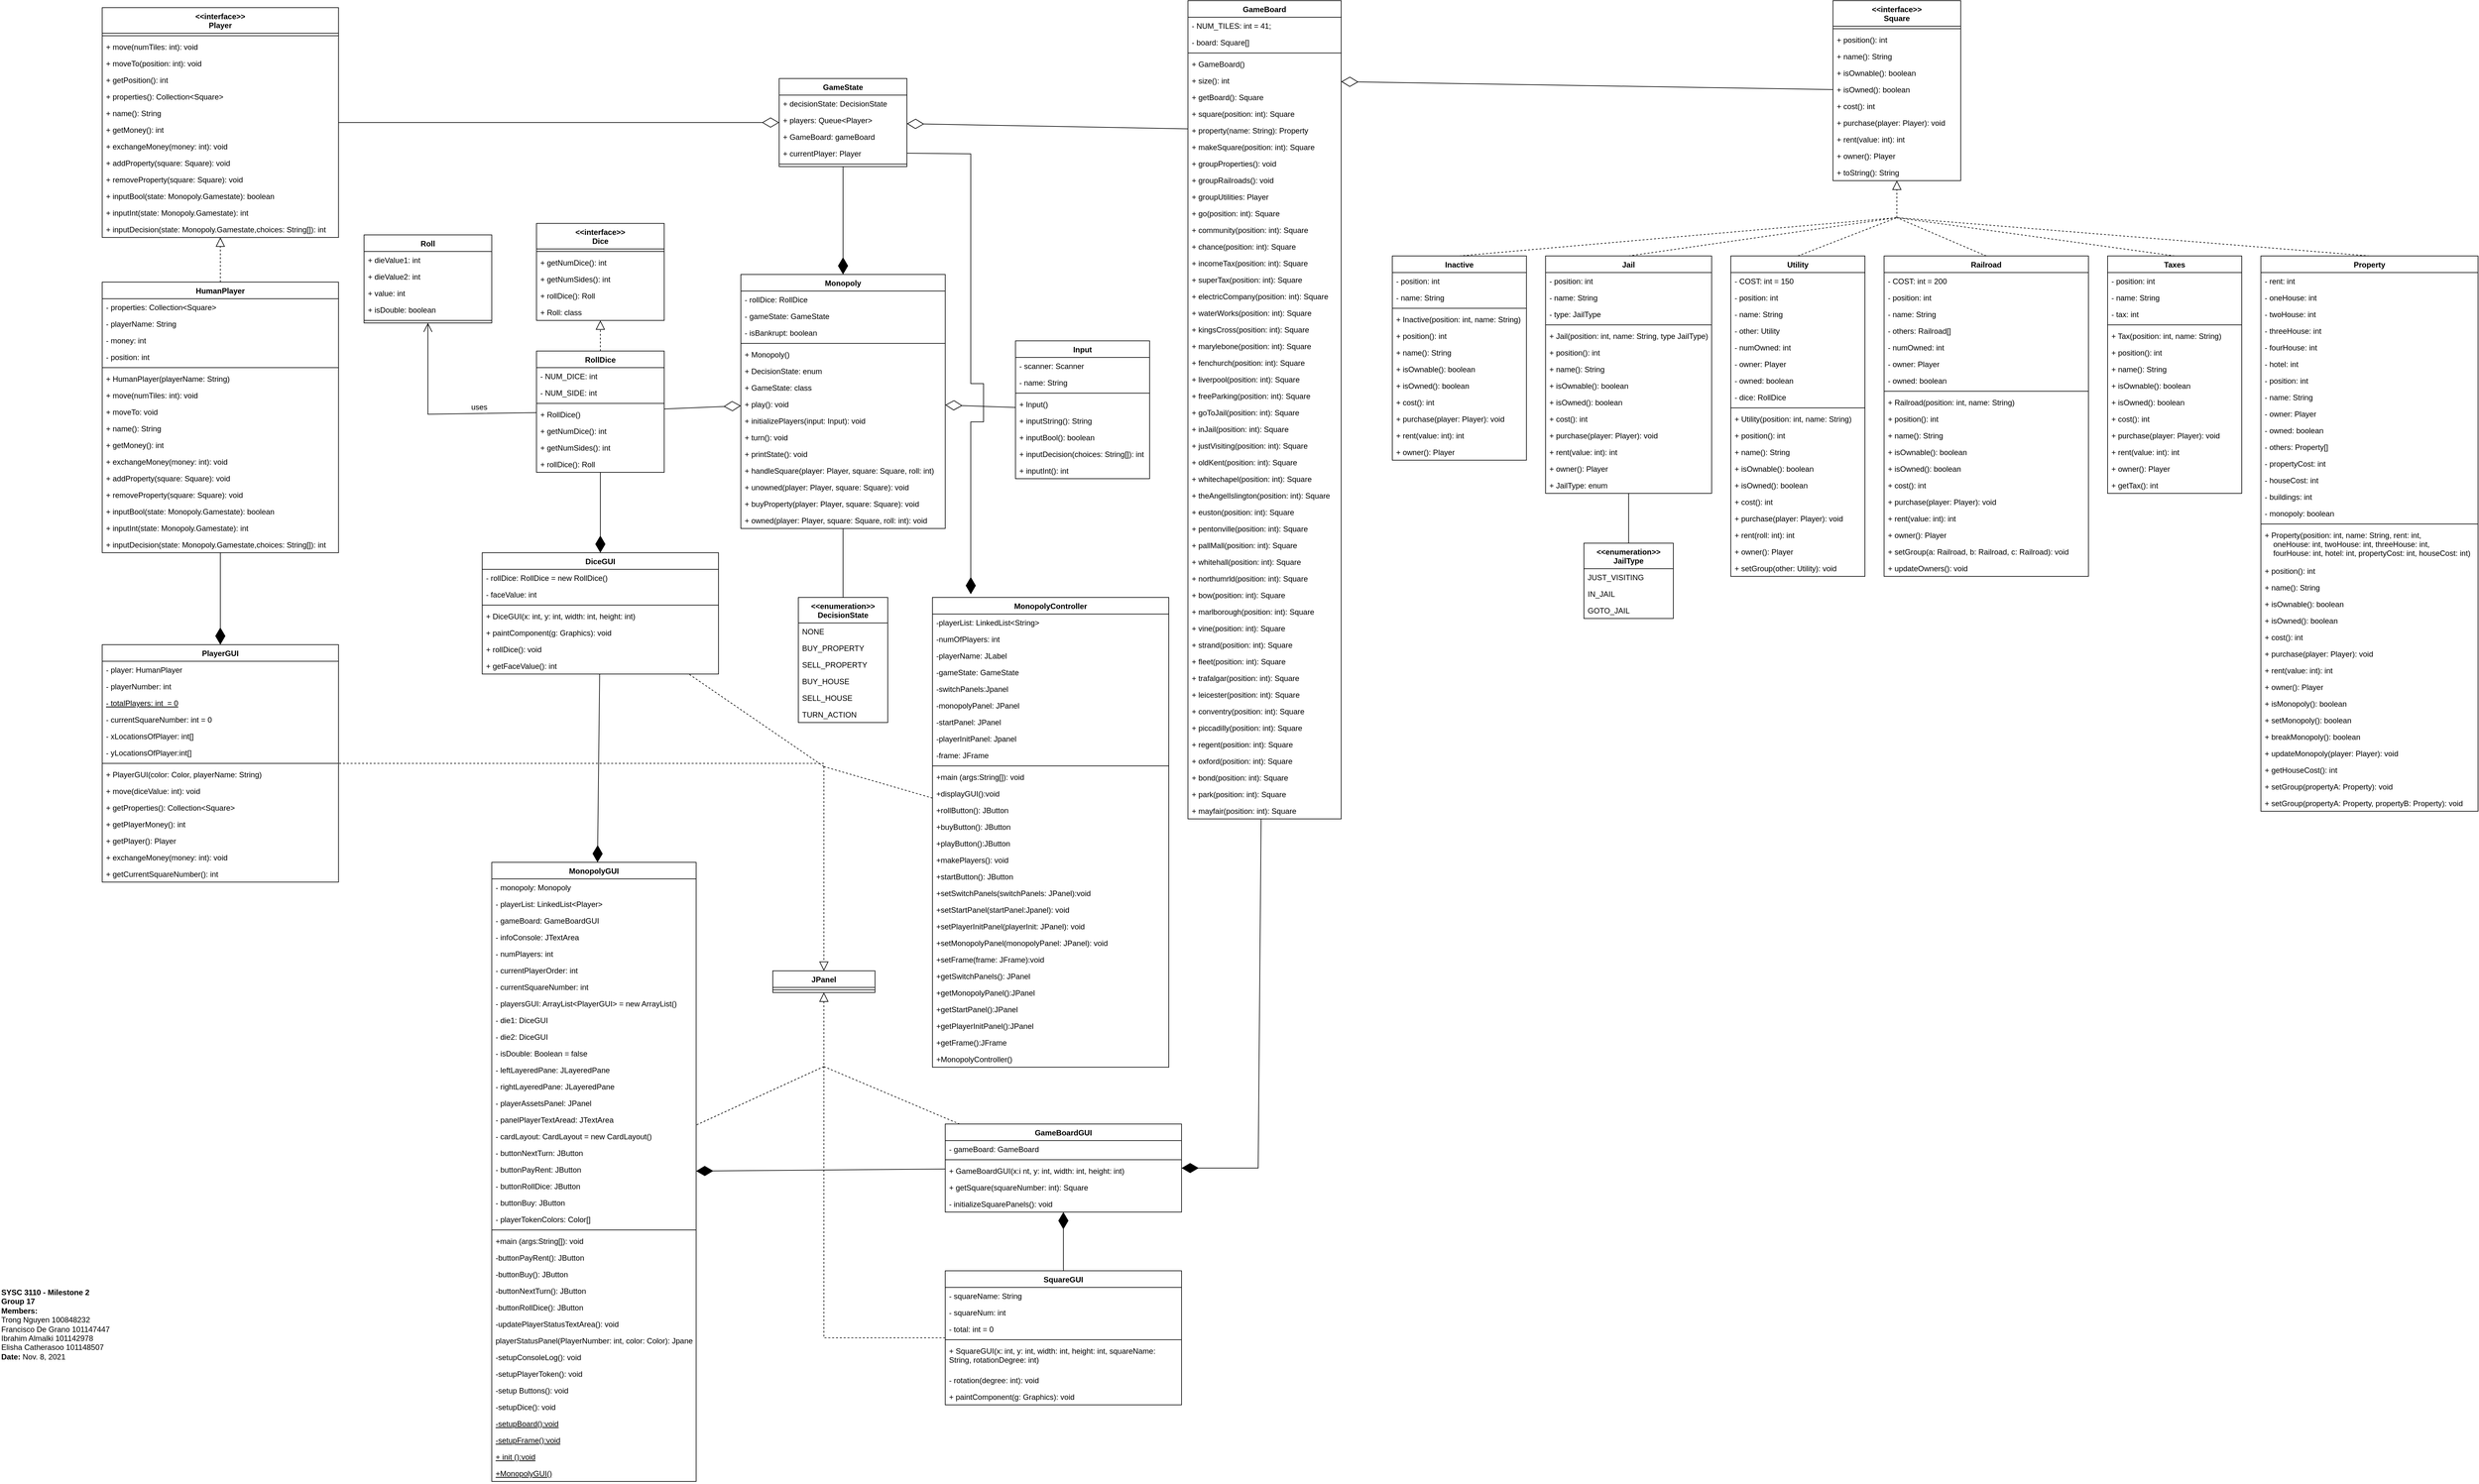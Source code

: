 <mxfile version="15.7.0" type="github" pages="5">
  <diagram id="mIdWcuVjI4xpF6q1rHtD" name="Class UML">
    <mxGraphModel dx="6023" dy="1279" grid="1" gridSize="10" guides="1" tooltips="1" connect="1" arrows="1" fold="1" page="1" pageScale="1" pageWidth="850" pageHeight="1100" math="0" shadow="0">
      <root>
        <mxCell id="0" />
        <mxCell id="1" parent="0" />
        <mxCell id="LGfE7V5v2zf3gq_8V_Ni-1" value="&lt;&lt;interface&gt;&gt;&#xa;Square" style="swimlane;fontStyle=1;align=center;verticalAlign=top;childLayout=stackLayout;horizontal=1;startSize=40;horizontalStack=0;resizeParent=1;resizeParentMax=0;resizeLast=0;collapsible=1;marginBottom=0;" parent="1" vertex="1">
          <mxGeometry x="-350" y="360" width="200" height="282" as="geometry" />
        </mxCell>
        <mxCell id="LGfE7V5v2zf3gq_8V_Ni-2" value="" style="line;strokeWidth=1;fillColor=none;align=left;verticalAlign=middle;spacingTop=-1;spacingLeft=3;spacingRight=3;rotatable=0;labelPosition=right;points=[];portConstraint=eastwest;" parent="LGfE7V5v2zf3gq_8V_Ni-1" vertex="1">
          <mxGeometry y="40" width="200" height="8" as="geometry" />
        </mxCell>
        <mxCell id="LGfE7V5v2zf3gq_8V_Ni-3" value="+ position(): int" style="text;strokeColor=none;fillColor=none;align=left;verticalAlign=top;spacingLeft=4;spacingRight=4;overflow=hidden;rotatable=0;points=[[0,0.5],[1,0.5]];portConstraint=eastwest;" parent="LGfE7V5v2zf3gq_8V_Ni-1" vertex="1">
          <mxGeometry y="48" width="200" height="26" as="geometry" />
        </mxCell>
        <mxCell id="LGfE7V5v2zf3gq_8V_Ni-4" value="+ name(): String" style="text;strokeColor=none;fillColor=none;align=left;verticalAlign=top;spacingLeft=4;spacingRight=4;overflow=hidden;rotatable=0;points=[[0,0.5],[1,0.5]];portConstraint=eastwest;" parent="LGfE7V5v2zf3gq_8V_Ni-1" vertex="1">
          <mxGeometry y="74" width="200" height="26" as="geometry" />
        </mxCell>
        <mxCell id="LGfE7V5v2zf3gq_8V_Ni-5" value="+ isOwnable(): boolean" style="text;strokeColor=none;fillColor=none;align=left;verticalAlign=top;spacingLeft=4;spacingRight=4;overflow=hidden;rotatable=0;points=[[0,0.5],[1,0.5]];portConstraint=eastwest;" parent="LGfE7V5v2zf3gq_8V_Ni-1" vertex="1">
          <mxGeometry y="100" width="200" height="26" as="geometry" />
        </mxCell>
        <mxCell id="LGfE7V5v2zf3gq_8V_Ni-6" value="+ isOwned(): boolean" style="text;strokeColor=none;fillColor=none;align=left;verticalAlign=top;spacingLeft=4;spacingRight=4;overflow=hidden;rotatable=0;points=[[0,0.5],[1,0.5]];portConstraint=eastwest;" parent="LGfE7V5v2zf3gq_8V_Ni-1" vertex="1">
          <mxGeometry y="126" width="200" height="26" as="geometry" />
        </mxCell>
        <mxCell id="LGfE7V5v2zf3gq_8V_Ni-7" value="+ cost(): int" style="text;strokeColor=none;fillColor=none;align=left;verticalAlign=top;spacingLeft=4;spacingRight=4;overflow=hidden;rotatable=0;points=[[0,0.5],[1,0.5]];portConstraint=eastwest;" parent="LGfE7V5v2zf3gq_8V_Ni-1" vertex="1">
          <mxGeometry y="152" width="200" height="26" as="geometry" />
        </mxCell>
        <mxCell id="LGfE7V5v2zf3gq_8V_Ni-8" value="+ purchase(player: Player): void" style="text;strokeColor=none;fillColor=none;align=left;verticalAlign=top;spacingLeft=4;spacingRight=4;overflow=hidden;rotatable=0;points=[[0,0.5],[1,0.5]];portConstraint=eastwest;" parent="LGfE7V5v2zf3gq_8V_Ni-1" vertex="1">
          <mxGeometry y="178" width="200" height="26" as="geometry" />
        </mxCell>
        <mxCell id="LGfE7V5v2zf3gq_8V_Ni-9" value="+ rent(value: int): int" style="text;strokeColor=none;fillColor=none;align=left;verticalAlign=top;spacingLeft=4;spacingRight=4;overflow=hidden;rotatable=0;points=[[0,0.5],[1,0.5]];portConstraint=eastwest;" parent="LGfE7V5v2zf3gq_8V_Ni-1" vertex="1">
          <mxGeometry y="204" width="200" height="26" as="geometry" />
        </mxCell>
        <mxCell id="LGfE7V5v2zf3gq_8V_Ni-10" value="+ owner(): Player" style="text;strokeColor=none;fillColor=none;align=left;verticalAlign=top;spacingLeft=4;spacingRight=4;overflow=hidden;rotatable=0;points=[[0,0.5],[1,0.5]];portConstraint=eastwest;" parent="LGfE7V5v2zf3gq_8V_Ni-1" vertex="1">
          <mxGeometry y="230" width="200" height="26" as="geometry" />
        </mxCell>
        <mxCell id="LGfE7V5v2zf3gq_8V_Ni-11" value="+ toString(): String" style="text;strokeColor=none;fillColor=none;align=left;verticalAlign=top;spacingLeft=4;spacingRight=4;overflow=hidden;rotatable=0;points=[[0,0.5],[1,0.5]];portConstraint=eastwest;" parent="LGfE7V5v2zf3gq_8V_Ni-1" vertex="1">
          <mxGeometry y="256" width="200" height="26" as="geometry" />
        </mxCell>
        <mxCell id="LGfE7V5v2zf3gq_8V_Ni-12" style="edgeStyle=orthogonalEdgeStyle;rounded=0;orthogonalLoop=1;jettySize=auto;html=1;exitX=1;exitY=0.5;exitDx=0;exitDy=0;" parent="LGfE7V5v2zf3gq_8V_Ni-1" source="LGfE7V5v2zf3gq_8V_Ni-6" target="LGfE7V5v2zf3gq_8V_Ni-6" edge="1">
          <mxGeometry relative="1" as="geometry" />
        </mxCell>
        <mxCell id="LGfE7V5v2zf3gq_8V_Ni-13" value="&lt;&lt;interface&gt;&gt;&#xa;Dice" style="swimlane;fontStyle=1;align=center;verticalAlign=top;childLayout=stackLayout;horizontal=1;startSize=40;horizontalStack=0;resizeParent=1;resizeParentMax=0;resizeLast=0;collapsible=1;marginBottom=0;" parent="1" vertex="1">
          <mxGeometry x="-2380" y="709" width="200" height="152" as="geometry" />
        </mxCell>
        <mxCell id="LGfE7V5v2zf3gq_8V_Ni-14" value="" style="line;strokeWidth=1;fillColor=none;align=left;verticalAlign=middle;spacingTop=-1;spacingLeft=3;spacingRight=3;rotatable=0;labelPosition=right;points=[];portConstraint=eastwest;" parent="LGfE7V5v2zf3gq_8V_Ni-13" vertex="1">
          <mxGeometry y="40" width="200" height="8" as="geometry" />
        </mxCell>
        <mxCell id="LGfE7V5v2zf3gq_8V_Ni-15" value="+ getNumDice(): int" style="text;strokeColor=none;fillColor=none;align=left;verticalAlign=top;spacingLeft=4;spacingRight=4;overflow=hidden;rotatable=0;points=[[0,0.5],[1,0.5]];portConstraint=eastwest;" parent="LGfE7V5v2zf3gq_8V_Ni-13" vertex="1">
          <mxGeometry y="48" width="200" height="26" as="geometry" />
        </mxCell>
        <mxCell id="LGfE7V5v2zf3gq_8V_Ni-16" value="+ getNumSides(): int" style="text;strokeColor=none;fillColor=none;align=left;verticalAlign=top;spacingLeft=4;spacingRight=4;overflow=hidden;rotatable=0;points=[[0,0.5],[1,0.5]];portConstraint=eastwest;" parent="LGfE7V5v2zf3gq_8V_Ni-13" vertex="1">
          <mxGeometry y="74" width="200" height="26" as="geometry" />
        </mxCell>
        <mxCell id="LGfE7V5v2zf3gq_8V_Ni-17" value="+ rollDice(): Roll" style="text;strokeColor=none;fillColor=none;align=left;verticalAlign=top;spacingLeft=4;spacingRight=4;overflow=hidden;rotatable=0;points=[[0,0.5],[1,0.5]];portConstraint=eastwest;" parent="LGfE7V5v2zf3gq_8V_Ni-13" vertex="1">
          <mxGeometry y="100" width="200" height="26" as="geometry" />
        </mxCell>
        <mxCell id="LGfE7V5v2zf3gq_8V_Ni-18" value="+ Roll: class" style="text;strokeColor=none;fillColor=none;align=left;verticalAlign=top;spacingLeft=4;spacingRight=4;overflow=hidden;rotatable=0;points=[[0,0.5],[1,0.5]];portConstraint=eastwest;" parent="LGfE7V5v2zf3gq_8V_Ni-13" vertex="1">
          <mxGeometry y="126" width="200" height="26" as="geometry" />
        </mxCell>
        <mxCell id="LGfE7V5v2zf3gq_8V_Ni-19" value="&lt;&lt;interface&gt;&gt;&#xa;Player" style="swimlane;fontStyle=1;align=center;verticalAlign=top;childLayout=stackLayout;horizontal=1;startSize=40;horizontalStack=0;resizeParent=1;resizeParentMax=0;resizeLast=0;collapsible=1;marginBottom=0;" parent="1" vertex="1">
          <mxGeometry x="-3060" y="371" width="370" height="360" as="geometry" />
        </mxCell>
        <mxCell id="LGfE7V5v2zf3gq_8V_Ni-20" value="" style="line;strokeWidth=1;fillColor=none;align=left;verticalAlign=middle;spacingTop=-1;spacingLeft=3;spacingRight=3;rotatable=0;labelPosition=right;points=[];portConstraint=eastwest;" parent="LGfE7V5v2zf3gq_8V_Ni-19" vertex="1">
          <mxGeometry y="40" width="370" height="8" as="geometry" />
        </mxCell>
        <mxCell id="LGfE7V5v2zf3gq_8V_Ni-21" value="+ move(numTiles: int): void" style="text;strokeColor=none;fillColor=none;align=left;verticalAlign=top;spacingLeft=4;spacingRight=4;overflow=hidden;rotatable=0;points=[[0,0.5],[1,0.5]];portConstraint=eastwest;" parent="LGfE7V5v2zf3gq_8V_Ni-19" vertex="1">
          <mxGeometry y="48" width="370" height="26" as="geometry" />
        </mxCell>
        <mxCell id="LGfE7V5v2zf3gq_8V_Ni-22" value="+ moveTo(position: int): void" style="text;strokeColor=none;fillColor=none;align=left;verticalAlign=top;spacingLeft=4;spacingRight=4;overflow=hidden;rotatable=0;points=[[0,0.5],[1,0.5]];portConstraint=eastwest;" parent="LGfE7V5v2zf3gq_8V_Ni-19" vertex="1">
          <mxGeometry y="74" width="370" height="26" as="geometry" />
        </mxCell>
        <mxCell id="LGfE7V5v2zf3gq_8V_Ni-23" value="+ getPosition(): int" style="text;strokeColor=none;fillColor=none;align=left;verticalAlign=top;spacingLeft=4;spacingRight=4;overflow=hidden;rotatable=0;points=[[0,0.5],[1,0.5]];portConstraint=eastwest;" parent="LGfE7V5v2zf3gq_8V_Ni-19" vertex="1">
          <mxGeometry y="100" width="370" height="26" as="geometry" />
        </mxCell>
        <mxCell id="LGfE7V5v2zf3gq_8V_Ni-24" value="+ properties(): Collection&lt;Square&gt;" style="text;strokeColor=none;fillColor=none;align=left;verticalAlign=top;spacingLeft=4;spacingRight=4;overflow=hidden;rotatable=0;points=[[0,0.5],[1,0.5]];portConstraint=eastwest;" parent="LGfE7V5v2zf3gq_8V_Ni-19" vertex="1">
          <mxGeometry y="126" width="370" height="26" as="geometry" />
        </mxCell>
        <mxCell id="LGfE7V5v2zf3gq_8V_Ni-25" value="+ name(): String" style="text;strokeColor=none;fillColor=none;align=left;verticalAlign=top;spacingLeft=4;spacingRight=4;overflow=hidden;rotatable=0;points=[[0,0.5],[1,0.5]];portConstraint=eastwest;" parent="LGfE7V5v2zf3gq_8V_Ni-19" vertex="1">
          <mxGeometry y="152" width="370" height="26" as="geometry" />
        </mxCell>
        <mxCell id="LGfE7V5v2zf3gq_8V_Ni-26" value="+ getMoney(): int" style="text;strokeColor=none;fillColor=none;align=left;verticalAlign=top;spacingLeft=4;spacingRight=4;overflow=hidden;rotatable=0;points=[[0,0.5],[1,0.5]];portConstraint=eastwest;" parent="LGfE7V5v2zf3gq_8V_Ni-19" vertex="1">
          <mxGeometry y="178" width="370" height="26" as="geometry" />
        </mxCell>
        <mxCell id="LGfE7V5v2zf3gq_8V_Ni-27" value="+ exchangeMoney(money: int): void" style="text;strokeColor=none;fillColor=none;align=left;verticalAlign=top;spacingLeft=4;spacingRight=4;overflow=hidden;rotatable=0;points=[[0,0.5],[1,0.5]];portConstraint=eastwest;" parent="LGfE7V5v2zf3gq_8V_Ni-19" vertex="1">
          <mxGeometry y="204" width="370" height="26" as="geometry" />
        </mxCell>
        <mxCell id="LGfE7V5v2zf3gq_8V_Ni-28" value="+ addProperty(square: Square): void" style="text;strokeColor=none;fillColor=none;align=left;verticalAlign=top;spacingLeft=4;spacingRight=4;overflow=hidden;rotatable=0;points=[[0,0.5],[1,0.5]];portConstraint=eastwest;" parent="LGfE7V5v2zf3gq_8V_Ni-19" vertex="1">
          <mxGeometry y="230" width="370" height="26" as="geometry" />
        </mxCell>
        <mxCell id="LGfE7V5v2zf3gq_8V_Ni-29" value="+ removeProperty(square: Square): void" style="text;strokeColor=none;fillColor=none;align=left;verticalAlign=top;spacingLeft=4;spacingRight=4;overflow=hidden;rotatable=0;points=[[0,0.5],[1,0.5]];portConstraint=eastwest;" parent="LGfE7V5v2zf3gq_8V_Ni-19" vertex="1">
          <mxGeometry y="256" width="370" height="26" as="geometry" />
        </mxCell>
        <mxCell id="LGfE7V5v2zf3gq_8V_Ni-30" value="+ inputBool(state: Monopoly.Gamestate): boolean" style="text;strokeColor=none;fillColor=none;align=left;verticalAlign=top;spacingLeft=4;spacingRight=4;overflow=hidden;rotatable=0;points=[[0,0.5],[1,0.5]];portConstraint=eastwest;" parent="LGfE7V5v2zf3gq_8V_Ni-19" vertex="1">
          <mxGeometry y="282" width="370" height="26" as="geometry" />
        </mxCell>
        <mxCell id="LGfE7V5v2zf3gq_8V_Ni-31" value="+ inputInt(state: Monopoly.Gamestate): int" style="text;strokeColor=none;fillColor=none;align=left;verticalAlign=top;spacingLeft=4;spacingRight=4;overflow=hidden;rotatable=0;points=[[0,0.5],[1,0.5]];portConstraint=eastwest;" parent="LGfE7V5v2zf3gq_8V_Ni-19" vertex="1">
          <mxGeometry y="308" width="370" height="26" as="geometry" />
        </mxCell>
        <mxCell id="LGfE7V5v2zf3gq_8V_Ni-32" value="+ inputDecision(state: Monopoly.Gamestate,choices: String[]): int" style="text;strokeColor=none;fillColor=none;align=left;verticalAlign=top;spacingLeft=4;spacingRight=4;overflow=hidden;rotatable=0;points=[[0,0.5],[1,0.5]];portConstraint=eastwest;" parent="LGfE7V5v2zf3gq_8V_Ni-19" vertex="1">
          <mxGeometry y="334" width="370" height="26" as="geometry" />
        </mxCell>
        <mxCell id="LGfE7V5v2zf3gq_8V_Ni-33" value="RollDice" style="swimlane;fontStyle=1;align=center;verticalAlign=top;childLayout=stackLayout;horizontal=1;startSize=26;horizontalStack=0;resizeParent=1;resizeParentMax=0;resizeLast=0;collapsible=1;marginBottom=0;" parent="1" vertex="1">
          <mxGeometry x="-2380" y="909" width="200" height="190" as="geometry" />
        </mxCell>
        <mxCell id="LGfE7V5v2zf3gq_8V_Ni-34" value="- NUM_DICE: int" style="text;strokeColor=none;fillColor=none;align=left;verticalAlign=top;spacingLeft=4;spacingRight=4;overflow=hidden;rotatable=0;points=[[0,0.5],[1,0.5]];portConstraint=eastwest;" parent="LGfE7V5v2zf3gq_8V_Ni-33" vertex="1">
          <mxGeometry y="26" width="200" height="26" as="geometry" />
        </mxCell>
        <mxCell id="LGfE7V5v2zf3gq_8V_Ni-35" value="- NUM_SIDE: int" style="text;strokeColor=none;fillColor=none;align=left;verticalAlign=top;spacingLeft=4;spacingRight=4;overflow=hidden;rotatable=0;points=[[0,0.5],[1,0.5]];portConstraint=eastwest;" parent="LGfE7V5v2zf3gq_8V_Ni-33" vertex="1">
          <mxGeometry y="52" width="200" height="26" as="geometry" />
        </mxCell>
        <mxCell id="LGfE7V5v2zf3gq_8V_Ni-36" value="" style="line;strokeWidth=1;fillColor=none;align=left;verticalAlign=middle;spacingTop=-1;spacingLeft=3;spacingRight=3;rotatable=0;labelPosition=right;points=[];portConstraint=eastwest;" parent="LGfE7V5v2zf3gq_8V_Ni-33" vertex="1">
          <mxGeometry y="78" width="200" height="8" as="geometry" />
        </mxCell>
        <mxCell id="LGfE7V5v2zf3gq_8V_Ni-37" value="+ RollDice()" style="text;strokeColor=none;fillColor=none;align=left;verticalAlign=top;spacingLeft=4;spacingRight=4;overflow=hidden;rotatable=0;points=[[0,0.5],[1,0.5]];portConstraint=eastwest;" parent="LGfE7V5v2zf3gq_8V_Ni-33" vertex="1">
          <mxGeometry y="86" width="200" height="26" as="geometry" />
        </mxCell>
        <mxCell id="LGfE7V5v2zf3gq_8V_Ni-38" value="+ getNumDice(): int" style="text;strokeColor=none;fillColor=none;align=left;verticalAlign=top;spacingLeft=4;spacingRight=4;overflow=hidden;rotatable=0;points=[[0,0.5],[1,0.5]];portConstraint=eastwest;" parent="LGfE7V5v2zf3gq_8V_Ni-33" vertex="1">
          <mxGeometry y="112" width="200" height="26" as="geometry" />
        </mxCell>
        <mxCell id="LGfE7V5v2zf3gq_8V_Ni-39" value="+ getNumSides(): int" style="text;strokeColor=none;fillColor=none;align=left;verticalAlign=top;spacingLeft=4;spacingRight=4;overflow=hidden;rotatable=0;points=[[0,0.5],[1,0.5]];portConstraint=eastwest;" parent="LGfE7V5v2zf3gq_8V_Ni-33" vertex="1">
          <mxGeometry y="138" width="200" height="26" as="geometry" />
        </mxCell>
        <mxCell id="LGfE7V5v2zf3gq_8V_Ni-40" value="+ rollDice(): Roll" style="text;strokeColor=none;fillColor=none;align=left;verticalAlign=top;spacingLeft=4;spacingRight=4;overflow=hidden;rotatable=0;points=[[0,0.5],[1,0.5]];portConstraint=eastwest;" parent="LGfE7V5v2zf3gq_8V_Ni-33" vertex="1">
          <mxGeometry y="164" width="200" height="26" as="geometry" />
        </mxCell>
        <mxCell id="LGfE7V5v2zf3gq_8V_Ni-41" value="HumanPlayer" style="swimlane;fontStyle=1;align=center;verticalAlign=top;childLayout=stackLayout;horizontal=1;startSize=26;horizontalStack=0;resizeParent=1;resizeParentMax=0;resizeLast=0;collapsible=1;marginBottom=0;" parent="1" vertex="1">
          <mxGeometry x="-3060" y="801" width="370" height="424" as="geometry" />
        </mxCell>
        <mxCell id="LGfE7V5v2zf3gq_8V_Ni-42" value="- properties: Collection&lt;Square&gt;" style="text;strokeColor=none;fillColor=none;align=left;verticalAlign=top;spacingLeft=4;spacingRight=4;overflow=hidden;rotatable=0;points=[[0,0.5],[1,0.5]];portConstraint=eastwest;" parent="LGfE7V5v2zf3gq_8V_Ni-41" vertex="1">
          <mxGeometry y="26" width="370" height="26" as="geometry" />
        </mxCell>
        <mxCell id="LGfE7V5v2zf3gq_8V_Ni-43" value="- playerName: String" style="text;strokeColor=none;fillColor=none;align=left;verticalAlign=top;spacingLeft=4;spacingRight=4;overflow=hidden;rotatable=0;points=[[0,0.5],[1,0.5]];portConstraint=eastwest;" parent="LGfE7V5v2zf3gq_8V_Ni-41" vertex="1">
          <mxGeometry y="52" width="370" height="26" as="geometry" />
        </mxCell>
        <mxCell id="LGfE7V5v2zf3gq_8V_Ni-44" value="- money: int" style="text;strokeColor=none;fillColor=none;align=left;verticalAlign=top;spacingLeft=4;spacingRight=4;overflow=hidden;rotatable=0;points=[[0,0.5],[1,0.5]];portConstraint=eastwest;" parent="LGfE7V5v2zf3gq_8V_Ni-41" vertex="1">
          <mxGeometry y="78" width="370" height="26" as="geometry" />
        </mxCell>
        <mxCell id="LGfE7V5v2zf3gq_8V_Ni-45" value="- position: int" style="text;strokeColor=none;fillColor=none;align=left;verticalAlign=top;spacingLeft=4;spacingRight=4;overflow=hidden;rotatable=0;points=[[0,0.5],[1,0.5]];portConstraint=eastwest;" parent="LGfE7V5v2zf3gq_8V_Ni-41" vertex="1">
          <mxGeometry y="104" width="370" height="26" as="geometry" />
        </mxCell>
        <mxCell id="LGfE7V5v2zf3gq_8V_Ni-46" value="" style="line;strokeWidth=1;fillColor=none;align=left;verticalAlign=middle;spacingTop=-1;spacingLeft=3;spacingRight=3;rotatable=0;labelPosition=right;points=[];portConstraint=eastwest;" parent="LGfE7V5v2zf3gq_8V_Ni-41" vertex="1">
          <mxGeometry y="130" width="370" height="8" as="geometry" />
        </mxCell>
        <mxCell id="LGfE7V5v2zf3gq_8V_Ni-47" value="+ HumanPlayer(playerName: String)" style="text;strokeColor=none;fillColor=none;align=left;verticalAlign=top;spacingLeft=4;spacingRight=4;overflow=hidden;rotatable=0;points=[[0,0.5],[1,0.5]];portConstraint=eastwest;" parent="LGfE7V5v2zf3gq_8V_Ni-41" vertex="1">
          <mxGeometry y="138" width="370" height="26" as="geometry" />
        </mxCell>
        <mxCell id="LGfE7V5v2zf3gq_8V_Ni-48" value="+ move(numTiles: int): void" style="text;strokeColor=none;fillColor=none;align=left;verticalAlign=top;spacingLeft=4;spacingRight=4;overflow=hidden;rotatable=0;points=[[0,0.5],[1,0.5]];portConstraint=eastwest;" parent="LGfE7V5v2zf3gq_8V_Ni-41" vertex="1">
          <mxGeometry y="164" width="370" height="26" as="geometry" />
        </mxCell>
        <mxCell id="LGfE7V5v2zf3gq_8V_Ni-49" value="+ moveTo: void" style="text;strokeColor=none;fillColor=none;align=left;verticalAlign=top;spacingLeft=4;spacingRight=4;overflow=hidden;rotatable=0;points=[[0,0.5],[1,0.5]];portConstraint=eastwest;" parent="LGfE7V5v2zf3gq_8V_Ni-41" vertex="1">
          <mxGeometry y="190" width="370" height="26" as="geometry" />
        </mxCell>
        <mxCell id="LGfE7V5v2zf3gq_8V_Ni-50" value="+ name(): String" style="text;strokeColor=none;fillColor=none;align=left;verticalAlign=top;spacingLeft=4;spacingRight=4;overflow=hidden;rotatable=0;points=[[0,0.5],[1,0.5]];portConstraint=eastwest;" parent="LGfE7V5v2zf3gq_8V_Ni-41" vertex="1">
          <mxGeometry y="216" width="370" height="26" as="geometry" />
        </mxCell>
        <mxCell id="LGfE7V5v2zf3gq_8V_Ni-51" value="+ getMoney(): int " style="text;strokeColor=none;fillColor=none;align=left;verticalAlign=top;spacingLeft=4;spacingRight=4;overflow=hidden;rotatable=0;points=[[0,0.5],[1,0.5]];portConstraint=eastwest;" parent="LGfE7V5v2zf3gq_8V_Ni-41" vertex="1">
          <mxGeometry y="242" width="370" height="26" as="geometry" />
        </mxCell>
        <mxCell id="LGfE7V5v2zf3gq_8V_Ni-52" value="+ exchangeMoney(money: int): void" style="text;strokeColor=none;fillColor=none;align=left;verticalAlign=top;spacingLeft=4;spacingRight=4;overflow=hidden;rotatable=0;points=[[0,0.5],[1,0.5]];portConstraint=eastwest;" parent="LGfE7V5v2zf3gq_8V_Ni-41" vertex="1">
          <mxGeometry y="268" width="370" height="26" as="geometry" />
        </mxCell>
        <mxCell id="LGfE7V5v2zf3gq_8V_Ni-53" value="+ addProperty(square: Square): void" style="text;strokeColor=none;fillColor=none;align=left;verticalAlign=top;spacingLeft=4;spacingRight=4;overflow=hidden;rotatable=0;points=[[0,0.5],[1,0.5]];portConstraint=eastwest;" parent="LGfE7V5v2zf3gq_8V_Ni-41" vertex="1">
          <mxGeometry y="294" width="370" height="26" as="geometry" />
        </mxCell>
        <mxCell id="LGfE7V5v2zf3gq_8V_Ni-54" value="+ removeProperty(square: Square): void" style="text;strokeColor=none;fillColor=none;align=left;verticalAlign=top;spacingLeft=4;spacingRight=4;overflow=hidden;rotatable=0;points=[[0,0.5],[1,0.5]];portConstraint=eastwest;" parent="LGfE7V5v2zf3gq_8V_Ni-41" vertex="1">
          <mxGeometry y="320" width="370" height="26" as="geometry" />
        </mxCell>
        <mxCell id="LGfE7V5v2zf3gq_8V_Ni-55" value="+ inputBool(state: Monopoly.Gamestate): boolean" style="text;strokeColor=none;fillColor=none;align=left;verticalAlign=top;spacingLeft=4;spacingRight=4;overflow=hidden;rotatable=0;points=[[0,0.5],[1,0.5]];portConstraint=eastwest;" parent="LGfE7V5v2zf3gq_8V_Ni-41" vertex="1">
          <mxGeometry y="346" width="370" height="26" as="geometry" />
        </mxCell>
        <mxCell id="LGfE7V5v2zf3gq_8V_Ni-56" value="+ inputInt(state: Monopoly.Gamestate): int" style="text;strokeColor=none;fillColor=none;align=left;verticalAlign=top;spacingLeft=4;spacingRight=4;overflow=hidden;rotatable=0;points=[[0,0.5],[1,0.5]];portConstraint=eastwest;" parent="LGfE7V5v2zf3gq_8V_Ni-41" vertex="1">
          <mxGeometry y="372" width="370" height="26" as="geometry" />
        </mxCell>
        <mxCell id="LGfE7V5v2zf3gq_8V_Ni-57" value="+ inputDecision(state: Monopoly.Gamestate,choices: String[]): int" style="text;strokeColor=none;fillColor=none;align=left;verticalAlign=top;spacingLeft=4;spacingRight=4;overflow=hidden;rotatable=0;points=[[0,0.5],[1,0.5]];portConstraint=eastwest;" parent="LGfE7V5v2zf3gq_8V_Ni-41" vertex="1">
          <mxGeometry y="398" width="370" height="26" as="geometry" />
        </mxCell>
        <mxCell id="LGfE7V5v2zf3gq_8V_Ni-58" value="Inactive" style="swimlane;fontStyle=1;align=center;verticalAlign=top;childLayout=stackLayout;horizontal=1;startSize=26;horizontalStack=0;resizeParent=1;resizeParentMax=0;resizeLast=0;collapsible=1;marginBottom=0;" parent="1" vertex="1">
          <mxGeometry x="-1040" y="760" width="210" height="320" as="geometry" />
        </mxCell>
        <mxCell id="LGfE7V5v2zf3gq_8V_Ni-59" value="- position: int" style="text;strokeColor=none;fillColor=none;align=left;verticalAlign=top;spacingLeft=4;spacingRight=4;overflow=hidden;rotatable=0;points=[[0,0.5],[1,0.5]];portConstraint=eastwest;" parent="LGfE7V5v2zf3gq_8V_Ni-58" vertex="1">
          <mxGeometry y="26" width="210" height="26" as="geometry" />
        </mxCell>
        <mxCell id="LGfE7V5v2zf3gq_8V_Ni-60" value="- name: String" style="text;strokeColor=none;fillColor=none;align=left;verticalAlign=top;spacingLeft=4;spacingRight=4;overflow=hidden;rotatable=0;points=[[0,0.5],[1,0.5]];portConstraint=eastwest;" parent="LGfE7V5v2zf3gq_8V_Ni-58" vertex="1">
          <mxGeometry y="52" width="210" height="26" as="geometry" />
        </mxCell>
        <mxCell id="LGfE7V5v2zf3gq_8V_Ni-61" value="" style="line;strokeWidth=1;fillColor=none;align=left;verticalAlign=middle;spacingTop=-1;spacingLeft=3;spacingRight=3;rotatable=0;labelPosition=right;points=[];portConstraint=eastwest;" parent="LGfE7V5v2zf3gq_8V_Ni-58" vertex="1">
          <mxGeometry y="78" width="210" height="8" as="geometry" />
        </mxCell>
        <mxCell id="LGfE7V5v2zf3gq_8V_Ni-62" value="+ Inactive(position: int, name: String)" style="text;strokeColor=none;fillColor=none;align=left;verticalAlign=top;spacingLeft=4;spacingRight=4;overflow=hidden;rotatable=0;points=[[0,0.5],[1,0.5]];portConstraint=eastwest;" parent="LGfE7V5v2zf3gq_8V_Ni-58" vertex="1">
          <mxGeometry y="86" width="210" height="26" as="geometry" />
        </mxCell>
        <mxCell id="LGfE7V5v2zf3gq_8V_Ni-63" value="+ position(): int" style="text;strokeColor=none;fillColor=none;align=left;verticalAlign=top;spacingLeft=4;spacingRight=4;overflow=hidden;rotatable=0;points=[[0,0.5],[1,0.5]];portConstraint=eastwest;" parent="LGfE7V5v2zf3gq_8V_Ni-58" vertex="1">
          <mxGeometry y="112" width="210" height="26" as="geometry" />
        </mxCell>
        <mxCell id="LGfE7V5v2zf3gq_8V_Ni-64" value="+ name(): String" style="text;strokeColor=none;fillColor=none;align=left;verticalAlign=top;spacingLeft=4;spacingRight=4;overflow=hidden;rotatable=0;points=[[0,0.5],[1,0.5]];portConstraint=eastwest;" parent="LGfE7V5v2zf3gq_8V_Ni-58" vertex="1">
          <mxGeometry y="138" width="210" height="26" as="geometry" />
        </mxCell>
        <mxCell id="LGfE7V5v2zf3gq_8V_Ni-65" value="+ isOwnable(): boolean" style="text;strokeColor=none;fillColor=none;align=left;verticalAlign=top;spacingLeft=4;spacingRight=4;overflow=hidden;rotatable=0;points=[[0,0.5],[1,0.5]];portConstraint=eastwest;" parent="LGfE7V5v2zf3gq_8V_Ni-58" vertex="1">
          <mxGeometry y="164" width="210" height="26" as="geometry" />
        </mxCell>
        <mxCell id="LGfE7V5v2zf3gq_8V_Ni-66" value="+ isOwned(): boolean " style="text;strokeColor=none;fillColor=none;align=left;verticalAlign=top;spacingLeft=4;spacingRight=4;overflow=hidden;rotatable=0;points=[[0,0.5],[1,0.5]];portConstraint=eastwest;" parent="LGfE7V5v2zf3gq_8V_Ni-58" vertex="1">
          <mxGeometry y="190" width="210" height="26" as="geometry" />
        </mxCell>
        <mxCell id="LGfE7V5v2zf3gq_8V_Ni-67" value="+ cost(): int" style="text;strokeColor=none;fillColor=none;align=left;verticalAlign=top;spacingLeft=4;spacingRight=4;overflow=hidden;rotatable=0;points=[[0,0.5],[1,0.5]];portConstraint=eastwest;" parent="LGfE7V5v2zf3gq_8V_Ni-58" vertex="1">
          <mxGeometry y="216" width="210" height="26" as="geometry" />
        </mxCell>
        <mxCell id="LGfE7V5v2zf3gq_8V_Ni-68" value="+ purchase(player: Player): void" style="text;strokeColor=none;fillColor=none;align=left;verticalAlign=top;spacingLeft=4;spacingRight=4;overflow=hidden;rotatable=0;points=[[0,0.5],[1,0.5]];portConstraint=eastwest;" parent="LGfE7V5v2zf3gq_8V_Ni-58" vertex="1">
          <mxGeometry y="242" width="210" height="26" as="geometry" />
        </mxCell>
        <mxCell id="LGfE7V5v2zf3gq_8V_Ni-69" value="+ rent(value: int): int" style="text;strokeColor=none;fillColor=none;align=left;verticalAlign=top;spacingLeft=4;spacingRight=4;overflow=hidden;rotatable=0;points=[[0,0.5],[1,0.5]];portConstraint=eastwest;" parent="LGfE7V5v2zf3gq_8V_Ni-58" vertex="1">
          <mxGeometry y="268" width="210" height="26" as="geometry" />
        </mxCell>
        <mxCell id="LGfE7V5v2zf3gq_8V_Ni-70" value="+ owner(): Player" style="text;strokeColor=none;fillColor=none;align=left;verticalAlign=top;spacingLeft=4;spacingRight=4;overflow=hidden;rotatable=0;points=[[0,0.5],[1,0.5]];portConstraint=eastwest;" parent="LGfE7V5v2zf3gq_8V_Ni-58" vertex="1">
          <mxGeometry y="294" width="210" height="26" as="geometry" />
        </mxCell>
        <mxCell id="LGfE7V5v2zf3gq_8V_Ni-71" value="Utility" style="swimlane;fontStyle=1;align=center;verticalAlign=top;childLayout=stackLayout;horizontal=1;startSize=26;horizontalStack=0;resizeParent=1;resizeParentMax=0;resizeLast=0;collapsible=1;marginBottom=0;" parent="1" vertex="1">
          <mxGeometry x="-510" y="760" width="210" height="502" as="geometry" />
        </mxCell>
        <mxCell id="LGfE7V5v2zf3gq_8V_Ni-72" value="- COST: int = 150" style="text;strokeColor=none;fillColor=none;align=left;verticalAlign=top;spacingLeft=4;spacingRight=4;overflow=hidden;rotatable=0;points=[[0,0.5],[1,0.5]];portConstraint=eastwest;" parent="LGfE7V5v2zf3gq_8V_Ni-71" vertex="1">
          <mxGeometry y="26" width="210" height="26" as="geometry" />
        </mxCell>
        <mxCell id="LGfE7V5v2zf3gq_8V_Ni-73" value="- position: int" style="text;strokeColor=none;fillColor=none;align=left;verticalAlign=top;spacingLeft=4;spacingRight=4;overflow=hidden;rotatable=0;points=[[0,0.5],[1,0.5]];portConstraint=eastwest;" parent="LGfE7V5v2zf3gq_8V_Ni-71" vertex="1">
          <mxGeometry y="52" width="210" height="26" as="geometry" />
        </mxCell>
        <mxCell id="LGfE7V5v2zf3gq_8V_Ni-74" value="- name: String" style="text;strokeColor=none;fillColor=none;align=left;verticalAlign=top;spacingLeft=4;spacingRight=4;overflow=hidden;rotatable=0;points=[[0,0.5],[1,0.5]];portConstraint=eastwest;" parent="LGfE7V5v2zf3gq_8V_Ni-71" vertex="1">
          <mxGeometry y="78" width="210" height="26" as="geometry" />
        </mxCell>
        <mxCell id="LGfE7V5v2zf3gq_8V_Ni-75" value="- other: Utility" style="text;strokeColor=none;fillColor=none;align=left;verticalAlign=top;spacingLeft=4;spacingRight=4;overflow=hidden;rotatable=0;points=[[0,0.5],[1,0.5]];portConstraint=eastwest;" parent="LGfE7V5v2zf3gq_8V_Ni-71" vertex="1">
          <mxGeometry y="104" width="210" height="26" as="geometry" />
        </mxCell>
        <mxCell id="LGfE7V5v2zf3gq_8V_Ni-76" value="- numOwned: int" style="text;strokeColor=none;fillColor=none;align=left;verticalAlign=top;spacingLeft=4;spacingRight=4;overflow=hidden;rotatable=0;points=[[0,0.5],[1,0.5]];portConstraint=eastwest;" parent="LGfE7V5v2zf3gq_8V_Ni-71" vertex="1">
          <mxGeometry y="130" width="210" height="26" as="geometry" />
        </mxCell>
        <mxCell id="LGfE7V5v2zf3gq_8V_Ni-77" value="- owner: Player" style="text;strokeColor=none;fillColor=none;align=left;verticalAlign=top;spacingLeft=4;spacingRight=4;overflow=hidden;rotatable=0;points=[[0,0.5],[1,0.5]];portConstraint=eastwest;" parent="LGfE7V5v2zf3gq_8V_Ni-71" vertex="1">
          <mxGeometry y="156" width="210" height="26" as="geometry" />
        </mxCell>
        <mxCell id="LGfE7V5v2zf3gq_8V_Ni-78" value="- owned: boolean" style="text;strokeColor=none;fillColor=none;align=left;verticalAlign=top;spacingLeft=4;spacingRight=4;overflow=hidden;rotatable=0;points=[[0,0.5],[1,0.5]];portConstraint=eastwest;" parent="LGfE7V5v2zf3gq_8V_Ni-71" vertex="1">
          <mxGeometry y="182" width="210" height="26" as="geometry" />
        </mxCell>
        <mxCell id="LGfE7V5v2zf3gq_8V_Ni-79" value="- dice: RollDice" style="text;strokeColor=none;fillColor=none;align=left;verticalAlign=top;spacingLeft=4;spacingRight=4;overflow=hidden;rotatable=0;points=[[0,0.5],[1,0.5]];portConstraint=eastwest;" parent="LGfE7V5v2zf3gq_8V_Ni-71" vertex="1">
          <mxGeometry y="208" width="210" height="26" as="geometry" />
        </mxCell>
        <mxCell id="LGfE7V5v2zf3gq_8V_Ni-80" value="" style="line;strokeWidth=1;fillColor=none;align=left;verticalAlign=middle;spacingTop=-1;spacingLeft=3;spacingRight=3;rotatable=0;labelPosition=right;points=[];portConstraint=eastwest;" parent="LGfE7V5v2zf3gq_8V_Ni-71" vertex="1">
          <mxGeometry y="234" width="210" height="8" as="geometry" />
        </mxCell>
        <mxCell id="LGfE7V5v2zf3gq_8V_Ni-81" value="+ Utility(position: int, name: String)" style="text;strokeColor=none;fillColor=none;align=left;verticalAlign=top;spacingLeft=4;spacingRight=4;overflow=hidden;rotatable=0;points=[[0,0.5],[1,0.5]];portConstraint=eastwest;" parent="LGfE7V5v2zf3gq_8V_Ni-71" vertex="1">
          <mxGeometry y="242" width="210" height="26" as="geometry" />
        </mxCell>
        <mxCell id="LGfE7V5v2zf3gq_8V_Ni-82" value="+ position(): int" style="text;strokeColor=none;fillColor=none;align=left;verticalAlign=top;spacingLeft=4;spacingRight=4;overflow=hidden;rotatable=0;points=[[0,0.5],[1,0.5]];portConstraint=eastwest;" parent="LGfE7V5v2zf3gq_8V_Ni-71" vertex="1">
          <mxGeometry y="268" width="210" height="26" as="geometry" />
        </mxCell>
        <mxCell id="LGfE7V5v2zf3gq_8V_Ni-83" value="+ name(): String" style="text;strokeColor=none;fillColor=none;align=left;verticalAlign=top;spacingLeft=4;spacingRight=4;overflow=hidden;rotatable=0;points=[[0,0.5],[1,0.5]];portConstraint=eastwest;" parent="LGfE7V5v2zf3gq_8V_Ni-71" vertex="1">
          <mxGeometry y="294" width="210" height="26" as="geometry" />
        </mxCell>
        <mxCell id="LGfE7V5v2zf3gq_8V_Ni-84" value="+ isOwnable(): boolean" style="text;strokeColor=none;fillColor=none;align=left;verticalAlign=top;spacingLeft=4;spacingRight=4;overflow=hidden;rotatable=0;points=[[0,0.5],[1,0.5]];portConstraint=eastwest;" parent="LGfE7V5v2zf3gq_8V_Ni-71" vertex="1">
          <mxGeometry y="320" width="210" height="26" as="geometry" />
        </mxCell>
        <mxCell id="LGfE7V5v2zf3gq_8V_Ni-85" value="+ isOwned(): boolean " style="text;strokeColor=none;fillColor=none;align=left;verticalAlign=top;spacingLeft=4;spacingRight=4;overflow=hidden;rotatable=0;points=[[0,0.5],[1,0.5]];portConstraint=eastwest;" parent="LGfE7V5v2zf3gq_8V_Ni-71" vertex="1">
          <mxGeometry y="346" width="210" height="26" as="geometry" />
        </mxCell>
        <mxCell id="LGfE7V5v2zf3gq_8V_Ni-86" value="+ cost(): int" style="text;strokeColor=none;fillColor=none;align=left;verticalAlign=top;spacingLeft=4;spacingRight=4;overflow=hidden;rotatable=0;points=[[0,0.5],[1,0.5]];portConstraint=eastwest;" parent="LGfE7V5v2zf3gq_8V_Ni-71" vertex="1">
          <mxGeometry y="372" width="210" height="26" as="geometry" />
        </mxCell>
        <mxCell id="LGfE7V5v2zf3gq_8V_Ni-87" value="+ purchase(player: Player): void" style="text;strokeColor=none;fillColor=none;align=left;verticalAlign=top;spacingLeft=4;spacingRight=4;overflow=hidden;rotatable=0;points=[[0,0.5],[1,0.5]];portConstraint=eastwest;" parent="LGfE7V5v2zf3gq_8V_Ni-71" vertex="1">
          <mxGeometry y="398" width="210" height="26" as="geometry" />
        </mxCell>
        <mxCell id="LGfE7V5v2zf3gq_8V_Ni-88" value="+ rent(roll: int): int" style="text;strokeColor=none;fillColor=none;align=left;verticalAlign=top;spacingLeft=4;spacingRight=4;overflow=hidden;rotatable=0;points=[[0,0.5],[1,0.5]];portConstraint=eastwest;" parent="LGfE7V5v2zf3gq_8V_Ni-71" vertex="1">
          <mxGeometry y="424" width="210" height="26" as="geometry" />
        </mxCell>
        <mxCell id="LGfE7V5v2zf3gq_8V_Ni-89" value="+ owner(): Player" style="text;strokeColor=none;fillColor=none;align=left;verticalAlign=top;spacingLeft=4;spacingRight=4;overflow=hidden;rotatable=0;points=[[0,0.5],[1,0.5]];portConstraint=eastwest;" parent="LGfE7V5v2zf3gq_8V_Ni-71" vertex="1">
          <mxGeometry y="450" width="210" height="26" as="geometry" />
        </mxCell>
        <mxCell id="LGfE7V5v2zf3gq_8V_Ni-90" value="+ setGroup(other: Utility): void" style="text;strokeColor=none;fillColor=none;align=left;verticalAlign=top;spacingLeft=4;spacingRight=4;overflow=hidden;rotatable=0;points=[[0,0.5],[1,0.5]];portConstraint=eastwest;" parent="LGfE7V5v2zf3gq_8V_Ni-71" vertex="1">
          <mxGeometry y="476" width="210" height="26" as="geometry" />
        </mxCell>
        <mxCell id="LGfE7V5v2zf3gq_8V_Ni-91" value="Taxes" style="swimlane;fontStyle=1;align=center;verticalAlign=top;childLayout=stackLayout;horizontal=1;startSize=26;horizontalStack=0;resizeParent=1;resizeParentMax=0;resizeLast=0;collapsible=1;marginBottom=0;" parent="1" vertex="1">
          <mxGeometry x="80" y="760" width="210" height="372" as="geometry" />
        </mxCell>
        <mxCell id="LGfE7V5v2zf3gq_8V_Ni-92" value="- position: int" style="text;strokeColor=none;fillColor=none;align=left;verticalAlign=top;spacingLeft=4;spacingRight=4;overflow=hidden;rotatable=0;points=[[0,0.5],[1,0.5]];portConstraint=eastwest;" parent="LGfE7V5v2zf3gq_8V_Ni-91" vertex="1">
          <mxGeometry y="26" width="210" height="26" as="geometry" />
        </mxCell>
        <mxCell id="LGfE7V5v2zf3gq_8V_Ni-93" value="- name: String" style="text;strokeColor=none;fillColor=none;align=left;verticalAlign=top;spacingLeft=4;spacingRight=4;overflow=hidden;rotatable=0;points=[[0,0.5],[1,0.5]];portConstraint=eastwest;" parent="LGfE7V5v2zf3gq_8V_Ni-91" vertex="1">
          <mxGeometry y="52" width="210" height="26" as="geometry" />
        </mxCell>
        <mxCell id="LGfE7V5v2zf3gq_8V_Ni-94" value="- tax: int" style="text;strokeColor=none;fillColor=none;align=left;verticalAlign=top;spacingLeft=4;spacingRight=4;overflow=hidden;rotatable=0;points=[[0,0.5],[1,0.5]];portConstraint=eastwest;" parent="LGfE7V5v2zf3gq_8V_Ni-91" vertex="1">
          <mxGeometry y="78" width="210" height="26" as="geometry" />
        </mxCell>
        <mxCell id="LGfE7V5v2zf3gq_8V_Ni-95" value="" style="line;strokeWidth=1;fillColor=none;align=left;verticalAlign=middle;spacingTop=-1;spacingLeft=3;spacingRight=3;rotatable=0;labelPosition=right;points=[];portConstraint=eastwest;" parent="LGfE7V5v2zf3gq_8V_Ni-91" vertex="1">
          <mxGeometry y="104" width="210" height="8" as="geometry" />
        </mxCell>
        <mxCell id="LGfE7V5v2zf3gq_8V_Ni-96" value="+ Tax(position: int, name: String)" style="text;strokeColor=none;fillColor=none;align=left;verticalAlign=top;spacingLeft=4;spacingRight=4;overflow=hidden;rotatable=0;points=[[0,0.5],[1,0.5]];portConstraint=eastwest;" parent="LGfE7V5v2zf3gq_8V_Ni-91" vertex="1">
          <mxGeometry y="112" width="210" height="26" as="geometry" />
        </mxCell>
        <mxCell id="LGfE7V5v2zf3gq_8V_Ni-97" value="+ position(): int" style="text;strokeColor=none;fillColor=none;align=left;verticalAlign=top;spacingLeft=4;spacingRight=4;overflow=hidden;rotatable=0;points=[[0,0.5],[1,0.5]];portConstraint=eastwest;" parent="LGfE7V5v2zf3gq_8V_Ni-91" vertex="1">
          <mxGeometry y="138" width="210" height="26" as="geometry" />
        </mxCell>
        <mxCell id="LGfE7V5v2zf3gq_8V_Ni-98" value="+ name(): String" style="text;strokeColor=none;fillColor=none;align=left;verticalAlign=top;spacingLeft=4;spacingRight=4;overflow=hidden;rotatable=0;points=[[0,0.5],[1,0.5]];portConstraint=eastwest;" parent="LGfE7V5v2zf3gq_8V_Ni-91" vertex="1">
          <mxGeometry y="164" width="210" height="26" as="geometry" />
        </mxCell>
        <mxCell id="LGfE7V5v2zf3gq_8V_Ni-99" value="+ isOwnable(): boolean" style="text;strokeColor=none;fillColor=none;align=left;verticalAlign=top;spacingLeft=4;spacingRight=4;overflow=hidden;rotatable=0;points=[[0,0.5],[1,0.5]];portConstraint=eastwest;" parent="LGfE7V5v2zf3gq_8V_Ni-91" vertex="1">
          <mxGeometry y="190" width="210" height="26" as="geometry" />
        </mxCell>
        <mxCell id="LGfE7V5v2zf3gq_8V_Ni-100" value="+ isOwned(): boolean " style="text;strokeColor=none;fillColor=none;align=left;verticalAlign=top;spacingLeft=4;spacingRight=4;overflow=hidden;rotatable=0;points=[[0,0.5],[1,0.5]];portConstraint=eastwest;" parent="LGfE7V5v2zf3gq_8V_Ni-91" vertex="1">
          <mxGeometry y="216" width="210" height="26" as="geometry" />
        </mxCell>
        <mxCell id="LGfE7V5v2zf3gq_8V_Ni-101" value="+ cost(): int" style="text;strokeColor=none;fillColor=none;align=left;verticalAlign=top;spacingLeft=4;spacingRight=4;overflow=hidden;rotatable=0;points=[[0,0.5],[1,0.5]];portConstraint=eastwest;" parent="LGfE7V5v2zf3gq_8V_Ni-91" vertex="1">
          <mxGeometry y="242" width="210" height="26" as="geometry" />
        </mxCell>
        <mxCell id="LGfE7V5v2zf3gq_8V_Ni-102" value="+ purchase(player: Player): void" style="text;strokeColor=none;fillColor=none;align=left;verticalAlign=top;spacingLeft=4;spacingRight=4;overflow=hidden;rotatable=0;points=[[0,0.5],[1,0.5]];portConstraint=eastwest;" parent="LGfE7V5v2zf3gq_8V_Ni-91" vertex="1">
          <mxGeometry y="268" width="210" height="26" as="geometry" />
        </mxCell>
        <mxCell id="LGfE7V5v2zf3gq_8V_Ni-103" value="+ rent(value: int): int" style="text;strokeColor=none;fillColor=none;align=left;verticalAlign=top;spacingLeft=4;spacingRight=4;overflow=hidden;rotatable=0;points=[[0,0.5],[1,0.5]];portConstraint=eastwest;" parent="LGfE7V5v2zf3gq_8V_Ni-91" vertex="1">
          <mxGeometry y="294" width="210" height="26" as="geometry" />
        </mxCell>
        <mxCell id="LGfE7V5v2zf3gq_8V_Ni-104" value="+ owner(): Player" style="text;strokeColor=none;fillColor=none;align=left;verticalAlign=top;spacingLeft=4;spacingRight=4;overflow=hidden;rotatable=0;points=[[0,0.5],[1,0.5]];portConstraint=eastwest;" parent="LGfE7V5v2zf3gq_8V_Ni-91" vertex="1">
          <mxGeometry y="320" width="210" height="26" as="geometry" />
        </mxCell>
        <mxCell id="LGfE7V5v2zf3gq_8V_Ni-105" value="+ getTax(): int" style="text;strokeColor=none;fillColor=none;align=left;verticalAlign=top;spacingLeft=4;spacingRight=4;overflow=hidden;rotatable=0;points=[[0,0.5],[1,0.5]];portConstraint=eastwest;" parent="LGfE7V5v2zf3gq_8V_Ni-91" vertex="1">
          <mxGeometry y="346" width="210" height="26" as="geometry" />
        </mxCell>
        <mxCell id="LGfE7V5v2zf3gq_8V_Ni-106" value="Railroad" style="swimlane;fontStyle=1;align=center;verticalAlign=top;childLayout=stackLayout;horizontal=1;startSize=26;horizontalStack=0;resizeParent=1;resizeParentMax=0;resizeLast=0;collapsible=1;marginBottom=0;" parent="1" vertex="1">
          <mxGeometry x="-270" y="760" width="320" height="502" as="geometry" />
        </mxCell>
        <mxCell id="LGfE7V5v2zf3gq_8V_Ni-107" value="- COST: int = 200" style="text;strokeColor=none;fillColor=none;align=left;verticalAlign=top;spacingLeft=4;spacingRight=4;overflow=hidden;rotatable=0;points=[[0,0.5],[1,0.5]];portConstraint=eastwest;" parent="LGfE7V5v2zf3gq_8V_Ni-106" vertex="1">
          <mxGeometry y="26" width="320" height="26" as="geometry" />
        </mxCell>
        <mxCell id="LGfE7V5v2zf3gq_8V_Ni-108" value="- position: int" style="text;strokeColor=none;fillColor=none;align=left;verticalAlign=top;spacingLeft=4;spacingRight=4;overflow=hidden;rotatable=0;points=[[0,0.5],[1,0.5]];portConstraint=eastwest;" parent="LGfE7V5v2zf3gq_8V_Ni-106" vertex="1">
          <mxGeometry y="52" width="320" height="26" as="geometry" />
        </mxCell>
        <mxCell id="LGfE7V5v2zf3gq_8V_Ni-109" value="- name: String" style="text;strokeColor=none;fillColor=none;align=left;verticalAlign=top;spacingLeft=4;spacingRight=4;overflow=hidden;rotatable=0;points=[[0,0.5],[1,0.5]];portConstraint=eastwest;" parent="LGfE7V5v2zf3gq_8V_Ni-106" vertex="1">
          <mxGeometry y="78" width="320" height="26" as="geometry" />
        </mxCell>
        <mxCell id="LGfE7V5v2zf3gq_8V_Ni-110" value="- others: Railroad[]" style="text;strokeColor=none;fillColor=none;align=left;verticalAlign=top;spacingLeft=4;spacingRight=4;overflow=hidden;rotatable=0;points=[[0,0.5],[1,0.5]];portConstraint=eastwest;" parent="LGfE7V5v2zf3gq_8V_Ni-106" vertex="1">
          <mxGeometry y="104" width="320" height="26" as="geometry" />
        </mxCell>
        <mxCell id="LGfE7V5v2zf3gq_8V_Ni-111" value="- numOwned: int" style="text;strokeColor=none;fillColor=none;align=left;verticalAlign=top;spacingLeft=4;spacingRight=4;overflow=hidden;rotatable=0;points=[[0,0.5],[1,0.5]];portConstraint=eastwest;" parent="LGfE7V5v2zf3gq_8V_Ni-106" vertex="1">
          <mxGeometry y="130" width="320" height="26" as="geometry" />
        </mxCell>
        <mxCell id="LGfE7V5v2zf3gq_8V_Ni-112" value="- owner: Player" style="text;strokeColor=none;fillColor=none;align=left;verticalAlign=top;spacingLeft=4;spacingRight=4;overflow=hidden;rotatable=0;points=[[0,0.5],[1,0.5]];portConstraint=eastwest;" parent="LGfE7V5v2zf3gq_8V_Ni-106" vertex="1">
          <mxGeometry y="156" width="320" height="26" as="geometry" />
        </mxCell>
        <mxCell id="LGfE7V5v2zf3gq_8V_Ni-113" value="- owned: boolean" style="text;strokeColor=none;fillColor=none;align=left;verticalAlign=top;spacingLeft=4;spacingRight=4;overflow=hidden;rotatable=0;points=[[0,0.5],[1,0.5]];portConstraint=eastwest;" parent="LGfE7V5v2zf3gq_8V_Ni-106" vertex="1">
          <mxGeometry y="182" width="320" height="26" as="geometry" />
        </mxCell>
        <mxCell id="LGfE7V5v2zf3gq_8V_Ni-114" value="" style="line;strokeWidth=1;fillColor=none;align=left;verticalAlign=middle;spacingTop=-1;spacingLeft=3;spacingRight=3;rotatable=0;labelPosition=right;points=[];portConstraint=eastwest;" parent="LGfE7V5v2zf3gq_8V_Ni-106" vertex="1">
          <mxGeometry y="208" width="320" height="8" as="geometry" />
        </mxCell>
        <mxCell id="LGfE7V5v2zf3gq_8V_Ni-115" value="+ Railroad(position: int, name: String)" style="text;strokeColor=none;fillColor=none;align=left;verticalAlign=top;spacingLeft=4;spacingRight=4;overflow=hidden;rotatable=0;points=[[0,0.5],[1,0.5]];portConstraint=eastwest;" parent="LGfE7V5v2zf3gq_8V_Ni-106" vertex="1">
          <mxGeometry y="216" width="320" height="26" as="geometry" />
        </mxCell>
        <mxCell id="LGfE7V5v2zf3gq_8V_Ni-116" value="+ position(): int" style="text;strokeColor=none;fillColor=none;align=left;verticalAlign=top;spacingLeft=4;spacingRight=4;overflow=hidden;rotatable=0;points=[[0,0.5],[1,0.5]];portConstraint=eastwest;" parent="LGfE7V5v2zf3gq_8V_Ni-106" vertex="1">
          <mxGeometry y="242" width="320" height="26" as="geometry" />
        </mxCell>
        <mxCell id="LGfE7V5v2zf3gq_8V_Ni-117" value="+ name(): String" style="text;strokeColor=none;fillColor=none;align=left;verticalAlign=top;spacingLeft=4;spacingRight=4;overflow=hidden;rotatable=0;points=[[0,0.5],[1,0.5]];portConstraint=eastwest;" parent="LGfE7V5v2zf3gq_8V_Ni-106" vertex="1">
          <mxGeometry y="268" width="320" height="26" as="geometry" />
        </mxCell>
        <mxCell id="LGfE7V5v2zf3gq_8V_Ni-118" value="+ isOwnable(): boolean" style="text;strokeColor=none;fillColor=none;align=left;verticalAlign=top;spacingLeft=4;spacingRight=4;overflow=hidden;rotatable=0;points=[[0,0.5],[1,0.5]];portConstraint=eastwest;" parent="LGfE7V5v2zf3gq_8V_Ni-106" vertex="1">
          <mxGeometry y="294" width="320" height="26" as="geometry" />
        </mxCell>
        <mxCell id="LGfE7V5v2zf3gq_8V_Ni-119" value="+ isOwned(): boolean " style="text;strokeColor=none;fillColor=none;align=left;verticalAlign=top;spacingLeft=4;spacingRight=4;overflow=hidden;rotatable=0;points=[[0,0.5],[1,0.5]];portConstraint=eastwest;" parent="LGfE7V5v2zf3gq_8V_Ni-106" vertex="1">
          <mxGeometry y="320" width="320" height="26" as="geometry" />
        </mxCell>
        <mxCell id="LGfE7V5v2zf3gq_8V_Ni-120" value="+ cost(): int" style="text;strokeColor=none;fillColor=none;align=left;verticalAlign=top;spacingLeft=4;spacingRight=4;overflow=hidden;rotatable=0;points=[[0,0.5],[1,0.5]];portConstraint=eastwest;" parent="LGfE7V5v2zf3gq_8V_Ni-106" vertex="1">
          <mxGeometry y="346" width="320" height="26" as="geometry" />
        </mxCell>
        <mxCell id="LGfE7V5v2zf3gq_8V_Ni-121" value="+ purchase(player: Player): void" style="text;strokeColor=none;fillColor=none;align=left;verticalAlign=top;spacingLeft=4;spacingRight=4;overflow=hidden;rotatable=0;points=[[0,0.5],[1,0.5]];portConstraint=eastwest;" parent="LGfE7V5v2zf3gq_8V_Ni-106" vertex="1">
          <mxGeometry y="372" width="320" height="26" as="geometry" />
        </mxCell>
        <mxCell id="LGfE7V5v2zf3gq_8V_Ni-122" value="+ rent(value: int): int" style="text;strokeColor=none;fillColor=none;align=left;verticalAlign=top;spacingLeft=4;spacingRight=4;overflow=hidden;rotatable=0;points=[[0,0.5],[1,0.5]];portConstraint=eastwest;" parent="LGfE7V5v2zf3gq_8V_Ni-106" vertex="1">
          <mxGeometry y="398" width="320" height="26" as="geometry" />
        </mxCell>
        <mxCell id="LGfE7V5v2zf3gq_8V_Ni-123" value="+ owner(): Player" style="text;strokeColor=none;fillColor=none;align=left;verticalAlign=top;spacingLeft=4;spacingRight=4;overflow=hidden;rotatable=0;points=[[0,0.5],[1,0.5]];portConstraint=eastwest;" parent="LGfE7V5v2zf3gq_8V_Ni-106" vertex="1">
          <mxGeometry y="424" width="320" height="26" as="geometry" />
        </mxCell>
        <mxCell id="LGfE7V5v2zf3gq_8V_Ni-124" value="+ setGroup(a: Railroad, b: Railroad, c: Railroad): void" style="text;strokeColor=none;fillColor=none;align=left;verticalAlign=top;spacingLeft=4;spacingRight=4;overflow=hidden;rotatable=0;points=[[0,0.5],[1,0.5]];portConstraint=eastwest;" parent="LGfE7V5v2zf3gq_8V_Ni-106" vertex="1">
          <mxGeometry y="450" width="320" height="26" as="geometry" />
        </mxCell>
        <mxCell id="LGfE7V5v2zf3gq_8V_Ni-125" value="+ updateOwners(): void" style="text;strokeColor=none;fillColor=none;align=left;verticalAlign=top;spacingLeft=4;spacingRight=4;overflow=hidden;rotatable=0;points=[[0,0.5],[1,0.5]];portConstraint=eastwest;" parent="LGfE7V5v2zf3gq_8V_Ni-106" vertex="1">
          <mxGeometry y="476" width="320" height="26" as="geometry" />
        </mxCell>
        <mxCell id="LGfE7V5v2zf3gq_8V_Ni-126" value="Jail" style="swimlane;fontStyle=1;align=center;verticalAlign=top;childLayout=stackLayout;horizontal=1;startSize=26;horizontalStack=0;resizeParent=1;resizeParentMax=0;resizeLast=0;collapsible=1;marginBottom=0;" parent="1" vertex="1">
          <mxGeometry x="-800" y="760" width="260" height="372" as="geometry" />
        </mxCell>
        <mxCell id="LGfE7V5v2zf3gq_8V_Ni-127" value="- position: int" style="text;strokeColor=none;fillColor=none;align=left;verticalAlign=top;spacingLeft=4;spacingRight=4;overflow=hidden;rotatable=0;points=[[0,0.5],[1,0.5]];portConstraint=eastwest;" parent="LGfE7V5v2zf3gq_8V_Ni-126" vertex="1">
          <mxGeometry y="26" width="260" height="26" as="geometry" />
        </mxCell>
        <mxCell id="LGfE7V5v2zf3gq_8V_Ni-128" value="- name: String" style="text;strokeColor=none;fillColor=none;align=left;verticalAlign=top;spacingLeft=4;spacingRight=4;overflow=hidden;rotatable=0;points=[[0,0.5],[1,0.5]];portConstraint=eastwest;" parent="LGfE7V5v2zf3gq_8V_Ni-126" vertex="1">
          <mxGeometry y="52" width="260" height="26" as="geometry" />
        </mxCell>
        <mxCell id="LGfE7V5v2zf3gq_8V_Ni-129" value="- type: JailType" style="text;strokeColor=none;fillColor=none;align=left;verticalAlign=top;spacingLeft=4;spacingRight=4;overflow=hidden;rotatable=0;points=[[0,0.5],[1,0.5]];portConstraint=eastwest;" parent="LGfE7V5v2zf3gq_8V_Ni-126" vertex="1">
          <mxGeometry y="78" width="260" height="26" as="geometry" />
        </mxCell>
        <mxCell id="LGfE7V5v2zf3gq_8V_Ni-130" value="" style="line;strokeWidth=1;fillColor=none;align=left;verticalAlign=middle;spacingTop=-1;spacingLeft=3;spacingRight=3;rotatable=0;labelPosition=right;points=[];portConstraint=eastwest;" parent="LGfE7V5v2zf3gq_8V_Ni-126" vertex="1">
          <mxGeometry y="104" width="260" height="8" as="geometry" />
        </mxCell>
        <mxCell id="LGfE7V5v2zf3gq_8V_Ni-131" value="+ Jail(position: int, name: String, type JailType)" style="text;strokeColor=none;fillColor=none;align=left;verticalAlign=top;spacingLeft=4;spacingRight=4;overflow=hidden;rotatable=0;points=[[0,0.5],[1,0.5]];portConstraint=eastwest;" parent="LGfE7V5v2zf3gq_8V_Ni-126" vertex="1">
          <mxGeometry y="112" width="260" height="26" as="geometry" />
        </mxCell>
        <mxCell id="LGfE7V5v2zf3gq_8V_Ni-132" value="+ position(): int" style="text;strokeColor=none;fillColor=none;align=left;verticalAlign=top;spacingLeft=4;spacingRight=4;overflow=hidden;rotatable=0;points=[[0,0.5],[1,0.5]];portConstraint=eastwest;" parent="LGfE7V5v2zf3gq_8V_Ni-126" vertex="1">
          <mxGeometry y="138" width="260" height="26" as="geometry" />
        </mxCell>
        <mxCell id="LGfE7V5v2zf3gq_8V_Ni-133" value="+ name(): String" style="text;strokeColor=none;fillColor=none;align=left;verticalAlign=top;spacingLeft=4;spacingRight=4;overflow=hidden;rotatable=0;points=[[0,0.5],[1,0.5]];portConstraint=eastwest;" parent="LGfE7V5v2zf3gq_8V_Ni-126" vertex="1">
          <mxGeometry y="164" width="260" height="26" as="geometry" />
        </mxCell>
        <mxCell id="LGfE7V5v2zf3gq_8V_Ni-134" value="+ isOwnable(): boolean" style="text;strokeColor=none;fillColor=none;align=left;verticalAlign=top;spacingLeft=4;spacingRight=4;overflow=hidden;rotatable=0;points=[[0,0.5],[1,0.5]];portConstraint=eastwest;" parent="LGfE7V5v2zf3gq_8V_Ni-126" vertex="1">
          <mxGeometry y="190" width="260" height="26" as="geometry" />
        </mxCell>
        <mxCell id="LGfE7V5v2zf3gq_8V_Ni-135" value="+ isOwned(): boolean " style="text;strokeColor=none;fillColor=none;align=left;verticalAlign=top;spacingLeft=4;spacingRight=4;overflow=hidden;rotatable=0;points=[[0,0.5],[1,0.5]];portConstraint=eastwest;" parent="LGfE7V5v2zf3gq_8V_Ni-126" vertex="1">
          <mxGeometry y="216" width="260" height="26" as="geometry" />
        </mxCell>
        <mxCell id="LGfE7V5v2zf3gq_8V_Ni-136" value="+ cost(): int" style="text;strokeColor=none;fillColor=none;align=left;verticalAlign=top;spacingLeft=4;spacingRight=4;overflow=hidden;rotatable=0;points=[[0,0.5],[1,0.5]];portConstraint=eastwest;" parent="LGfE7V5v2zf3gq_8V_Ni-126" vertex="1">
          <mxGeometry y="242" width="260" height="26" as="geometry" />
        </mxCell>
        <mxCell id="LGfE7V5v2zf3gq_8V_Ni-137" value="+ purchase(player: Player): void" style="text;strokeColor=none;fillColor=none;align=left;verticalAlign=top;spacingLeft=4;spacingRight=4;overflow=hidden;rotatable=0;points=[[0,0.5],[1,0.5]];portConstraint=eastwest;" parent="LGfE7V5v2zf3gq_8V_Ni-126" vertex="1">
          <mxGeometry y="268" width="260" height="26" as="geometry" />
        </mxCell>
        <mxCell id="LGfE7V5v2zf3gq_8V_Ni-138" value="+ rent(value: int): int" style="text;strokeColor=none;fillColor=none;align=left;verticalAlign=top;spacingLeft=4;spacingRight=4;overflow=hidden;rotatable=0;points=[[0,0.5],[1,0.5]];portConstraint=eastwest;" parent="LGfE7V5v2zf3gq_8V_Ni-126" vertex="1">
          <mxGeometry y="294" width="260" height="26" as="geometry" />
        </mxCell>
        <mxCell id="LGfE7V5v2zf3gq_8V_Ni-139" value="+ owner(): Player" style="text;strokeColor=none;fillColor=none;align=left;verticalAlign=top;spacingLeft=4;spacingRight=4;overflow=hidden;rotatable=0;points=[[0,0.5],[1,0.5]];portConstraint=eastwest;" parent="LGfE7V5v2zf3gq_8V_Ni-126" vertex="1">
          <mxGeometry y="320" width="260" height="26" as="geometry" />
        </mxCell>
        <mxCell id="LGfE7V5v2zf3gq_8V_Ni-140" value="+ JailType: enum" style="text;strokeColor=none;fillColor=none;align=left;verticalAlign=top;spacingLeft=4;spacingRight=4;overflow=hidden;rotatable=0;points=[[0,0.5],[1,0.5]];portConstraint=eastwest;" parent="LGfE7V5v2zf3gq_8V_Ni-126" vertex="1">
          <mxGeometry y="346" width="260" height="26" as="geometry" />
        </mxCell>
        <mxCell id="LGfE7V5v2zf3gq_8V_Ni-141" value="" style="endArrow=none;dashed=1;html=1;rounded=0;exitX=0.5;exitY=0;exitDx=0;exitDy=0;" parent="1" source="LGfE7V5v2zf3gq_8V_Ni-126" edge="1">
          <mxGeometry width="50" height="50" relative="1" as="geometry">
            <mxPoint x="-670" y="748.13" as="sourcePoint" />
            <mxPoint x="-250" y="700" as="targetPoint" />
          </mxGeometry>
        </mxCell>
        <mxCell id="LGfE7V5v2zf3gq_8V_Ni-142" value="" style="endArrow=none;dashed=1;html=1;rounded=0;exitX=0.5;exitY=0;exitDx=0;exitDy=0;" parent="1" source="LGfE7V5v2zf3gq_8V_Ni-71" edge="1">
          <mxGeometry width="50" height="50" relative="1" as="geometry">
            <mxPoint x="-400" y="750" as="sourcePoint" />
            <mxPoint x="-250" y="700" as="targetPoint" />
          </mxGeometry>
        </mxCell>
        <mxCell id="LGfE7V5v2zf3gq_8V_Ni-143" value="" style="endArrow=none;dashed=1;html=1;rounded=0;exitX=0.5;exitY=0;exitDx=0;exitDy=0;" parent="1" source="LGfE7V5v2zf3gq_8V_Ni-106" edge="1">
          <mxGeometry width="50" height="50" relative="1" as="geometry">
            <mxPoint x="-130" y="730" as="sourcePoint" />
            <mxPoint x="-250" y="700" as="targetPoint" />
          </mxGeometry>
        </mxCell>
        <mxCell id="LGfE7V5v2zf3gq_8V_Ni-144" value="" style="endArrow=none;dashed=1;html=1;rounded=0;exitX=0.5;exitY=0;exitDx=0;exitDy=0;" parent="1" source="LGfE7V5v2zf3gq_8V_Ni-91" edge="1">
          <mxGeometry width="50" height="50" relative="1" as="geometry">
            <mxPoint x="70" y="740" as="sourcePoint" />
            <mxPoint x="-250" y="700" as="targetPoint" />
          </mxGeometry>
        </mxCell>
        <mxCell id="LGfE7V5v2zf3gq_8V_Ni-145" value="" style="endArrow=none;dashed=1;html=1;rounded=0;exitX=0.5;exitY=0;exitDx=0;exitDy=0;" parent="1" source="LGfE7V5v2zf3gq_8V_Ni-58" edge="1">
          <mxGeometry width="50" height="50" relative="1" as="geometry">
            <mxPoint x="-660" y="770" as="sourcePoint" />
            <mxPoint x="-250" y="700" as="targetPoint" />
          </mxGeometry>
        </mxCell>
        <mxCell id="LGfE7V5v2zf3gq_8V_Ni-146" value="Property" style="swimlane;fontStyle=1;align=center;verticalAlign=top;childLayout=stackLayout;horizontal=1;startSize=26;horizontalStack=0;resizeParent=1;resizeParentMax=0;resizeLast=0;collapsible=1;marginBottom=0;" parent="1" vertex="1">
          <mxGeometry x="320" y="760" width="340" height="870" as="geometry" />
        </mxCell>
        <mxCell id="LGfE7V5v2zf3gq_8V_Ni-147" value="- rent: int" style="text;strokeColor=none;fillColor=none;align=left;verticalAlign=top;spacingLeft=4;spacingRight=4;overflow=hidden;rotatable=0;points=[[0,0.5],[1,0.5]];portConstraint=eastwest;" parent="LGfE7V5v2zf3gq_8V_Ni-146" vertex="1">
          <mxGeometry y="26" width="340" height="26" as="geometry" />
        </mxCell>
        <mxCell id="LGfE7V5v2zf3gq_8V_Ni-148" value="- oneHouse: int" style="text;strokeColor=none;fillColor=none;align=left;verticalAlign=top;spacingLeft=4;spacingRight=4;overflow=hidden;rotatable=0;points=[[0,0.5],[1,0.5]];portConstraint=eastwest;" parent="LGfE7V5v2zf3gq_8V_Ni-146" vertex="1">
          <mxGeometry y="52" width="340" height="26" as="geometry" />
        </mxCell>
        <mxCell id="LGfE7V5v2zf3gq_8V_Ni-149" value="- twoHouse: int" style="text;strokeColor=none;fillColor=none;align=left;verticalAlign=top;spacingLeft=4;spacingRight=4;overflow=hidden;rotatable=0;points=[[0,0.5],[1,0.5]];portConstraint=eastwest;" parent="LGfE7V5v2zf3gq_8V_Ni-146" vertex="1">
          <mxGeometry y="78" width="340" height="26" as="geometry" />
        </mxCell>
        <mxCell id="LGfE7V5v2zf3gq_8V_Ni-150" value="- threeHouse: int" style="text;strokeColor=none;fillColor=none;align=left;verticalAlign=top;spacingLeft=4;spacingRight=4;overflow=hidden;rotatable=0;points=[[0,0.5],[1,0.5]];portConstraint=eastwest;" parent="LGfE7V5v2zf3gq_8V_Ni-146" vertex="1">
          <mxGeometry y="104" width="340" height="26" as="geometry" />
        </mxCell>
        <mxCell id="LGfE7V5v2zf3gq_8V_Ni-151" value="- fourHouse: int" style="text;strokeColor=none;fillColor=none;align=left;verticalAlign=top;spacingLeft=4;spacingRight=4;overflow=hidden;rotatable=0;points=[[0,0.5],[1,0.5]];portConstraint=eastwest;" parent="LGfE7V5v2zf3gq_8V_Ni-146" vertex="1">
          <mxGeometry y="130" width="340" height="26" as="geometry" />
        </mxCell>
        <mxCell id="LGfE7V5v2zf3gq_8V_Ni-152" value="- hotel: int" style="text;strokeColor=none;fillColor=none;align=left;verticalAlign=top;spacingLeft=4;spacingRight=4;overflow=hidden;rotatable=0;points=[[0,0.5],[1,0.5]];portConstraint=eastwest;" parent="LGfE7V5v2zf3gq_8V_Ni-146" vertex="1">
          <mxGeometry y="156" width="340" height="26" as="geometry" />
        </mxCell>
        <mxCell id="LGfE7V5v2zf3gq_8V_Ni-153" value="- position: int" style="text;strokeColor=none;fillColor=none;align=left;verticalAlign=top;spacingLeft=4;spacingRight=4;overflow=hidden;rotatable=0;points=[[0,0.5],[1,0.5]];portConstraint=eastwest;" parent="LGfE7V5v2zf3gq_8V_Ni-146" vertex="1">
          <mxGeometry y="182" width="340" height="26" as="geometry" />
        </mxCell>
        <mxCell id="LGfE7V5v2zf3gq_8V_Ni-154" value="- name: String" style="text;strokeColor=none;fillColor=none;align=left;verticalAlign=top;spacingLeft=4;spacingRight=4;overflow=hidden;rotatable=0;points=[[0,0.5],[1,0.5]];portConstraint=eastwest;" parent="LGfE7V5v2zf3gq_8V_Ni-146" vertex="1">
          <mxGeometry y="208" width="340" height="26" as="geometry" />
        </mxCell>
        <mxCell id="LGfE7V5v2zf3gq_8V_Ni-155" value="- owner: Player" style="text;strokeColor=none;fillColor=none;align=left;verticalAlign=top;spacingLeft=4;spacingRight=4;overflow=hidden;rotatable=0;points=[[0,0.5],[1,0.5]];portConstraint=eastwest;" parent="LGfE7V5v2zf3gq_8V_Ni-146" vertex="1">
          <mxGeometry y="234" width="340" height="26" as="geometry" />
        </mxCell>
        <mxCell id="LGfE7V5v2zf3gq_8V_Ni-156" value="- owned: boolean" style="text;strokeColor=none;fillColor=none;align=left;verticalAlign=top;spacingLeft=4;spacingRight=4;overflow=hidden;rotatable=0;points=[[0,0.5],[1,0.5]];portConstraint=eastwest;" parent="LGfE7V5v2zf3gq_8V_Ni-146" vertex="1">
          <mxGeometry y="260" width="340" height="26" as="geometry" />
        </mxCell>
        <mxCell id="LGfE7V5v2zf3gq_8V_Ni-157" value="- others: Property[]" style="text;strokeColor=none;fillColor=none;align=left;verticalAlign=top;spacingLeft=4;spacingRight=4;overflow=hidden;rotatable=0;points=[[0,0.5],[1,0.5]];portConstraint=eastwest;" parent="LGfE7V5v2zf3gq_8V_Ni-146" vertex="1">
          <mxGeometry y="286" width="340" height="26" as="geometry" />
        </mxCell>
        <mxCell id="LGfE7V5v2zf3gq_8V_Ni-158" value="- propertyCost: int" style="text;strokeColor=none;fillColor=none;align=left;verticalAlign=top;spacingLeft=4;spacingRight=4;overflow=hidden;rotatable=0;points=[[0,0.5],[1,0.5]];portConstraint=eastwest;" parent="LGfE7V5v2zf3gq_8V_Ni-146" vertex="1">
          <mxGeometry y="312" width="340" height="26" as="geometry" />
        </mxCell>
        <mxCell id="LGfE7V5v2zf3gq_8V_Ni-159" value="- houseCost: int" style="text;strokeColor=none;fillColor=none;align=left;verticalAlign=top;spacingLeft=4;spacingRight=4;overflow=hidden;rotatable=0;points=[[0,0.5],[1,0.5]];portConstraint=eastwest;" parent="LGfE7V5v2zf3gq_8V_Ni-146" vertex="1">
          <mxGeometry y="338" width="340" height="26" as="geometry" />
        </mxCell>
        <mxCell id="LGfE7V5v2zf3gq_8V_Ni-160" value="- buildings: int" style="text;strokeColor=none;fillColor=none;align=left;verticalAlign=top;spacingLeft=4;spacingRight=4;overflow=hidden;rotatable=0;points=[[0,0.5],[1,0.5]];portConstraint=eastwest;" parent="LGfE7V5v2zf3gq_8V_Ni-146" vertex="1">
          <mxGeometry y="364" width="340" height="26" as="geometry" />
        </mxCell>
        <mxCell id="LGfE7V5v2zf3gq_8V_Ni-161" value="- monopoly: boolean" style="text;strokeColor=none;fillColor=none;align=left;verticalAlign=top;spacingLeft=4;spacingRight=4;overflow=hidden;rotatable=0;points=[[0,0.5],[1,0.5]];portConstraint=eastwest;" parent="LGfE7V5v2zf3gq_8V_Ni-146" vertex="1">
          <mxGeometry y="390" width="340" height="26" as="geometry" />
        </mxCell>
        <mxCell id="LGfE7V5v2zf3gq_8V_Ni-162" value="" style="line;strokeWidth=1;fillColor=none;align=left;verticalAlign=middle;spacingTop=-1;spacingLeft=3;spacingRight=3;rotatable=0;labelPosition=right;points=[];portConstraint=eastwest;" parent="LGfE7V5v2zf3gq_8V_Ni-146" vertex="1">
          <mxGeometry y="416" width="340" height="8" as="geometry" />
        </mxCell>
        <mxCell id="LGfE7V5v2zf3gq_8V_Ni-163" value="+ Property(position: int, name: String, rent: int, &#xa;    oneHouse: int, twoHouse: int, threeHouse: int, &#xa;    fourHouse: int, hotel: int, propertyCost: int, houseCost: int)" style="text;strokeColor=none;fillColor=none;align=left;verticalAlign=top;spacingLeft=4;spacingRight=4;overflow=hidden;rotatable=0;points=[[0,0.5],[1,0.5]];portConstraint=eastwest;" parent="LGfE7V5v2zf3gq_8V_Ni-146" vertex="1">
          <mxGeometry y="424" width="340" height="56" as="geometry" />
        </mxCell>
        <mxCell id="LGfE7V5v2zf3gq_8V_Ni-164" value="+ position(): int" style="text;strokeColor=none;fillColor=none;align=left;verticalAlign=top;spacingLeft=4;spacingRight=4;overflow=hidden;rotatable=0;points=[[0,0.5],[1,0.5]];portConstraint=eastwest;" parent="LGfE7V5v2zf3gq_8V_Ni-146" vertex="1">
          <mxGeometry y="480" width="340" height="26" as="geometry" />
        </mxCell>
        <mxCell id="LGfE7V5v2zf3gq_8V_Ni-165" value="+ name(): String" style="text;strokeColor=none;fillColor=none;align=left;verticalAlign=top;spacingLeft=4;spacingRight=4;overflow=hidden;rotatable=0;points=[[0,0.5],[1,0.5]];portConstraint=eastwest;" parent="LGfE7V5v2zf3gq_8V_Ni-146" vertex="1">
          <mxGeometry y="506" width="340" height="26" as="geometry" />
        </mxCell>
        <mxCell id="LGfE7V5v2zf3gq_8V_Ni-166" value="+ isOwnable(): boolean" style="text;strokeColor=none;fillColor=none;align=left;verticalAlign=top;spacingLeft=4;spacingRight=4;overflow=hidden;rotatable=0;points=[[0,0.5],[1,0.5]];portConstraint=eastwest;" parent="LGfE7V5v2zf3gq_8V_Ni-146" vertex="1">
          <mxGeometry y="532" width="340" height="26" as="geometry" />
        </mxCell>
        <mxCell id="LGfE7V5v2zf3gq_8V_Ni-167" value="+ isOwned(): boolean " style="text;strokeColor=none;fillColor=none;align=left;verticalAlign=top;spacingLeft=4;spacingRight=4;overflow=hidden;rotatable=0;points=[[0,0.5],[1,0.5]];portConstraint=eastwest;" parent="LGfE7V5v2zf3gq_8V_Ni-146" vertex="1">
          <mxGeometry y="558" width="340" height="26" as="geometry" />
        </mxCell>
        <mxCell id="LGfE7V5v2zf3gq_8V_Ni-168" value="+ cost(): int" style="text;strokeColor=none;fillColor=none;align=left;verticalAlign=top;spacingLeft=4;spacingRight=4;overflow=hidden;rotatable=0;points=[[0,0.5],[1,0.5]];portConstraint=eastwest;" parent="LGfE7V5v2zf3gq_8V_Ni-146" vertex="1">
          <mxGeometry y="584" width="340" height="26" as="geometry" />
        </mxCell>
        <mxCell id="LGfE7V5v2zf3gq_8V_Ni-169" value="+ purchase(player: Player): void" style="text;strokeColor=none;fillColor=none;align=left;verticalAlign=top;spacingLeft=4;spacingRight=4;overflow=hidden;rotatable=0;points=[[0,0.5],[1,0.5]];portConstraint=eastwest;" parent="LGfE7V5v2zf3gq_8V_Ni-146" vertex="1">
          <mxGeometry y="610" width="340" height="26" as="geometry" />
        </mxCell>
        <mxCell id="LGfE7V5v2zf3gq_8V_Ni-170" value="+ rent(value: int): int" style="text;strokeColor=none;fillColor=none;align=left;verticalAlign=top;spacingLeft=4;spacingRight=4;overflow=hidden;rotatable=0;points=[[0,0.5],[1,0.5]];portConstraint=eastwest;" parent="LGfE7V5v2zf3gq_8V_Ni-146" vertex="1">
          <mxGeometry y="636" width="340" height="26" as="geometry" />
        </mxCell>
        <mxCell id="LGfE7V5v2zf3gq_8V_Ni-171" value="+ owner(): Player" style="text;strokeColor=none;fillColor=none;align=left;verticalAlign=top;spacingLeft=4;spacingRight=4;overflow=hidden;rotatable=0;points=[[0,0.5],[1,0.5]];portConstraint=eastwest;" parent="LGfE7V5v2zf3gq_8V_Ni-146" vertex="1">
          <mxGeometry y="662" width="340" height="26" as="geometry" />
        </mxCell>
        <mxCell id="LGfE7V5v2zf3gq_8V_Ni-172" value="+ isMonopoly(): boolean" style="text;strokeColor=none;fillColor=none;align=left;verticalAlign=top;spacingLeft=4;spacingRight=4;overflow=hidden;rotatable=0;points=[[0,0.5],[1,0.5]];portConstraint=eastwest;" parent="LGfE7V5v2zf3gq_8V_Ni-146" vertex="1">
          <mxGeometry y="688" width="340" height="26" as="geometry" />
        </mxCell>
        <mxCell id="LGfE7V5v2zf3gq_8V_Ni-173" value="+ setMonopoly(): boolean" style="text;strokeColor=none;fillColor=none;align=left;verticalAlign=top;spacingLeft=4;spacingRight=4;overflow=hidden;rotatable=0;points=[[0,0.5],[1,0.5]];portConstraint=eastwest;" parent="LGfE7V5v2zf3gq_8V_Ni-146" vertex="1">
          <mxGeometry y="714" width="340" height="26" as="geometry" />
        </mxCell>
        <mxCell id="LGfE7V5v2zf3gq_8V_Ni-174" value="+ breakMonopoly(): boolean" style="text;strokeColor=none;fillColor=none;align=left;verticalAlign=top;spacingLeft=4;spacingRight=4;overflow=hidden;rotatable=0;points=[[0,0.5],[1,0.5]];portConstraint=eastwest;" parent="LGfE7V5v2zf3gq_8V_Ni-146" vertex="1">
          <mxGeometry y="740" width="340" height="26" as="geometry" />
        </mxCell>
        <mxCell id="LGfE7V5v2zf3gq_8V_Ni-175" value="+ updateMonopoly(player: Player): void" style="text;strokeColor=none;fillColor=none;align=left;verticalAlign=top;spacingLeft=4;spacingRight=4;overflow=hidden;rotatable=0;points=[[0,0.5],[1,0.5]];portConstraint=eastwest;" parent="LGfE7V5v2zf3gq_8V_Ni-146" vertex="1">
          <mxGeometry y="766" width="340" height="26" as="geometry" />
        </mxCell>
        <mxCell id="LGfE7V5v2zf3gq_8V_Ni-176" value="+ getHouseCost(): int" style="text;strokeColor=none;fillColor=none;align=left;verticalAlign=top;spacingLeft=4;spacingRight=4;overflow=hidden;rotatable=0;points=[[0,0.5],[1,0.5]];portConstraint=eastwest;" parent="LGfE7V5v2zf3gq_8V_Ni-146" vertex="1">
          <mxGeometry y="792" width="340" height="26" as="geometry" />
        </mxCell>
        <mxCell id="LGfE7V5v2zf3gq_8V_Ni-177" value="+ setGroup(propertyA: Property): void" style="text;strokeColor=none;fillColor=none;align=left;verticalAlign=top;spacingLeft=4;spacingRight=4;overflow=hidden;rotatable=0;points=[[0,0.5],[1,0.5]];portConstraint=eastwest;" parent="LGfE7V5v2zf3gq_8V_Ni-146" vertex="1">
          <mxGeometry y="818" width="340" height="26" as="geometry" />
        </mxCell>
        <mxCell id="LGfE7V5v2zf3gq_8V_Ni-178" value="+ setGroup(propertyA: Property, propertyB: Property): void" style="text;strokeColor=none;fillColor=none;align=left;verticalAlign=top;spacingLeft=4;spacingRight=4;overflow=hidden;rotatable=0;points=[[0,0.5],[1,0.5]];portConstraint=eastwest;" parent="LGfE7V5v2zf3gq_8V_Ni-146" vertex="1">
          <mxGeometry y="844" width="340" height="26" as="geometry" />
        </mxCell>
        <mxCell id="LGfE7V5v2zf3gq_8V_Ni-179" value="" style="endArrow=none;dashed=1;html=1;rounded=0;exitX=0.5;exitY=0;exitDx=0;exitDy=0;" parent="1" source="LGfE7V5v2zf3gq_8V_Ni-146" edge="1">
          <mxGeometry width="50" height="50" relative="1" as="geometry">
            <mxPoint x="225" y="750" as="sourcePoint" />
            <mxPoint x="-250" y="700" as="targetPoint" />
          </mxGeometry>
        </mxCell>
        <mxCell id="LGfE7V5v2zf3gq_8V_Ni-180" value="Roll" style="swimlane;fontStyle=1;align=center;verticalAlign=top;childLayout=stackLayout;horizontal=1;startSize=26;horizontalStack=0;resizeParent=1;resizeParentMax=0;resizeLast=0;collapsible=1;marginBottom=0;" parent="1" vertex="1">
          <mxGeometry x="-2650" y="727" width="200" height="138" as="geometry" />
        </mxCell>
        <mxCell id="LGfE7V5v2zf3gq_8V_Ni-181" value="+ dieValue1: int" style="text;strokeColor=none;fillColor=none;align=left;verticalAlign=top;spacingLeft=4;spacingRight=4;overflow=hidden;rotatable=0;points=[[0,0.5],[1,0.5]];portConstraint=eastwest;" parent="LGfE7V5v2zf3gq_8V_Ni-180" vertex="1">
          <mxGeometry y="26" width="200" height="26" as="geometry" />
        </mxCell>
        <mxCell id="LGfE7V5v2zf3gq_8V_Ni-182" value="+ dieValue2: int" style="text;strokeColor=none;fillColor=none;align=left;verticalAlign=top;spacingLeft=4;spacingRight=4;overflow=hidden;rotatable=0;points=[[0,0.5],[1,0.5]];portConstraint=eastwest;" parent="LGfE7V5v2zf3gq_8V_Ni-180" vertex="1">
          <mxGeometry y="52" width="200" height="26" as="geometry" />
        </mxCell>
        <mxCell id="LGfE7V5v2zf3gq_8V_Ni-183" value="+ value: int" style="text;strokeColor=none;fillColor=none;align=left;verticalAlign=top;spacingLeft=4;spacingRight=4;overflow=hidden;rotatable=0;points=[[0,0.5],[1,0.5]];portConstraint=eastwest;" parent="LGfE7V5v2zf3gq_8V_Ni-180" vertex="1">
          <mxGeometry y="78" width="200" height="26" as="geometry" />
        </mxCell>
        <mxCell id="LGfE7V5v2zf3gq_8V_Ni-184" value="+ isDouble: boolean" style="text;strokeColor=none;fillColor=none;align=left;verticalAlign=top;spacingLeft=4;spacingRight=4;overflow=hidden;rotatable=0;points=[[0,0.5],[1,0.5]];portConstraint=eastwest;" parent="LGfE7V5v2zf3gq_8V_Ni-180" vertex="1">
          <mxGeometry y="104" width="200" height="26" as="geometry" />
        </mxCell>
        <mxCell id="LGfE7V5v2zf3gq_8V_Ni-185" value="" style="line;strokeWidth=1;fillColor=none;align=left;verticalAlign=middle;spacingTop=-1;spacingLeft=3;spacingRight=3;rotatable=0;labelPosition=right;points=[];portConstraint=eastwest;" parent="LGfE7V5v2zf3gq_8V_Ni-180" vertex="1">
          <mxGeometry y="130" width="200" height="8" as="geometry" />
        </mxCell>
        <mxCell id="LGfE7V5v2zf3gq_8V_Ni-186" value="" style="endArrow=open;endFill=1;endSize=12;html=1;rounded=0;" parent="1" source="LGfE7V5v2zf3gq_8V_Ni-33" target="LGfE7V5v2zf3gq_8V_Ni-180" edge="1">
          <mxGeometry width="160" relative="1" as="geometry">
            <mxPoint x="-2200" y="949" as="sourcePoint" />
            <mxPoint x="-2610" y="899" as="targetPoint" />
            <Array as="points">
              <mxPoint x="-2550" y="1008" />
            </Array>
          </mxGeometry>
        </mxCell>
        <mxCell id="LGfE7V5v2zf3gq_8V_Ni-187" value="uses" style="text;html=1;align=center;verticalAlign=middle;resizable=0;points=[];autosize=1;strokeColor=none;fillColor=none;" parent="1" vertex="1">
          <mxGeometry x="-2490" y="987" width="40" height="20" as="geometry" />
        </mxCell>
        <mxCell id="LGfE7V5v2zf3gq_8V_Ni-188" value="&lt;&lt;enumeration&gt;&gt;&#xa;JailType" style="swimlane;fontStyle=1;childLayout=stackLayout;horizontal=1;startSize=40;fillColor=none;horizontalStack=0;resizeParent=1;resizeParentMax=0;resizeLast=0;collapsible=1;marginBottom=0;" parent="1" vertex="1">
          <mxGeometry x="-740" y="1210" width="140" height="118" as="geometry" />
        </mxCell>
        <mxCell id="LGfE7V5v2zf3gq_8V_Ni-189" value="JUST_VISITING" style="text;strokeColor=none;fillColor=none;align=left;verticalAlign=top;spacingLeft=4;spacingRight=4;overflow=hidden;rotatable=0;points=[[0,0.5],[1,0.5]];portConstraint=eastwest;" parent="LGfE7V5v2zf3gq_8V_Ni-188" vertex="1">
          <mxGeometry y="40" width="140" height="26" as="geometry" />
        </mxCell>
        <mxCell id="LGfE7V5v2zf3gq_8V_Ni-190" value="IN_JAIL" style="text;strokeColor=none;fillColor=none;align=left;verticalAlign=top;spacingLeft=4;spacingRight=4;overflow=hidden;rotatable=0;points=[[0,0.5],[1,0.5]];portConstraint=eastwest;" parent="LGfE7V5v2zf3gq_8V_Ni-188" vertex="1">
          <mxGeometry y="66" width="140" height="26" as="geometry" />
        </mxCell>
        <mxCell id="LGfE7V5v2zf3gq_8V_Ni-191" value="GOTO_JAIL" style="text;strokeColor=none;fillColor=none;align=left;verticalAlign=top;spacingLeft=4;spacingRight=4;overflow=hidden;rotatable=0;points=[[0,0.5],[1,0.5]];portConstraint=eastwest;" parent="LGfE7V5v2zf3gq_8V_Ni-188" vertex="1">
          <mxGeometry y="92" width="140" height="26" as="geometry" />
        </mxCell>
        <mxCell id="LGfE7V5v2zf3gq_8V_Ni-192" value="GameBoard" style="swimlane;fontStyle=1;align=center;verticalAlign=top;childLayout=stackLayout;horizontal=1;startSize=26;horizontalStack=0;resizeParent=1;resizeParentMax=0;resizeLast=0;collapsible=1;marginBottom=0;" parent="1" vertex="1">
          <mxGeometry x="-1360" y="360" width="240" height="1282" as="geometry" />
        </mxCell>
        <mxCell id="LGfE7V5v2zf3gq_8V_Ni-193" value="- NUM_TILES: int = 41;" style="text;strokeColor=none;fillColor=none;align=left;verticalAlign=top;spacingLeft=4;spacingRight=4;overflow=hidden;rotatable=0;points=[[0,0.5],[1,0.5]];portConstraint=eastwest;" parent="LGfE7V5v2zf3gq_8V_Ni-192" vertex="1">
          <mxGeometry y="26" width="240" height="26" as="geometry" />
        </mxCell>
        <mxCell id="LGfE7V5v2zf3gq_8V_Ni-194" value="- board: Square[]" style="text;strokeColor=none;fillColor=none;align=left;verticalAlign=top;spacingLeft=4;spacingRight=4;overflow=hidden;rotatable=0;points=[[0,0.5],[1,0.5]];portConstraint=eastwest;" parent="LGfE7V5v2zf3gq_8V_Ni-192" vertex="1">
          <mxGeometry y="52" width="240" height="26" as="geometry" />
        </mxCell>
        <mxCell id="LGfE7V5v2zf3gq_8V_Ni-195" value="" style="line;strokeWidth=1;fillColor=none;align=left;verticalAlign=middle;spacingTop=-1;spacingLeft=3;spacingRight=3;rotatable=0;labelPosition=right;points=[];portConstraint=eastwest;" parent="LGfE7V5v2zf3gq_8V_Ni-192" vertex="1">
          <mxGeometry y="78" width="240" height="8" as="geometry" />
        </mxCell>
        <mxCell id="LGfE7V5v2zf3gq_8V_Ni-196" value="+ GameBoard()" style="text;strokeColor=none;fillColor=none;align=left;verticalAlign=top;spacingLeft=4;spacingRight=4;overflow=hidden;rotatable=0;points=[[0,0.5],[1,0.5]];portConstraint=eastwest;" parent="LGfE7V5v2zf3gq_8V_Ni-192" vertex="1">
          <mxGeometry y="86" width="240" height="26" as="geometry" />
        </mxCell>
        <mxCell id="LGfE7V5v2zf3gq_8V_Ni-197" value="+ size(): int" style="text;strokeColor=none;fillColor=none;align=left;verticalAlign=top;spacingLeft=4;spacingRight=4;overflow=hidden;rotatable=0;points=[[0,0.5],[1,0.5]];portConstraint=eastwest;" parent="LGfE7V5v2zf3gq_8V_Ni-192" vertex="1">
          <mxGeometry y="112" width="240" height="26" as="geometry" />
        </mxCell>
        <mxCell id="LGfE7V5v2zf3gq_8V_Ni-198" value="+ getBoard(): Square" style="text;strokeColor=none;fillColor=none;align=left;verticalAlign=top;spacingLeft=4;spacingRight=4;overflow=hidden;rotatable=0;points=[[0,0.5],[1,0.5]];portConstraint=eastwest;" parent="LGfE7V5v2zf3gq_8V_Ni-192" vertex="1">
          <mxGeometry y="138" width="240" height="26" as="geometry" />
        </mxCell>
        <mxCell id="LGfE7V5v2zf3gq_8V_Ni-199" value="+ square(position: int): Square" style="text;strokeColor=none;fillColor=none;align=left;verticalAlign=top;spacingLeft=4;spacingRight=4;overflow=hidden;rotatable=0;points=[[0,0.5],[1,0.5]];portConstraint=eastwest;" parent="LGfE7V5v2zf3gq_8V_Ni-192" vertex="1">
          <mxGeometry y="164" width="240" height="26" as="geometry" />
        </mxCell>
        <mxCell id="LGfE7V5v2zf3gq_8V_Ni-200" value="+ property(name: String): Property" style="text;strokeColor=none;fillColor=none;align=left;verticalAlign=top;spacingLeft=4;spacingRight=4;overflow=hidden;rotatable=0;points=[[0,0.5],[1,0.5]];portConstraint=eastwest;" parent="LGfE7V5v2zf3gq_8V_Ni-192" vertex="1">
          <mxGeometry y="190" width="240" height="26" as="geometry" />
        </mxCell>
        <mxCell id="LGfE7V5v2zf3gq_8V_Ni-201" value="+ makeSquare(position: int): Square" style="text;strokeColor=none;fillColor=none;align=left;verticalAlign=top;spacingLeft=4;spacingRight=4;overflow=hidden;rotatable=0;points=[[0,0.5],[1,0.5]];portConstraint=eastwest;" parent="LGfE7V5v2zf3gq_8V_Ni-192" vertex="1">
          <mxGeometry y="216" width="240" height="26" as="geometry" />
        </mxCell>
        <mxCell id="LGfE7V5v2zf3gq_8V_Ni-202" value="+ groupProperties(): void" style="text;strokeColor=none;fillColor=none;align=left;verticalAlign=top;spacingLeft=4;spacingRight=4;overflow=hidden;rotatable=0;points=[[0,0.5],[1,0.5]];portConstraint=eastwest;" parent="LGfE7V5v2zf3gq_8V_Ni-192" vertex="1">
          <mxGeometry y="242" width="240" height="26" as="geometry" />
        </mxCell>
        <mxCell id="LGfE7V5v2zf3gq_8V_Ni-203" value="+ groupRailroads(): void" style="text;strokeColor=none;fillColor=none;align=left;verticalAlign=top;spacingLeft=4;spacingRight=4;overflow=hidden;rotatable=0;points=[[0,0.5],[1,0.5]];portConstraint=eastwest;" parent="LGfE7V5v2zf3gq_8V_Ni-192" vertex="1">
          <mxGeometry y="268" width="240" height="26" as="geometry" />
        </mxCell>
        <mxCell id="LGfE7V5v2zf3gq_8V_Ni-204" value="+ groupUtilities: Player" style="text;strokeColor=none;fillColor=none;align=left;verticalAlign=top;spacingLeft=4;spacingRight=4;overflow=hidden;rotatable=0;points=[[0,0.5],[1,0.5]];portConstraint=eastwest;" parent="LGfE7V5v2zf3gq_8V_Ni-192" vertex="1">
          <mxGeometry y="294" width="240" height="26" as="geometry" />
        </mxCell>
        <mxCell id="LGfE7V5v2zf3gq_8V_Ni-205" value="+ go(position: int): Square" style="text;strokeColor=none;fillColor=none;align=left;verticalAlign=top;spacingLeft=4;spacingRight=4;overflow=hidden;rotatable=0;points=[[0,0.5],[1,0.5]];portConstraint=eastwest;" parent="LGfE7V5v2zf3gq_8V_Ni-192" vertex="1">
          <mxGeometry y="320" width="240" height="26" as="geometry" />
        </mxCell>
        <mxCell id="LGfE7V5v2zf3gq_8V_Ni-206" value="+ community(position: int): Square" style="text;strokeColor=none;fillColor=none;align=left;verticalAlign=top;spacingLeft=4;spacingRight=4;overflow=hidden;rotatable=0;points=[[0,0.5],[1,0.5]];portConstraint=eastwest;" parent="LGfE7V5v2zf3gq_8V_Ni-192" vertex="1">
          <mxGeometry y="346" width="240" height="26" as="geometry" />
        </mxCell>
        <mxCell id="LGfE7V5v2zf3gq_8V_Ni-207" value="+ chance(position: int): Square" style="text;strokeColor=none;fillColor=none;align=left;verticalAlign=top;spacingLeft=4;spacingRight=4;overflow=hidden;rotatable=0;points=[[0,0.5],[1,0.5]];portConstraint=eastwest;" parent="LGfE7V5v2zf3gq_8V_Ni-192" vertex="1">
          <mxGeometry y="372" width="240" height="26" as="geometry" />
        </mxCell>
        <mxCell id="LGfE7V5v2zf3gq_8V_Ni-208" value="+ incomeTax(position: int): Square" style="text;strokeColor=none;fillColor=none;align=left;verticalAlign=top;spacingLeft=4;spacingRight=4;overflow=hidden;rotatable=0;points=[[0,0.5],[1,0.5]];portConstraint=eastwest;" parent="LGfE7V5v2zf3gq_8V_Ni-192" vertex="1">
          <mxGeometry y="398" width="240" height="26" as="geometry" />
        </mxCell>
        <mxCell id="LGfE7V5v2zf3gq_8V_Ni-209" value="+ superTax(position: int): Square" style="text;strokeColor=none;fillColor=none;align=left;verticalAlign=top;spacingLeft=4;spacingRight=4;overflow=hidden;rotatable=0;points=[[0,0.5],[1,0.5]];portConstraint=eastwest;" parent="LGfE7V5v2zf3gq_8V_Ni-192" vertex="1">
          <mxGeometry y="424" width="240" height="26" as="geometry" />
        </mxCell>
        <mxCell id="LGfE7V5v2zf3gq_8V_Ni-210" value="+ electricCompany(position: int): Square" style="text;strokeColor=none;fillColor=none;align=left;verticalAlign=top;spacingLeft=4;spacingRight=4;overflow=hidden;rotatable=0;points=[[0,0.5],[1,0.5]];portConstraint=eastwest;" parent="LGfE7V5v2zf3gq_8V_Ni-192" vertex="1">
          <mxGeometry y="450" width="240" height="26" as="geometry" />
        </mxCell>
        <mxCell id="LGfE7V5v2zf3gq_8V_Ni-211" value="+ waterWorks(position: int): Square" style="text;strokeColor=none;fillColor=none;align=left;verticalAlign=top;spacingLeft=4;spacingRight=4;overflow=hidden;rotatable=0;points=[[0,0.5],[1,0.5]];portConstraint=eastwest;" parent="LGfE7V5v2zf3gq_8V_Ni-192" vertex="1">
          <mxGeometry y="476" width="240" height="26" as="geometry" />
        </mxCell>
        <mxCell id="LGfE7V5v2zf3gq_8V_Ni-212" value="+ kingsCross(position: int): Square" style="text;strokeColor=none;fillColor=none;align=left;verticalAlign=top;spacingLeft=4;spacingRight=4;overflow=hidden;rotatable=0;points=[[0,0.5],[1,0.5]];portConstraint=eastwest;" parent="LGfE7V5v2zf3gq_8V_Ni-192" vertex="1">
          <mxGeometry y="502" width="240" height="26" as="geometry" />
        </mxCell>
        <mxCell id="LGfE7V5v2zf3gq_8V_Ni-213" value="+ marylebone(position: int): Square" style="text;strokeColor=none;fillColor=none;align=left;verticalAlign=top;spacingLeft=4;spacingRight=4;overflow=hidden;rotatable=0;points=[[0,0.5],[1,0.5]];portConstraint=eastwest;" parent="LGfE7V5v2zf3gq_8V_Ni-192" vertex="1">
          <mxGeometry y="528" width="240" height="26" as="geometry" />
        </mxCell>
        <mxCell id="LGfE7V5v2zf3gq_8V_Ni-214" value="+ fenchurch(position: int): Square" style="text;strokeColor=none;fillColor=none;align=left;verticalAlign=top;spacingLeft=4;spacingRight=4;overflow=hidden;rotatable=0;points=[[0,0.5],[1,0.5]];portConstraint=eastwest;" parent="LGfE7V5v2zf3gq_8V_Ni-192" vertex="1">
          <mxGeometry y="554" width="240" height="26" as="geometry" />
        </mxCell>
        <mxCell id="LGfE7V5v2zf3gq_8V_Ni-215" value="+ liverpool(position: int): Square" style="text;strokeColor=none;fillColor=none;align=left;verticalAlign=top;spacingLeft=4;spacingRight=4;overflow=hidden;rotatable=0;points=[[0,0.5],[1,0.5]];portConstraint=eastwest;" parent="LGfE7V5v2zf3gq_8V_Ni-192" vertex="1">
          <mxGeometry y="580" width="240" height="26" as="geometry" />
        </mxCell>
        <mxCell id="LGfE7V5v2zf3gq_8V_Ni-216" value="+ freeParking(position: int): Square" style="text;strokeColor=none;fillColor=none;align=left;verticalAlign=top;spacingLeft=4;spacingRight=4;overflow=hidden;rotatable=0;points=[[0,0.5],[1,0.5]];portConstraint=eastwest;" parent="LGfE7V5v2zf3gq_8V_Ni-192" vertex="1">
          <mxGeometry y="606" width="240" height="26" as="geometry" />
        </mxCell>
        <mxCell id="LGfE7V5v2zf3gq_8V_Ni-217" value="+ goToJail(position: int): Square" style="text;strokeColor=none;fillColor=none;align=left;verticalAlign=top;spacingLeft=4;spacingRight=4;overflow=hidden;rotatable=0;points=[[0,0.5],[1,0.5]];portConstraint=eastwest;" parent="LGfE7V5v2zf3gq_8V_Ni-192" vertex="1">
          <mxGeometry y="632" width="240" height="26" as="geometry" />
        </mxCell>
        <mxCell id="LGfE7V5v2zf3gq_8V_Ni-218" value="+ inJail(position: int): Square" style="text;strokeColor=none;fillColor=none;align=left;verticalAlign=top;spacingLeft=4;spacingRight=4;overflow=hidden;rotatable=0;points=[[0,0.5],[1,0.5]];portConstraint=eastwest;" parent="LGfE7V5v2zf3gq_8V_Ni-192" vertex="1">
          <mxGeometry y="658" width="240" height="26" as="geometry" />
        </mxCell>
        <mxCell id="LGfE7V5v2zf3gq_8V_Ni-219" value="+ justVisiting(position: int): Square" style="text;strokeColor=none;fillColor=none;align=left;verticalAlign=top;spacingLeft=4;spacingRight=4;overflow=hidden;rotatable=0;points=[[0,0.5],[1,0.5]];portConstraint=eastwest;" parent="LGfE7V5v2zf3gq_8V_Ni-192" vertex="1">
          <mxGeometry y="684" width="240" height="26" as="geometry" />
        </mxCell>
        <mxCell id="LGfE7V5v2zf3gq_8V_Ni-220" value="+ oldKent(position: int): Square" style="text;strokeColor=none;fillColor=none;align=left;verticalAlign=top;spacingLeft=4;spacingRight=4;overflow=hidden;rotatable=0;points=[[0,0.5],[1,0.5]];portConstraint=eastwest;" parent="LGfE7V5v2zf3gq_8V_Ni-192" vertex="1">
          <mxGeometry y="710" width="240" height="26" as="geometry" />
        </mxCell>
        <mxCell id="LGfE7V5v2zf3gq_8V_Ni-221" value="+ whitechapel(position: int): Square" style="text;strokeColor=none;fillColor=none;align=left;verticalAlign=top;spacingLeft=4;spacingRight=4;overflow=hidden;rotatable=0;points=[[0,0.5],[1,0.5]];portConstraint=eastwest;" parent="LGfE7V5v2zf3gq_8V_Ni-192" vertex="1">
          <mxGeometry y="736" width="240" height="26" as="geometry" />
        </mxCell>
        <mxCell id="LGfE7V5v2zf3gq_8V_Ni-222" value="+ theAngelIslington(position: int): Square" style="text;strokeColor=none;fillColor=none;align=left;verticalAlign=top;spacingLeft=4;spacingRight=4;overflow=hidden;rotatable=0;points=[[0,0.5],[1,0.5]];portConstraint=eastwest;" parent="LGfE7V5v2zf3gq_8V_Ni-192" vertex="1">
          <mxGeometry y="762" width="240" height="26" as="geometry" />
        </mxCell>
        <mxCell id="LGfE7V5v2zf3gq_8V_Ni-223" value="+ euston(position: int): Square" style="text;strokeColor=none;fillColor=none;align=left;verticalAlign=top;spacingLeft=4;spacingRight=4;overflow=hidden;rotatable=0;points=[[0,0.5],[1,0.5]];portConstraint=eastwest;" parent="LGfE7V5v2zf3gq_8V_Ni-192" vertex="1">
          <mxGeometry y="788" width="240" height="26" as="geometry" />
        </mxCell>
        <mxCell id="LGfE7V5v2zf3gq_8V_Ni-224" value="+ pentonville(position: int): Square" style="text;strokeColor=none;fillColor=none;align=left;verticalAlign=top;spacingLeft=4;spacingRight=4;overflow=hidden;rotatable=0;points=[[0,0.5],[1,0.5]];portConstraint=eastwest;" parent="LGfE7V5v2zf3gq_8V_Ni-192" vertex="1">
          <mxGeometry y="814" width="240" height="26" as="geometry" />
        </mxCell>
        <mxCell id="LGfE7V5v2zf3gq_8V_Ni-225" value="+ pallMall(position: int): Square" style="text;strokeColor=none;fillColor=none;align=left;verticalAlign=top;spacingLeft=4;spacingRight=4;overflow=hidden;rotatable=0;points=[[0,0.5],[1,0.5]];portConstraint=eastwest;" parent="LGfE7V5v2zf3gq_8V_Ni-192" vertex="1">
          <mxGeometry y="840" width="240" height="26" as="geometry" />
        </mxCell>
        <mxCell id="LGfE7V5v2zf3gq_8V_Ni-226" value="+ whitehall(position: int): Square" style="text;strokeColor=none;fillColor=none;align=left;verticalAlign=top;spacingLeft=4;spacingRight=4;overflow=hidden;rotatable=0;points=[[0,0.5],[1,0.5]];portConstraint=eastwest;" parent="LGfE7V5v2zf3gq_8V_Ni-192" vertex="1">
          <mxGeometry y="866" width="240" height="26" as="geometry" />
        </mxCell>
        <mxCell id="LGfE7V5v2zf3gq_8V_Ni-227" value="+ northumrld(position: int): Square" style="text;strokeColor=none;fillColor=none;align=left;verticalAlign=top;spacingLeft=4;spacingRight=4;overflow=hidden;rotatable=0;points=[[0,0.5],[1,0.5]];portConstraint=eastwest;" parent="LGfE7V5v2zf3gq_8V_Ni-192" vertex="1">
          <mxGeometry y="892" width="240" height="26" as="geometry" />
        </mxCell>
        <mxCell id="LGfE7V5v2zf3gq_8V_Ni-228" value="+ bow(position: int): Square" style="text;strokeColor=none;fillColor=none;align=left;verticalAlign=top;spacingLeft=4;spacingRight=4;overflow=hidden;rotatable=0;points=[[0,0.5],[1,0.5]];portConstraint=eastwest;" parent="LGfE7V5v2zf3gq_8V_Ni-192" vertex="1">
          <mxGeometry y="918" width="240" height="26" as="geometry" />
        </mxCell>
        <mxCell id="LGfE7V5v2zf3gq_8V_Ni-229" value="+ marlborough(position: int): Square" style="text;strokeColor=none;fillColor=none;align=left;verticalAlign=top;spacingLeft=4;spacingRight=4;overflow=hidden;rotatable=0;points=[[0,0.5],[1,0.5]];portConstraint=eastwest;" parent="LGfE7V5v2zf3gq_8V_Ni-192" vertex="1">
          <mxGeometry y="944" width="240" height="26" as="geometry" />
        </mxCell>
        <mxCell id="LGfE7V5v2zf3gq_8V_Ni-230" value="+ vine(position: int): Square" style="text;strokeColor=none;fillColor=none;align=left;verticalAlign=top;spacingLeft=4;spacingRight=4;overflow=hidden;rotatable=0;points=[[0,0.5],[1,0.5]];portConstraint=eastwest;" parent="LGfE7V5v2zf3gq_8V_Ni-192" vertex="1">
          <mxGeometry y="970" width="240" height="26" as="geometry" />
        </mxCell>
        <mxCell id="LGfE7V5v2zf3gq_8V_Ni-231" value="+ strand(position: int): Square" style="text;strokeColor=none;fillColor=none;align=left;verticalAlign=top;spacingLeft=4;spacingRight=4;overflow=hidden;rotatable=0;points=[[0,0.5],[1,0.5]];portConstraint=eastwest;" parent="LGfE7V5v2zf3gq_8V_Ni-192" vertex="1">
          <mxGeometry y="996" width="240" height="26" as="geometry" />
        </mxCell>
        <mxCell id="LGfE7V5v2zf3gq_8V_Ni-232" value="+ fleet(position: int): Square" style="text;strokeColor=none;fillColor=none;align=left;verticalAlign=top;spacingLeft=4;spacingRight=4;overflow=hidden;rotatable=0;points=[[0,0.5],[1,0.5]];portConstraint=eastwest;" parent="LGfE7V5v2zf3gq_8V_Ni-192" vertex="1">
          <mxGeometry y="1022" width="240" height="26" as="geometry" />
        </mxCell>
        <mxCell id="LGfE7V5v2zf3gq_8V_Ni-233" value="+ trafalgar(position: int): Square" style="text;strokeColor=none;fillColor=none;align=left;verticalAlign=top;spacingLeft=4;spacingRight=4;overflow=hidden;rotatable=0;points=[[0,0.5],[1,0.5]];portConstraint=eastwest;" parent="LGfE7V5v2zf3gq_8V_Ni-192" vertex="1">
          <mxGeometry y="1048" width="240" height="26" as="geometry" />
        </mxCell>
        <mxCell id="LGfE7V5v2zf3gq_8V_Ni-234" value="+ leicester(position: int): Square" style="text;strokeColor=none;fillColor=none;align=left;verticalAlign=top;spacingLeft=4;spacingRight=4;overflow=hidden;rotatable=0;points=[[0,0.5],[1,0.5]];portConstraint=eastwest;" parent="LGfE7V5v2zf3gq_8V_Ni-192" vertex="1">
          <mxGeometry y="1074" width="240" height="26" as="geometry" />
        </mxCell>
        <mxCell id="LGfE7V5v2zf3gq_8V_Ni-235" value="+ conventry(position: int): Square" style="text;strokeColor=none;fillColor=none;align=left;verticalAlign=top;spacingLeft=4;spacingRight=4;overflow=hidden;rotatable=0;points=[[0,0.5],[1,0.5]];portConstraint=eastwest;" parent="LGfE7V5v2zf3gq_8V_Ni-192" vertex="1">
          <mxGeometry y="1100" width="240" height="26" as="geometry" />
        </mxCell>
        <mxCell id="LGfE7V5v2zf3gq_8V_Ni-236" value="+ piccadilly(position: int): Square" style="text;strokeColor=none;fillColor=none;align=left;verticalAlign=top;spacingLeft=4;spacingRight=4;overflow=hidden;rotatable=0;points=[[0,0.5],[1,0.5]];portConstraint=eastwest;" parent="LGfE7V5v2zf3gq_8V_Ni-192" vertex="1">
          <mxGeometry y="1126" width="240" height="26" as="geometry" />
        </mxCell>
        <mxCell id="LGfE7V5v2zf3gq_8V_Ni-237" value="+ regent(position: int): Square" style="text;strokeColor=none;fillColor=none;align=left;verticalAlign=top;spacingLeft=4;spacingRight=4;overflow=hidden;rotatable=0;points=[[0,0.5],[1,0.5]];portConstraint=eastwest;" parent="LGfE7V5v2zf3gq_8V_Ni-192" vertex="1">
          <mxGeometry y="1152" width="240" height="26" as="geometry" />
        </mxCell>
        <mxCell id="LGfE7V5v2zf3gq_8V_Ni-238" value="+ oxford(position: int): Square" style="text;strokeColor=none;fillColor=none;align=left;verticalAlign=top;spacingLeft=4;spacingRight=4;overflow=hidden;rotatable=0;points=[[0,0.5],[1,0.5]];portConstraint=eastwest;" parent="LGfE7V5v2zf3gq_8V_Ni-192" vertex="1">
          <mxGeometry y="1178" width="240" height="26" as="geometry" />
        </mxCell>
        <mxCell id="LGfE7V5v2zf3gq_8V_Ni-239" value="+ bond(position: int): Square" style="text;strokeColor=none;fillColor=none;align=left;verticalAlign=top;spacingLeft=4;spacingRight=4;overflow=hidden;rotatable=0;points=[[0,0.5],[1,0.5]];portConstraint=eastwest;" parent="LGfE7V5v2zf3gq_8V_Ni-192" vertex="1">
          <mxGeometry y="1204" width="240" height="26" as="geometry" />
        </mxCell>
        <mxCell id="LGfE7V5v2zf3gq_8V_Ni-240" value="+ park(position: int): Square" style="text;strokeColor=none;fillColor=none;align=left;verticalAlign=top;spacingLeft=4;spacingRight=4;overflow=hidden;rotatable=0;points=[[0,0.5],[1,0.5]];portConstraint=eastwest;" parent="LGfE7V5v2zf3gq_8V_Ni-192" vertex="1">
          <mxGeometry y="1230" width="240" height="26" as="geometry" />
        </mxCell>
        <mxCell id="LGfE7V5v2zf3gq_8V_Ni-241" value="+ mayfair(position: int): Square" style="text;strokeColor=none;fillColor=none;align=left;verticalAlign=top;spacingLeft=4;spacingRight=4;overflow=hidden;rotatable=0;points=[[0,0.5],[1,0.5]];portConstraint=eastwest;" parent="LGfE7V5v2zf3gq_8V_Ni-192" vertex="1">
          <mxGeometry y="1256" width="240" height="26" as="geometry" />
        </mxCell>
        <mxCell id="LGfE7V5v2zf3gq_8V_Ni-242" value="Input" style="swimlane;fontStyle=1;align=center;verticalAlign=top;childLayout=stackLayout;horizontal=1;startSize=26;horizontalStack=0;resizeParent=1;resizeParentMax=0;resizeLast=0;collapsible=1;marginBottom=0;" parent="1" vertex="1">
          <mxGeometry x="-1630" y="893" width="210" height="216" as="geometry" />
        </mxCell>
        <mxCell id="LGfE7V5v2zf3gq_8V_Ni-243" value="- scanner: Scanner" style="text;strokeColor=none;fillColor=none;align=left;verticalAlign=top;spacingLeft=4;spacingRight=4;overflow=hidden;rotatable=0;points=[[0,0.5],[1,0.5]];portConstraint=eastwest;" parent="LGfE7V5v2zf3gq_8V_Ni-242" vertex="1">
          <mxGeometry y="26" width="210" height="26" as="geometry" />
        </mxCell>
        <mxCell id="LGfE7V5v2zf3gq_8V_Ni-244" value="- name: String" style="text;strokeColor=none;fillColor=none;align=left;verticalAlign=top;spacingLeft=4;spacingRight=4;overflow=hidden;rotatable=0;points=[[0,0.5],[1,0.5]];portConstraint=eastwest;" parent="LGfE7V5v2zf3gq_8V_Ni-242" vertex="1">
          <mxGeometry y="52" width="210" height="26" as="geometry" />
        </mxCell>
        <mxCell id="LGfE7V5v2zf3gq_8V_Ni-245" value="" style="line;strokeWidth=1;fillColor=none;align=left;verticalAlign=middle;spacingTop=-1;spacingLeft=3;spacingRight=3;rotatable=0;labelPosition=right;points=[];portConstraint=eastwest;" parent="LGfE7V5v2zf3gq_8V_Ni-242" vertex="1">
          <mxGeometry y="78" width="210" height="8" as="geometry" />
        </mxCell>
        <mxCell id="LGfE7V5v2zf3gq_8V_Ni-246" value="+ Input()" style="text;strokeColor=none;fillColor=none;align=left;verticalAlign=top;spacingLeft=4;spacingRight=4;overflow=hidden;rotatable=0;points=[[0,0.5],[1,0.5]];portConstraint=eastwest;" parent="LGfE7V5v2zf3gq_8V_Ni-242" vertex="1">
          <mxGeometry y="86" width="210" height="26" as="geometry" />
        </mxCell>
        <mxCell id="LGfE7V5v2zf3gq_8V_Ni-247" value="+ inputString(): String" style="text;strokeColor=none;fillColor=none;align=left;verticalAlign=top;spacingLeft=4;spacingRight=4;overflow=hidden;rotatable=0;points=[[0,0.5],[1,0.5]];portConstraint=eastwest;" parent="LGfE7V5v2zf3gq_8V_Ni-242" vertex="1">
          <mxGeometry y="112" width="210" height="26" as="geometry" />
        </mxCell>
        <mxCell id="LGfE7V5v2zf3gq_8V_Ni-248" value="+ inputBool(): boolean" style="text;strokeColor=none;fillColor=none;align=left;verticalAlign=top;spacingLeft=4;spacingRight=4;overflow=hidden;rotatable=0;points=[[0,0.5],[1,0.5]];portConstraint=eastwest;" parent="LGfE7V5v2zf3gq_8V_Ni-242" vertex="1">
          <mxGeometry y="138" width="210" height="26" as="geometry" />
        </mxCell>
        <mxCell id="LGfE7V5v2zf3gq_8V_Ni-249" value="+ inputDecision(choices: String[]): int " style="text;strokeColor=none;fillColor=none;align=left;verticalAlign=top;spacingLeft=4;spacingRight=4;overflow=hidden;rotatable=0;points=[[0,0.5],[1,0.5]];portConstraint=eastwest;" parent="LGfE7V5v2zf3gq_8V_Ni-242" vertex="1">
          <mxGeometry y="164" width="210" height="26" as="geometry" />
        </mxCell>
        <mxCell id="LGfE7V5v2zf3gq_8V_Ni-250" value="+ inputInt(): int" style="text;strokeColor=none;fillColor=none;align=left;verticalAlign=top;spacingLeft=4;spacingRight=4;overflow=hidden;rotatable=0;points=[[0,0.5],[1,0.5]];portConstraint=eastwest;" parent="LGfE7V5v2zf3gq_8V_Ni-242" vertex="1">
          <mxGeometry y="190" width="210" height="26" as="geometry" />
        </mxCell>
        <mxCell id="LGfE7V5v2zf3gq_8V_Ni-251" value="Monopoly" style="swimlane;fontStyle=1;align=center;verticalAlign=top;childLayout=stackLayout;horizontal=1;startSize=26;horizontalStack=0;resizeParent=1;resizeParentMax=0;resizeLast=0;collapsible=1;marginBottom=0;" parent="1" vertex="1">
          <mxGeometry x="-2060" y="789" width="320" height="398" as="geometry" />
        </mxCell>
        <mxCell id="LGfE7V5v2zf3gq_8V_Ni-252" value="- rollDice: RollDice" style="text;strokeColor=none;fillColor=none;align=left;verticalAlign=top;spacingLeft=4;spacingRight=4;overflow=hidden;rotatable=0;points=[[0,0.5],[1,0.5]];portConstraint=eastwest;" parent="LGfE7V5v2zf3gq_8V_Ni-251" vertex="1">
          <mxGeometry y="26" width="320" height="26" as="geometry" />
        </mxCell>
        <mxCell id="LGfE7V5v2zf3gq_8V_Ni-253" value="- gameState: GameState" style="text;strokeColor=none;fillColor=none;align=left;verticalAlign=top;spacingLeft=4;spacingRight=4;overflow=hidden;rotatable=0;points=[[0,0.5],[1,0.5]];portConstraint=eastwest;" parent="LGfE7V5v2zf3gq_8V_Ni-251" vertex="1">
          <mxGeometry y="52" width="320" height="26" as="geometry" />
        </mxCell>
        <mxCell id="LGfE7V5v2zf3gq_8V_Ni-254" value="- isBankrupt: boolean" style="text;strokeColor=none;fillColor=none;align=left;verticalAlign=top;spacingLeft=4;spacingRight=4;overflow=hidden;rotatable=0;points=[[0,0.5],[1,0.5]];portConstraint=eastwest;" parent="LGfE7V5v2zf3gq_8V_Ni-251" vertex="1">
          <mxGeometry y="78" width="320" height="26" as="geometry" />
        </mxCell>
        <mxCell id="LGfE7V5v2zf3gq_8V_Ni-255" value="" style="line;strokeWidth=1;fillColor=none;align=left;verticalAlign=middle;spacingTop=-1;spacingLeft=3;spacingRight=3;rotatable=0;labelPosition=right;points=[];portConstraint=eastwest;" parent="LGfE7V5v2zf3gq_8V_Ni-251" vertex="1">
          <mxGeometry y="104" width="320" height="8" as="geometry" />
        </mxCell>
        <mxCell id="LGfE7V5v2zf3gq_8V_Ni-256" value="+ Monopoly()" style="text;strokeColor=none;fillColor=none;align=left;verticalAlign=top;spacingLeft=4;spacingRight=4;overflow=hidden;rotatable=0;points=[[0,0.5],[1,0.5]];portConstraint=eastwest;" parent="LGfE7V5v2zf3gq_8V_Ni-251" vertex="1">
          <mxGeometry y="112" width="320" height="26" as="geometry" />
        </mxCell>
        <mxCell id="LGfE7V5v2zf3gq_8V_Ni-257" value="+ DecisionState: enum" style="text;strokeColor=none;fillColor=none;align=left;verticalAlign=top;spacingLeft=4;spacingRight=4;overflow=hidden;rotatable=0;points=[[0,0.5],[1,0.5]];portConstraint=eastwest;" parent="LGfE7V5v2zf3gq_8V_Ni-251" vertex="1">
          <mxGeometry y="138" width="320" height="26" as="geometry" />
        </mxCell>
        <mxCell id="LGfE7V5v2zf3gq_8V_Ni-258" value="+ GameState: class" style="text;strokeColor=none;fillColor=none;align=left;verticalAlign=top;spacingLeft=4;spacingRight=4;overflow=hidden;rotatable=0;points=[[0,0.5],[1,0.5]];portConstraint=eastwest;" parent="LGfE7V5v2zf3gq_8V_Ni-251" vertex="1">
          <mxGeometry y="164" width="320" height="26" as="geometry" />
        </mxCell>
        <mxCell id="LGfE7V5v2zf3gq_8V_Ni-259" value="+ play(): void" style="text;strokeColor=none;fillColor=none;align=left;verticalAlign=top;spacingLeft=4;spacingRight=4;overflow=hidden;rotatable=0;points=[[0,0.5],[1,0.5]];portConstraint=eastwest;" parent="LGfE7V5v2zf3gq_8V_Ni-251" vertex="1">
          <mxGeometry y="190" width="320" height="26" as="geometry" />
        </mxCell>
        <mxCell id="LGfE7V5v2zf3gq_8V_Ni-260" value="+ initializePlayers(input: Input): void" style="text;strokeColor=none;fillColor=none;align=left;verticalAlign=top;spacingLeft=4;spacingRight=4;overflow=hidden;rotatable=0;points=[[0,0.5],[1,0.5]];portConstraint=eastwest;" parent="LGfE7V5v2zf3gq_8V_Ni-251" vertex="1">
          <mxGeometry y="216" width="320" height="26" as="geometry" />
        </mxCell>
        <mxCell id="LGfE7V5v2zf3gq_8V_Ni-261" value="+ turn(): void" style="text;strokeColor=none;fillColor=none;align=left;verticalAlign=top;spacingLeft=4;spacingRight=4;overflow=hidden;rotatable=0;points=[[0,0.5],[1,0.5]];portConstraint=eastwest;" parent="LGfE7V5v2zf3gq_8V_Ni-251" vertex="1">
          <mxGeometry y="242" width="320" height="26" as="geometry" />
        </mxCell>
        <mxCell id="LGfE7V5v2zf3gq_8V_Ni-262" value="+ printState(): void" style="text;strokeColor=none;fillColor=none;align=left;verticalAlign=top;spacingLeft=4;spacingRight=4;overflow=hidden;rotatable=0;points=[[0,0.5],[1,0.5]];portConstraint=eastwest;" parent="LGfE7V5v2zf3gq_8V_Ni-251" vertex="1">
          <mxGeometry y="268" width="320" height="26" as="geometry" />
        </mxCell>
        <mxCell id="LGfE7V5v2zf3gq_8V_Ni-263" value="+ handleSquare(player: Player, square: Square, roll: int)" style="text;strokeColor=none;fillColor=none;align=left;verticalAlign=top;spacingLeft=4;spacingRight=4;overflow=hidden;rotatable=0;points=[[0,0.5],[1,0.5]];portConstraint=eastwest;" parent="LGfE7V5v2zf3gq_8V_Ni-251" vertex="1">
          <mxGeometry y="294" width="320" height="26" as="geometry" />
        </mxCell>
        <mxCell id="LGfE7V5v2zf3gq_8V_Ni-264" value="+ unowned(player: Player, square: Square): void" style="text;strokeColor=none;fillColor=none;align=left;verticalAlign=top;spacingLeft=4;spacingRight=4;overflow=hidden;rotatable=0;points=[[0,0.5],[1,0.5]];portConstraint=eastwest;" parent="LGfE7V5v2zf3gq_8V_Ni-251" vertex="1">
          <mxGeometry y="320" width="320" height="26" as="geometry" />
        </mxCell>
        <mxCell id="LGfE7V5v2zf3gq_8V_Ni-265" value="+ buyProperty(player: Player, square: Square): void" style="text;strokeColor=none;fillColor=none;align=left;verticalAlign=top;spacingLeft=4;spacingRight=4;overflow=hidden;rotatable=0;points=[[0,0.5],[1,0.5]];portConstraint=eastwest;" parent="LGfE7V5v2zf3gq_8V_Ni-251" vertex="1">
          <mxGeometry y="346" width="320" height="26" as="geometry" />
        </mxCell>
        <mxCell id="LGfE7V5v2zf3gq_8V_Ni-266" value="+ owned(player: Player, square: Square, roll: int): void" style="text;strokeColor=none;fillColor=none;align=left;verticalAlign=top;spacingLeft=4;spacingRight=4;overflow=hidden;rotatable=0;points=[[0,0.5],[1,0.5]];portConstraint=eastwest;" parent="LGfE7V5v2zf3gq_8V_Ni-251" vertex="1">
          <mxGeometry y="372" width="320" height="26" as="geometry" />
        </mxCell>
        <mxCell id="LGfE7V5v2zf3gq_8V_Ni-268" value="&lt;&lt;enumeration&gt;&gt;&#xa;DecisionState" style="swimlane;fontStyle=1;childLayout=stackLayout;horizontal=1;startSize=40;fillColor=none;horizontalStack=0;resizeParent=1;resizeParentMax=0;resizeLast=0;collapsible=1;marginBottom=0;" parent="1" vertex="1">
          <mxGeometry x="-1970" y="1295" width="140" height="196" as="geometry" />
        </mxCell>
        <mxCell id="LGfE7V5v2zf3gq_8V_Ni-269" value="NONE" style="text;strokeColor=none;fillColor=none;align=left;verticalAlign=top;spacingLeft=4;spacingRight=4;overflow=hidden;rotatable=0;points=[[0,0.5],[1,0.5]];portConstraint=eastwest;" parent="LGfE7V5v2zf3gq_8V_Ni-268" vertex="1">
          <mxGeometry y="40" width="140" height="26" as="geometry" />
        </mxCell>
        <mxCell id="LGfE7V5v2zf3gq_8V_Ni-270" value="BUY_PROPERTY" style="text;strokeColor=none;fillColor=none;align=left;verticalAlign=top;spacingLeft=4;spacingRight=4;overflow=hidden;rotatable=0;points=[[0,0.5],[1,0.5]];portConstraint=eastwest;" parent="LGfE7V5v2zf3gq_8V_Ni-268" vertex="1">
          <mxGeometry y="66" width="140" height="26" as="geometry" />
        </mxCell>
        <mxCell id="LGfE7V5v2zf3gq_8V_Ni-271" value="SELL_PROPERTY" style="text;strokeColor=none;fillColor=none;align=left;verticalAlign=top;spacingLeft=4;spacingRight=4;overflow=hidden;rotatable=0;points=[[0,0.5],[1,0.5]];portConstraint=eastwest;" parent="LGfE7V5v2zf3gq_8V_Ni-268" vertex="1">
          <mxGeometry y="92" width="140" height="26" as="geometry" />
        </mxCell>
        <mxCell id="LGfE7V5v2zf3gq_8V_Ni-272" value="BUY_HOUSE" style="text;strokeColor=none;fillColor=none;align=left;verticalAlign=top;spacingLeft=4;spacingRight=4;overflow=hidden;rotatable=0;points=[[0,0.5],[1,0.5]];portConstraint=eastwest;" parent="LGfE7V5v2zf3gq_8V_Ni-268" vertex="1">
          <mxGeometry y="118" width="140" height="26" as="geometry" />
        </mxCell>
        <mxCell id="LGfE7V5v2zf3gq_8V_Ni-273" value="SELL_HOUSE" style="text;strokeColor=none;fillColor=none;align=left;verticalAlign=top;spacingLeft=4;spacingRight=4;overflow=hidden;rotatable=0;points=[[0,0.5],[1,0.5]];portConstraint=eastwest;" parent="LGfE7V5v2zf3gq_8V_Ni-268" vertex="1">
          <mxGeometry y="144" width="140" height="26" as="geometry" />
        </mxCell>
        <mxCell id="LGfE7V5v2zf3gq_8V_Ni-274" value="TURN_ACTION" style="text;strokeColor=none;fillColor=none;align=left;verticalAlign=top;spacingLeft=4;spacingRight=4;overflow=hidden;rotatable=0;points=[[0,0.5],[1,0.5]];portConstraint=eastwest;" parent="LGfE7V5v2zf3gq_8V_Ni-268" vertex="1">
          <mxGeometry y="170" width="140" height="26" as="geometry" />
        </mxCell>
        <mxCell id="LGfE7V5v2zf3gq_8V_Ni-275" value="GameState" style="swimlane;fontStyle=1;align=center;verticalAlign=top;childLayout=stackLayout;horizontal=1;startSize=26;horizontalStack=0;resizeParent=1;resizeParentMax=0;resizeLast=0;collapsible=1;marginBottom=0;" parent="1" vertex="1">
          <mxGeometry x="-2000" y="482" width="200" height="138" as="geometry" />
        </mxCell>
        <mxCell id="LGfE7V5v2zf3gq_8V_Ni-276" value="+ decisionState: DecisionState" style="text;strokeColor=none;fillColor=none;align=left;verticalAlign=top;spacingLeft=4;spacingRight=4;overflow=hidden;rotatable=0;points=[[0,0.5],[1,0.5]];portConstraint=eastwest;" parent="LGfE7V5v2zf3gq_8V_Ni-275" vertex="1">
          <mxGeometry y="26" width="200" height="26" as="geometry" />
        </mxCell>
        <mxCell id="LGfE7V5v2zf3gq_8V_Ni-277" value="+ players: Queue&lt;Player&gt;" style="text;strokeColor=none;fillColor=none;align=left;verticalAlign=top;spacingLeft=4;spacingRight=4;overflow=hidden;rotatable=0;points=[[0,0.5],[1,0.5]];portConstraint=eastwest;" parent="LGfE7V5v2zf3gq_8V_Ni-275" vertex="1">
          <mxGeometry y="52" width="200" height="26" as="geometry" />
        </mxCell>
        <mxCell id="LGfE7V5v2zf3gq_8V_Ni-278" value="+ GameBoard: gameBoard" style="text;strokeColor=none;fillColor=none;align=left;verticalAlign=top;spacingLeft=4;spacingRight=4;overflow=hidden;rotatable=0;points=[[0,0.5],[1,0.5]];portConstraint=eastwest;" parent="LGfE7V5v2zf3gq_8V_Ni-275" vertex="1">
          <mxGeometry y="78" width="200" height="26" as="geometry" />
        </mxCell>
        <mxCell id="LGfE7V5v2zf3gq_8V_Ni-279" value="+ currentPlayer: Player" style="text;strokeColor=none;fillColor=none;align=left;verticalAlign=top;spacingLeft=4;spacingRight=4;overflow=hidden;rotatable=0;points=[[0,0.5],[1,0.5]];portConstraint=eastwest;" parent="LGfE7V5v2zf3gq_8V_Ni-275" vertex="1">
          <mxGeometry y="104" width="200" height="26" as="geometry" />
        </mxCell>
        <mxCell id="LGfE7V5v2zf3gq_8V_Ni-280" value="" style="line;strokeWidth=1;fillColor=none;align=left;verticalAlign=middle;spacingTop=-1;spacingLeft=3;spacingRight=3;rotatable=0;labelPosition=right;points=[];portConstraint=eastwest;" parent="LGfE7V5v2zf3gq_8V_Ni-275" vertex="1">
          <mxGeometry y="130" width="200" height="8" as="geometry" />
        </mxCell>
        <mxCell id="LGfE7V5v2zf3gq_8V_Ni-281" value="" style="endArrow=diamondThin;endFill=0;endSize=24;html=1;rounded=0;" parent="1" source="LGfE7V5v2zf3gq_8V_Ni-242" target="LGfE7V5v2zf3gq_8V_Ni-251" edge="1">
          <mxGeometry width="160" relative="1" as="geometry">
            <mxPoint x="-2010" y="1056.5" as="sourcePoint" />
            <mxPoint x="-1850" y="1056.5" as="targetPoint" />
          </mxGeometry>
        </mxCell>
        <mxCell id="LGfE7V5v2zf3gq_8V_Ni-282" value="" style="endArrow=diamondThin;endFill=0;endSize=24;html=1;rounded=0;" parent="1" source="LGfE7V5v2zf3gq_8V_Ni-33" target="LGfE7V5v2zf3gq_8V_Ni-251" edge="1">
          <mxGeometry width="160" relative="1" as="geometry">
            <mxPoint x="-2115" y="1327" as="sourcePoint" />
            <mxPoint x="-2225" y="1327" as="targetPoint" />
          </mxGeometry>
        </mxCell>
        <mxCell id="LGfE7V5v2zf3gq_8V_Ni-283" value="" style="endArrow=diamondThin;endFill=1;endSize=24;html=1;rounded=0;" parent="1" source="LGfE7V5v2zf3gq_8V_Ni-275" target="LGfE7V5v2zf3gq_8V_Ni-251" edge="1">
          <mxGeometry width="160" relative="1" as="geometry">
            <mxPoint x="-1820" y="869" as="sourcePoint" />
            <mxPoint x="-1810" y="649" as="targetPoint" />
          </mxGeometry>
        </mxCell>
        <mxCell id="LGfE7V5v2zf3gq_8V_Ni-284" value="&lt;b&gt;SYSC 3110 - Milestone 2&lt;/b&gt;&lt;br&gt;&lt;b&gt;Group 17&lt;/b&gt;&lt;br&gt;&lt;b&gt;Members:&lt;/b&gt;&lt;br&gt;Trong Nguyen 100848232 &lt;br&gt;Francisco De Grano 101147447 &lt;br&gt;Ibrahim Almalki 101142978 &lt;br&gt;Elisha Catherasoo&amp;nbsp;101148507&lt;br&gt;&lt;b&gt;Date: &lt;/b&gt;Nov. 8, 2021" style="text;html=1;strokeColor=none;fillColor=none;align=left;verticalAlign=middle;whiteSpace=wrap;rounded=0;" parent="1" vertex="1">
          <mxGeometry x="-3220" y="2369" width="200" height="130" as="geometry" />
        </mxCell>
        <mxCell id="LGfE7V5v2zf3gq_8V_Ni-285" value="" style="endArrow=block;dashed=1;endFill=0;endSize=12;html=1;rounded=0;" parent="1" source="LGfE7V5v2zf3gq_8V_Ni-41" target="LGfE7V5v2zf3gq_8V_Ni-19" edge="1">
          <mxGeometry width="160" relative="1" as="geometry">
            <mxPoint x="-2850" y="769" as="sourcePoint" />
            <mxPoint x="-2690" y="769" as="targetPoint" />
          </mxGeometry>
        </mxCell>
        <mxCell id="LGfE7V5v2zf3gq_8V_Ni-286" value="" style="endArrow=block;dashed=1;endFill=0;endSize=12;html=1;rounded=0;" parent="1" target="LGfE7V5v2zf3gq_8V_Ni-1" edge="1">
          <mxGeometry width="160" relative="1" as="geometry">
            <mxPoint x="-250" y="700" as="sourcePoint" />
            <mxPoint x="-390" y="699" as="targetPoint" />
          </mxGeometry>
        </mxCell>
        <mxCell id="LGfE7V5v2zf3gq_8V_Ni-287" value="" style="endArrow=block;dashed=1;endFill=0;endSize=12;html=1;rounded=0;" parent="1" source="LGfE7V5v2zf3gq_8V_Ni-33" target="LGfE7V5v2zf3gq_8V_Ni-13" edge="1">
          <mxGeometry width="160" relative="1" as="geometry">
            <mxPoint x="-2090" y="949" as="sourcePoint" />
            <mxPoint x="-1930" y="949" as="targetPoint" />
          </mxGeometry>
        </mxCell>
        <mxCell id="LGfE7V5v2zf3gq_8V_Ni-288" value="" style="endArrow=diamondThin;endFill=0;endSize=24;html=1;rounded=0;" parent="1" source="LGfE7V5v2zf3gq_8V_Ni-1" target="LGfE7V5v2zf3gq_8V_Ni-197" edge="1">
          <mxGeometry width="160" relative="1" as="geometry">
            <mxPoint x="-930" y="509" as="sourcePoint" />
            <mxPoint x="-770" y="509" as="targetPoint" />
          </mxGeometry>
        </mxCell>
        <mxCell id="LGfE7V5v2zf3gq_8V_Ni-289" value="" style="endArrow=diamondThin;endFill=0;endSize=24;html=1;rounded=0;" parent="1" source="LGfE7V5v2zf3gq_8V_Ni-19" target="LGfE7V5v2zf3gq_8V_Ni-275" edge="1">
          <mxGeometry width="160" relative="1" as="geometry">
            <mxPoint x="-1990" y="669" as="sourcePoint" />
            <mxPoint x="-1830" y="669" as="targetPoint" />
          </mxGeometry>
        </mxCell>
        <mxCell id="LGfE7V5v2zf3gq_8V_Ni-290" value="" style="endArrow=diamondThin;endFill=0;endSize=24;html=1;rounded=0;" parent="1" source="LGfE7V5v2zf3gq_8V_Ni-200" target="LGfE7V5v2zf3gq_8V_Ni-275" edge="1">
          <mxGeometry width="160" relative="1" as="geometry">
            <mxPoint x="-1740" y="759" as="sourcePoint" />
            <mxPoint x="-1580" y="759" as="targetPoint" />
          </mxGeometry>
        </mxCell>
        <mxCell id="LGfE7V5v2zf3gq_8V_Ni-291" value="" style="endArrow=none;html=1;rounded=0;" parent="1" source="LGfE7V5v2zf3gq_8V_Ni-268" target="LGfE7V5v2zf3gq_8V_Ni-251" edge="1">
          <mxGeometry width="50" height="50" relative="1" as="geometry">
            <mxPoint x="-1630" y="1069" as="sourcePoint" />
            <mxPoint x="-1580" y="1019" as="targetPoint" />
          </mxGeometry>
        </mxCell>
        <mxCell id="LGfE7V5v2zf3gq_8V_Ni-292" value="" style="endArrow=none;html=1;rounded=0;" parent="1" source="LGfE7V5v2zf3gq_8V_Ni-188" target="LGfE7V5v2zf3gq_8V_Ni-126" edge="1">
          <mxGeometry width="50" height="50" relative="1" as="geometry">
            <mxPoint x="-1630" y="1069" as="sourcePoint" />
            <mxPoint x="-1580" y="1019" as="targetPoint" />
          </mxGeometry>
        </mxCell>
        <mxCell id="LGfE7V5v2zf3gq_8V_Ni-293" value="MonopolyGUI" style="swimlane;fontStyle=1;align=center;verticalAlign=top;childLayout=stackLayout;horizontal=1;startSize=26;horizontalStack=0;resizeParent=1;resizeParentMax=0;resizeLast=0;collapsible=1;marginBottom=0;" parent="1" vertex="1">
          <mxGeometry x="-2450" y="1710" width="320" height="970" as="geometry" />
        </mxCell>
        <mxCell id="LGfE7V5v2zf3gq_8V_Ni-313" value="- monopoly: Monopoly" style="text;strokeColor=none;fillColor=none;align=left;verticalAlign=top;spacingLeft=4;spacingRight=4;overflow=hidden;rotatable=0;points=[[0,0.5],[1,0.5]];portConstraint=eastwest;" parent="LGfE7V5v2zf3gq_8V_Ni-293" vertex="1">
          <mxGeometry y="26" width="320" height="26" as="geometry" />
        </mxCell>
        <mxCell id="LGfE7V5v2zf3gq_8V_Ni-312" value="- playerList: LinkedList&lt;Player&gt;" style="text;strokeColor=none;fillColor=none;align=left;verticalAlign=top;spacingLeft=4;spacingRight=4;overflow=hidden;rotatable=0;points=[[0,0.5],[1,0.5]];portConstraint=eastwest;" parent="LGfE7V5v2zf3gq_8V_Ni-293" vertex="1">
          <mxGeometry y="52" width="320" height="26" as="geometry" />
        </mxCell>
        <mxCell id="LGfE7V5v2zf3gq_8V_Ni-310" value="- gameBoard: GameBoardGUI" style="text;strokeColor=none;fillColor=none;align=left;verticalAlign=top;spacingLeft=4;spacingRight=4;overflow=hidden;rotatable=0;points=[[0,0.5],[1,0.5]];portConstraint=eastwest;" parent="LGfE7V5v2zf3gq_8V_Ni-293" vertex="1">
          <mxGeometry y="78" width="320" height="26" as="geometry" />
        </mxCell>
        <mxCell id="LGfE7V5v2zf3gq_8V_Ni-309" value="- infoConsole: JTextArea" style="text;strokeColor=none;fillColor=none;align=left;verticalAlign=top;spacingLeft=4;spacingRight=4;overflow=hidden;rotatable=0;points=[[0,0.5],[1,0.5]];portConstraint=eastwest;" parent="LGfE7V5v2zf3gq_8V_Ni-293" vertex="1">
          <mxGeometry y="104" width="320" height="26" as="geometry" />
        </mxCell>
        <mxCell id="LGfE7V5v2zf3gq_8V_Ni-311" value="- numPlayers: int" style="text;strokeColor=none;fillColor=none;align=left;verticalAlign=top;spacingLeft=4;spacingRight=4;overflow=hidden;rotatable=0;points=[[0,0.5],[1,0.5]];portConstraint=eastwest;" parent="LGfE7V5v2zf3gq_8V_Ni-293" vertex="1">
          <mxGeometry y="130" width="320" height="26" as="geometry" />
        </mxCell>
        <mxCell id="LGfE7V5v2zf3gq_8V_Ni-308" value="- currentPlayerOrder: int" style="text;strokeColor=none;fillColor=none;align=left;verticalAlign=top;spacingLeft=4;spacingRight=4;overflow=hidden;rotatable=0;points=[[0,0.5],[1,0.5]];portConstraint=eastwest;" parent="LGfE7V5v2zf3gq_8V_Ni-293" vertex="1">
          <mxGeometry y="156" width="320" height="26" as="geometry" />
        </mxCell>
        <mxCell id="LGfE7V5v2zf3gq_8V_Ni-307" value="- currentSquareNumber: int" style="text;strokeColor=none;fillColor=none;align=left;verticalAlign=top;spacingLeft=4;spacingRight=4;overflow=hidden;rotatable=0;points=[[0,0.5],[1,0.5]];portConstraint=eastwest;" parent="LGfE7V5v2zf3gq_8V_Ni-293" vertex="1">
          <mxGeometry y="182" width="320" height="26" as="geometry" />
        </mxCell>
        <mxCell id="LGfE7V5v2zf3gq_8V_Ni-306" value="- playersGUI: ArrayList&lt;PlayerGUI&gt; = new ArrayList()" style="text;strokeColor=none;fillColor=none;align=left;verticalAlign=top;spacingLeft=4;spacingRight=4;overflow=hidden;rotatable=0;points=[[0,0.5],[1,0.5]];portConstraint=eastwest;" parent="LGfE7V5v2zf3gq_8V_Ni-293" vertex="1">
          <mxGeometry y="208" width="320" height="26" as="geometry" />
        </mxCell>
        <mxCell id="LGfE7V5v2zf3gq_8V_Ni-305" value="- die1: DiceGUI" style="text;strokeColor=none;fillColor=none;align=left;verticalAlign=top;spacingLeft=4;spacingRight=4;overflow=hidden;rotatable=0;points=[[0,0.5],[1,0.5]];portConstraint=eastwest;" parent="LGfE7V5v2zf3gq_8V_Ni-293" vertex="1">
          <mxGeometry y="234" width="320" height="26" as="geometry" />
        </mxCell>
        <mxCell id="LGfE7V5v2zf3gq_8V_Ni-304" value="- die2: DiceGUI" style="text;strokeColor=none;fillColor=none;align=left;verticalAlign=top;spacingLeft=4;spacingRight=4;overflow=hidden;rotatable=0;points=[[0,0.5],[1,0.5]];portConstraint=eastwest;" parent="LGfE7V5v2zf3gq_8V_Ni-293" vertex="1">
          <mxGeometry y="260" width="320" height="26" as="geometry" />
        </mxCell>
        <mxCell id="LGfE7V5v2zf3gq_8V_Ni-303" value="- isDouble: Boolean = false" style="text;strokeColor=none;fillColor=none;align=left;verticalAlign=top;spacingLeft=4;spacingRight=4;overflow=hidden;rotatable=0;points=[[0,0.5],[1,0.5]];portConstraint=eastwest;" parent="LGfE7V5v2zf3gq_8V_Ni-293" vertex="1">
          <mxGeometry y="286" width="320" height="26" as="geometry" />
        </mxCell>
        <mxCell id="LGfE7V5v2zf3gq_8V_Ni-300" value="- leftLayeredPane: JLayeredPane" style="text;strokeColor=none;fillColor=none;align=left;verticalAlign=top;spacingLeft=4;spacingRight=4;overflow=hidden;rotatable=0;points=[[0,0.5],[1,0.5]];portConstraint=eastwest;" parent="LGfE7V5v2zf3gq_8V_Ni-293" vertex="1">
          <mxGeometry y="312" width="320" height="26" as="geometry" />
        </mxCell>
        <mxCell id="LGfE7V5v2zf3gq_8V_Ni-302" value="- rightLayeredPane: JLayeredPane" style="text;strokeColor=none;fillColor=none;align=left;verticalAlign=top;spacingLeft=4;spacingRight=4;overflow=hidden;rotatable=0;points=[[0,0.5],[1,0.5]];portConstraint=eastwest;" parent="LGfE7V5v2zf3gq_8V_Ni-293" vertex="1">
          <mxGeometry y="338" width="320" height="26" as="geometry" />
        </mxCell>
        <mxCell id="LGfE7V5v2zf3gq_8V_Ni-301" value="- playerAssetsPanel: JPanel " style="text;strokeColor=none;fillColor=none;align=left;verticalAlign=top;spacingLeft=4;spacingRight=4;overflow=hidden;rotatable=0;points=[[0,0.5],[1,0.5]];portConstraint=eastwest;" parent="LGfE7V5v2zf3gq_8V_Ni-293" vertex="1">
          <mxGeometry y="364" width="320" height="26" as="geometry" />
        </mxCell>
        <mxCell id="LGfE7V5v2zf3gq_8V_Ni-299" value="- panelPlayerTextAread: JTextArea" style="text;strokeColor=none;fillColor=none;align=left;verticalAlign=top;spacingLeft=4;spacingRight=4;overflow=hidden;rotatable=0;points=[[0,0.5],[1,0.5]];portConstraint=eastwest;" parent="LGfE7V5v2zf3gq_8V_Ni-293" vertex="1">
          <mxGeometry y="390" width="320" height="26" as="geometry" />
        </mxCell>
        <mxCell id="LGfE7V5v2zf3gq_8V_Ni-298" value="- cardLayout: CardLayout = new CardLayout()" style="text;strokeColor=none;fillColor=none;align=left;verticalAlign=top;spacingLeft=4;spacingRight=4;overflow=hidden;rotatable=0;points=[[0,0.5],[1,0.5]];portConstraint=eastwest;" parent="LGfE7V5v2zf3gq_8V_Ni-293" vertex="1">
          <mxGeometry y="416" width="320" height="26" as="geometry" />
        </mxCell>
        <mxCell id="LGfE7V5v2zf3gq_8V_Ni-296" value="- buttonNextTurn: JButton" style="text;strokeColor=none;fillColor=none;align=left;verticalAlign=top;spacingLeft=4;spacingRight=4;overflow=hidden;rotatable=0;points=[[0,0.5],[1,0.5]];portConstraint=eastwest;" parent="LGfE7V5v2zf3gq_8V_Ni-293" vertex="1">
          <mxGeometry y="442" width="320" height="26" as="geometry" />
        </mxCell>
        <mxCell id="aP83wkw8ewrfpOjJwi1a-2" value="- buttonPayRent: JButton" style="text;strokeColor=none;fillColor=none;align=left;verticalAlign=top;spacingLeft=4;spacingRight=4;overflow=hidden;rotatable=0;points=[[0,0.5],[1,0.5]];portConstraint=eastwest;" parent="LGfE7V5v2zf3gq_8V_Ni-293" vertex="1">
          <mxGeometry y="468" width="320" height="26" as="geometry" />
        </mxCell>
        <mxCell id="LGfE7V5v2zf3gq_8V_Ni-297" value="- buttonRollDice: JButton" style="text;strokeColor=none;fillColor=none;align=left;verticalAlign=top;spacingLeft=4;spacingRight=4;overflow=hidden;rotatable=0;points=[[0,0.5],[1,0.5]];portConstraint=eastwest;" parent="LGfE7V5v2zf3gq_8V_Ni-293" vertex="1">
          <mxGeometry y="494" width="320" height="26" as="geometry" />
        </mxCell>
        <mxCell id="LGfE7V5v2zf3gq_8V_Ni-295" value="- buttonBuy: JButton" style="text;strokeColor=none;fillColor=none;align=left;verticalAlign=top;spacingLeft=4;spacingRight=4;overflow=hidden;rotatable=0;points=[[0,0.5],[1,0.5]];portConstraint=eastwest;" parent="LGfE7V5v2zf3gq_8V_Ni-293" vertex="1">
          <mxGeometry y="520" width="320" height="26" as="geometry" />
        </mxCell>
        <mxCell id="LGfE7V5v2zf3gq_8V_Ni-294" value="- playerTokenColors: Color[] " style="text;strokeColor=none;fillColor=none;align=left;verticalAlign=top;spacingLeft=4;spacingRight=4;overflow=hidden;rotatable=0;points=[[0,0.5],[1,0.5]];portConstraint=eastwest;" parent="LGfE7V5v2zf3gq_8V_Ni-293" vertex="1">
          <mxGeometry y="546" width="320" height="26" as="geometry" />
        </mxCell>
        <mxCell id="LGfE7V5v2zf3gq_8V_Ni-314" value="" style="line;strokeWidth=1;fillColor=none;align=left;verticalAlign=middle;spacingTop=-1;spacingLeft=3;spacingRight=3;rotatable=0;labelPosition=right;points=[];portConstraint=eastwest;" parent="LGfE7V5v2zf3gq_8V_Ni-293" vertex="1">
          <mxGeometry y="572" width="320" height="8" as="geometry" />
        </mxCell>
        <mxCell id="LGfE7V5v2zf3gq_8V_Ni-315" value="+main (args:String[]): void" style="text;strokeColor=none;fillColor=none;align=left;verticalAlign=top;spacingLeft=4;spacingRight=4;overflow=hidden;rotatable=0;points=[[0,0.5],[1,0.5]];portConstraint=eastwest;" parent="LGfE7V5v2zf3gq_8V_Ni-293" vertex="1">
          <mxGeometry y="580" width="320" height="26" as="geometry" />
        </mxCell>
        <mxCell id="LGfE7V5v2zf3gq_8V_Ni-316" value="-buttonPayRent(): JButton" style="text;strokeColor=none;fillColor=none;align=left;verticalAlign=top;spacingLeft=4;spacingRight=4;overflow=hidden;rotatable=0;points=[[0,0.5],[1,0.5]];portConstraint=eastwest;" parent="LGfE7V5v2zf3gq_8V_Ni-293" vertex="1">
          <mxGeometry y="606" width="320" height="26" as="geometry" />
        </mxCell>
        <mxCell id="LGfE7V5v2zf3gq_8V_Ni-317" value="-buttonBuy(): JButton" style="text;strokeColor=none;fillColor=none;align=left;verticalAlign=top;spacingLeft=4;spacingRight=4;overflow=hidden;rotatable=0;points=[[0,0.5],[1,0.5]];portConstraint=eastwest;" parent="LGfE7V5v2zf3gq_8V_Ni-293" vertex="1">
          <mxGeometry y="632" width="320" height="26" as="geometry" />
        </mxCell>
        <mxCell id="LGfE7V5v2zf3gq_8V_Ni-318" value="-buttonNextTurn(): JButton" style="text;strokeColor=none;fillColor=none;align=left;verticalAlign=top;spacingLeft=4;spacingRight=4;overflow=hidden;rotatable=0;points=[[0,0.5],[1,0.5]];portConstraint=eastwest;" parent="LGfE7V5v2zf3gq_8V_Ni-293" vertex="1">
          <mxGeometry y="658" width="320" height="26" as="geometry" />
        </mxCell>
        <mxCell id="LGfE7V5v2zf3gq_8V_Ni-319" value="-buttonRollDice(): JButton" style="text;strokeColor=none;fillColor=none;align=left;verticalAlign=top;spacingLeft=4;spacingRight=4;overflow=hidden;rotatable=0;points=[[0,0.5],[1,0.5]];portConstraint=eastwest;" parent="LGfE7V5v2zf3gq_8V_Ni-293" vertex="1">
          <mxGeometry y="684" width="320" height="26" as="geometry" />
        </mxCell>
        <mxCell id="LGfE7V5v2zf3gq_8V_Ni-320" value="-updatePlayerStatusTextArea(): void" style="text;strokeColor=none;fillColor=none;align=left;verticalAlign=top;spacingLeft=4;spacingRight=4;overflow=hidden;rotatable=0;points=[[0,0.5],[1,0.5]];portConstraint=eastwest;" parent="LGfE7V5v2zf3gq_8V_Ni-293" vertex="1">
          <mxGeometry y="710" width="320" height="26" as="geometry" />
        </mxCell>
        <mxCell id="LGfE7V5v2zf3gq_8V_Ni-321" value="playerStatusPanel(PlayerNumber: int, color: Color): Jpanel" style="text;strokeColor=none;fillColor=none;align=left;verticalAlign=top;spacingLeft=4;spacingRight=4;overflow=hidden;rotatable=0;points=[[0,0.5],[1,0.5]];portConstraint=eastwest;" parent="LGfE7V5v2zf3gq_8V_Ni-293" vertex="1">
          <mxGeometry y="736" width="320" height="26" as="geometry" />
        </mxCell>
        <mxCell id="LGfE7V5v2zf3gq_8V_Ni-322" value="-setupConsoleLog(): void" style="text;strokeColor=none;fillColor=none;align=left;verticalAlign=top;spacingLeft=4;spacingRight=4;overflow=hidden;rotatable=0;points=[[0,0.5],[1,0.5]];portConstraint=eastwest;" parent="LGfE7V5v2zf3gq_8V_Ni-293" vertex="1">
          <mxGeometry y="762" width="320" height="26" as="geometry" />
        </mxCell>
        <mxCell id="LGfE7V5v2zf3gq_8V_Ni-323" value="-setupPlayerToken(): void" style="text;strokeColor=none;fillColor=none;align=left;verticalAlign=top;spacingLeft=4;spacingRight=4;overflow=hidden;rotatable=0;points=[[0,0.5],[1,0.5]];portConstraint=eastwest;" parent="LGfE7V5v2zf3gq_8V_Ni-293" vertex="1">
          <mxGeometry y="788" width="320" height="26" as="geometry" />
        </mxCell>
        <mxCell id="LGfE7V5v2zf3gq_8V_Ni-324" value="-setup Buttons(): void" style="text;strokeColor=none;fillColor=none;align=left;verticalAlign=top;spacingLeft=4;spacingRight=4;overflow=hidden;rotatable=0;points=[[0,0.5],[1,0.5]];portConstraint=eastwest;" parent="LGfE7V5v2zf3gq_8V_Ni-293" vertex="1">
          <mxGeometry y="814" width="320" height="26" as="geometry" />
        </mxCell>
        <mxCell id="LGfE7V5v2zf3gq_8V_Ni-325" value="-setupDice(): void" style="text;strokeColor=none;fillColor=none;align=left;verticalAlign=top;spacingLeft=4;spacingRight=4;overflow=hidden;rotatable=0;points=[[0,0.5],[1,0.5]];portConstraint=eastwest;" parent="LGfE7V5v2zf3gq_8V_Ni-293" vertex="1">
          <mxGeometry y="840" width="320" height="26" as="geometry" />
        </mxCell>
        <mxCell id="LGfE7V5v2zf3gq_8V_Ni-326" value="-setupBoard():void" style="text;strokeColor=none;fillColor=none;align=left;verticalAlign=top;spacingLeft=4;spacingRight=4;overflow=hidden;rotatable=0;points=[[0,0.5],[1,0.5]];portConstraint=eastwest;fontStyle=4" parent="LGfE7V5v2zf3gq_8V_Ni-293" vertex="1">
          <mxGeometry y="866" width="320" height="26" as="geometry" />
        </mxCell>
        <mxCell id="LGfE7V5v2zf3gq_8V_Ni-327" value="-setupFrame():void" style="text;strokeColor=none;fillColor=none;align=left;verticalAlign=top;spacingLeft=4;spacingRight=4;overflow=hidden;rotatable=0;points=[[0,0.5],[1,0.5]];portConstraint=eastwest;fontStyle=4" parent="LGfE7V5v2zf3gq_8V_Ni-293" vertex="1">
          <mxGeometry y="892" width="320" height="26" as="geometry" />
        </mxCell>
        <mxCell id="LGfE7V5v2zf3gq_8V_Ni-328" value="+ init ():void" style="text;strokeColor=none;fillColor=none;align=left;verticalAlign=top;spacingLeft=4;spacingRight=4;overflow=hidden;rotatable=0;points=[[0,0.5],[1,0.5]];portConstraint=eastwest;fontStyle=4" parent="LGfE7V5v2zf3gq_8V_Ni-293" vertex="1">
          <mxGeometry y="918" width="320" height="26" as="geometry" />
        </mxCell>
        <mxCell id="LGfE7V5v2zf3gq_8V_Ni-329" value="+MonopolyGUI()" style="text;strokeColor=none;fillColor=none;align=left;verticalAlign=top;spacingLeft=4;spacingRight=4;overflow=hidden;rotatable=0;points=[[0,0.5],[1,0.5]];portConstraint=eastwest;fontStyle=4" parent="LGfE7V5v2zf3gq_8V_Ni-293" vertex="1">
          <mxGeometry y="944" width="320" height="26" as="geometry" />
        </mxCell>
        <mxCell id="LGfE7V5v2zf3gq_8V_Ni-330" value="PlayerGUI" style="swimlane;fontStyle=1;align=center;verticalAlign=top;childLayout=stackLayout;horizontal=1;startSize=26;horizontalStack=0;resizeParent=1;resizeParentMax=0;resizeLast=0;collapsible=1;marginBottom=0;" parent="1" vertex="1">
          <mxGeometry x="-3060" y="1369" width="370" height="372" as="geometry" />
        </mxCell>
        <mxCell id="LGfE7V5v2zf3gq_8V_Ni-336" value="- player: HumanPlayer" style="text;strokeColor=none;fillColor=none;align=left;verticalAlign=top;spacingLeft=4;spacingRight=4;overflow=hidden;rotatable=0;points=[[0,0.5],[1,0.5]];portConstraint=eastwest;" parent="LGfE7V5v2zf3gq_8V_Ni-330" vertex="1">
          <mxGeometry y="26" width="370" height="26" as="geometry" />
        </mxCell>
        <mxCell id="LGfE7V5v2zf3gq_8V_Ni-335" value="- playerNumber: int" style="text;strokeColor=none;fillColor=none;align=left;verticalAlign=top;spacingLeft=4;spacingRight=4;overflow=hidden;rotatable=0;points=[[0,0.5],[1,0.5]];portConstraint=eastwest;" parent="LGfE7V5v2zf3gq_8V_Ni-330" vertex="1">
          <mxGeometry y="52" width="370" height="26" as="geometry" />
        </mxCell>
        <mxCell id="LGfE7V5v2zf3gq_8V_Ni-334" value="- totalPlayers: int  = 0" style="text;strokeColor=none;fillColor=none;align=left;verticalAlign=top;spacingLeft=4;spacingRight=4;overflow=hidden;rotatable=0;points=[[0,0.5],[1,0.5]];portConstraint=eastwest;fontStyle=4" parent="LGfE7V5v2zf3gq_8V_Ni-330" vertex="1">
          <mxGeometry y="78" width="370" height="26" as="geometry" />
        </mxCell>
        <mxCell id="LGfE7V5v2zf3gq_8V_Ni-333" value="- currentSquareNumber: int = 0" style="text;strokeColor=none;fillColor=none;align=left;verticalAlign=top;spacingLeft=4;spacingRight=4;overflow=hidden;rotatable=0;points=[[0,0.5],[1,0.5]];portConstraint=eastwest;" parent="LGfE7V5v2zf3gq_8V_Ni-330" vertex="1">
          <mxGeometry y="104" width="370" height="26" as="geometry" />
        </mxCell>
        <mxCell id="LGfE7V5v2zf3gq_8V_Ni-332" value="- xLocationsOfPlayer: int[]" style="text;strokeColor=none;fillColor=none;align=left;verticalAlign=top;spacingLeft=4;spacingRight=4;overflow=hidden;rotatable=0;points=[[0,0.5],[1,0.5]];portConstraint=eastwest;" parent="LGfE7V5v2zf3gq_8V_Ni-330" vertex="1">
          <mxGeometry y="130" width="370" height="26" as="geometry" />
        </mxCell>
        <mxCell id="LGfE7V5v2zf3gq_8V_Ni-331" value="- yLocationsOfPlayer:int[]" style="text;strokeColor=none;fillColor=none;align=left;verticalAlign=top;spacingLeft=4;spacingRight=4;overflow=hidden;rotatable=0;points=[[0,0.5],[1,0.5]];portConstraint=eastwest;" parent="LGfE7V5v2zf3gq_8V_Ni-330" vertex="1">
          <mxGeometry y="156" width="370" height="26" as="geometry" />
        </mxCell>
        <mxCell id="LGfE7V5v2zf3gq_8V_Ni-337" value="" style="line;strokeWidth=1;fillColor=none;align=left;verticalAlign=middle;spacingTop=-1;spacingLeft=3;spacingRight=3;rotatable=0;labelPosition=right;points=[];portConstraint=eastwest;" parent="LGfE7V5v2zf3gq_8V_Ni-330" vertex="1">
          <mxGeometry y="182" width="370" height="8" as="geometry" />
        </mxCell>
        <mxCell id="LGfE7V5v2zf3gq_8V_Ni-344" value="+ PlayerGUI(color: Color, playerName: String)" style="text;strokeColor=none;fillColor=none;align=left;verticalAlign=top;spacingLeft=4;spacingRight=4;overflow=hidden;rotatable=0;points=[[0,0.5],[1,0.5]];portConstraint=eastwest;" parent="LGfE7V5v2zf3gq_8V_Ni-330" vertex="1">
          <mxGeometry y="190" width="370" height="26" as="geometry" />
        </mxCell>
        <mxCell id="LGfE7V5v2zf3gq_8V_Ni-343" value="+ move(diceValue: int): void" style="text;strokeColor=none;fillColor=none;align=left;verticalAlign=top;spacingLeft=4;spacingRight=4;overflow=hidden;rotatable=0;points=[[0,0.5],[1,0.5]];portConstraint=eastwest;" parent="LGfE7V5v2zf3gq_8V_Ni-330" vertex="1">
          <mxGeometry y="216" width="370" height="26" as="geometry" />
        </mxCell>
        <mxCell id="LGfE7V5v2zf3gq_8V_Ni-342" value="+ getProperties(): Collection&lt;Square&gt;" style="text;strokeColor=none;fillColor=none;align=left;verticalAlign=top;spacingLeft=4;spacingRight=4;overflow=hidden;rotatable=0;points=[[0,0.5],[1,0.5]];portConstraint=eastwest;" parent="LGfE7V5v2zf3gq_8V_Ni-330" vertex="1">
          <mxGeometry y="242" width="370" height="26" as="geometry" />
        </mxCell>
        <mxCell id="LGfE7V5v2zf3gq_8V_Ni-341" value="+ getPlayerMoney(): int" style="text;strokeColor=none;fillColor=none;align=left;verticalAlign=top;spacingLeft=4;spacingRight=4;overflow=hidden;rotatable=0;points=[[0,0.5],[1,0.5]];portConstraint=eastwest;" parent="LGfE7V5v2zf3gq_8V_Ni-330" vertex="1">
          <mxGeometry y="268" width="370" height="26" as="geometry" />
        </mxCell>
        <mxCell id="LGfE7V5v2zf3gq_8V_Ni-340" value="+ getPlayer(): Player" style="text;strokeColor=none;fillColor=none;align=left;verticalAlign=top;spacingLeft=4;spacingRight=4;overflow=hidden;rotatable=0;points=[[0,0.5],[1,0.5]];portConstraint=eastwest;" parent="LGfE7V5v2zf3gq_8V_Ni-330" vertex="1">
          <mxGeometry y="294" width="370" height="26" as="geometry" />
        </mxCell>
        <mxCell id="LGfE7V5v2zf3gq_8V_Ni-339" value="+ exchangeMoney(money: int): void" style="text;strokeColor=none;fillColor=none;align=left;verticalAlign=top;spacingLeft=4;spacingRight=4;overflow=hidden;rotatable=0;points=[[0,0.5],[1,0.5]];portConstraint=eastwest;" parent="LGfE7V5v2zf3gq_8V_Ni-330" vertex="1">
          <mxGeometry y="320" width="370" height="26" as="geometry" />
        </mxCell>
        <mxCell id="LGfE7V5v2zf3gq_8V_Ni-338" value="+ getCurrentSquareNumber(): int" style="text;strokeColor=none;fillColor=none;align=left;verticalAlign=top;spacingLeft=4;spacingRight=4;overflow=hidden;rotatable=0;points=[[0,0.5],[1,0.5]];portConstraint=eastwest;" parent="LGfE7V5v2zf3gq_8V_Ni-330" vertex="1">
          <mxGeometry y="346" width="370" height="26" as="geometry" />
        </mxCell>
        <mxCell id="LGfE7V5v2zf3gq_8V_Ni-345" value="GameBoardGUI" style="swimlane;fontStyle=1;align=center;verticalAlign=top;childLayout=stackLayout;horizontal=1;startSize=26;horizontalStack=0;resizeParent=1;resizeParentMax=0;resizeLast=0;collapsible=1;marginBottom=0;" parent="1" vertex="1">
          <mxGeometry x="-1740" y="2120" width="370" height="138" as="geometry" />
        </mxCell>
        <mxCell id="LGfE7V5v2zf3gq_8V_Ni-346" value="- gameBoard: GameBoard" style="text;strokeColor=none;fillColor=none;align=left;verticalAlign=top;spacingLeft=4;spacingRight=4;overflow=hidden;rotatable=0;points=[[0,0.5],[1,0.5]];portConstraint=eastwest;" parent="LGfE7V5v2zf3gq_8V_Ni-345" vertex="1">
          <mxGeometry y="26" width="370" height="26" as="geometry" />
        </mxCell>
        <mxCell id="LGfE7V5v2zf3gq_8V_Ni-347" value="" style="line;strokeWidth=1;fillColor=none;align=left;verticalAlign=middle;spacingTop=-1;spacingLeft=3;spacingRight=3;rotatable=0;labelPosition=right;points=[];portConstraint=eastwest;" parent="LGfE7V5v2zf3gq_8V_Ni-345" vertex="1">
          <mxGeometry y="52" width="370" height="8" as="geometry" />
        </mxCell>
        <mxCell id="LGfE7V5v2zf3gq_8V_Ni-350" value="+ GameBoardGUI(x:i nt, y: int, width: int, height: int)" style="text;strokeColor=none;fillColor=none;align=left;verticalAlign=top;spacingLeft=4;spacingRight=4;overflow=hidden;rotatable=0;points=[[0,0.5],[1,0.5]];portConstraint=eastwest;" parent="LGfE7V5v2zf3gq_8V_Ni-345" vertex="1">
          <mxGeometry y="60" width="370" height="26" as="geometry" />
        </mxCell>
        <mxCell id="LGfE7V5v2zf3gq_8V_Ni-349" value="+ getSquare(squareNumber: int): Square" style="text;strokeColor=none;fillColor=none;align=left;verticalAlign=top;spacingLeft=4;spacingRight=4;overflow=hidden;rotatable=0;points=[[0,0.5],[1,0.5]];portConstraint=eastwest;" parent="LGfE7V5v2zf3gq_8V_Ni-345" vertex="1">
          <mxGeometry y="86" width="370" height="26" as="geometry" />
        </mxCell>
        <mxCell id="LGfE7V5v2zf3gq_8V_Ni-348" value="- initializeSquarePanels(): void" style="text;strokeColor=none;fillColor=none;align=left;verticalAlign=top;spacingLeft=4;spacingRight=4;overflow=hidden;rotatable=0;points=[[0,0.5],[1,0.5]];portConstraint=eastwest;" parent="LGfE7V5v2zf3gq_8V_Ni-345" vertex="1">
          <mxGeometry y="112" width="370" height="26" as="geometry" />
        </mxCell>
        <mxCell id="LGfE7V5v2zf3gq_8V_Ni-351" value="DiceGUI" style="swimlane;fontStyle=1;align=center;verticalAlign=top;childLayout=stackLayout;horizontal=1;startSize=26;horizontalStack=0;resizeParent=1;resizeParentMax=0;resizeLast=0;collapsible=1;marginBottom=0;" parent="1" vertex="1">
          <mxGeometry x="-2465" y="1225" width="370" height="190" as="geometry" />
        </mxCell>
        <mxCell id="LGfE7V5v2zf3gq_8V_Ni-353" value="- rollDice: RollDice = new RollDice()" style="text;strokeColor=none;fillColor=none;align=left;verticalAlign=top;spacingLeft=4;spacingRight=4;overflow=hidden;rotatable=0;points=[[0,0.5],[1,0.5]];portConstraint=eastwest;" parent="LGfE7V5v2zf3gq_8V_Ni-351" vertex="1">
          <mxGeometry y="26" width="370" height="26" as="geometry" />
        </mxCell>
        <mxCell id="LGfE7V5v2zf3gq_8V_Ni-352" value="- faceValue: int" style="text;strokeColor=none;fillColor=none;align=left;verticalAlign=top;spacingLeft=4;spacingRight=4;overflow=hidden;rotatable=0;points=[[0,0.5],[1,0.5]];portConstraint=eastwest;" parent="LGfE7V5v2zf3gq_8V_Ni-351" vertex="1">
          <mxGeometry y="52" width="370" height="26" as="geometry" />
        </mxCell>
        <mxCell id="LGfE7V5v2zf3gq_8V_Ni-354" value="" style="line;strokeWidth=1;fillColor=none;align=left;verticalAlign=middle;spacingTop=-1;spacingLeft=3;spacingRight=3;rotatable=0;labelPosition=right;points=[];portConstraint=eastwest;" parent="LGfE7V5v2zf3gq_8V_Ni-351" vertex="1">
          <mxGeometry y="78" width="370" height="8" as="geometry" />
        </mxCell>
        <mxCell id="LGfE7V5v2zf3gq_8V_Ni-358" value="+ DiceGUI(x: int, y: int, width: int, height: int)" style="text;strokeColor=none;fillColor=none;align=left;verticalAlign=top;spacingLeft=4;spacingRight=4;overflow=hidden;rotatable=0;points=[[0,0.5],[1,0.5]];portConstraint=eastwest;" parent="LGfE7V5v2zf3gq_8V_Ni-351" vertex="1">
          <mxGeometry y="86" width="370" height="26" as="geometry" />
        </mxCell>
        <mxCell id="LGfE7V5v2zf3gq_8V_Ni-357" value="+ paintComponent(g: Graphics): void" style="text;strokeColor=none;fillColor=none;align=left;verticalAlign=top;spacingLeft=4;spacingRight=4;overflow=hidden;rotatable=0;points=[[0,0.5],[1,0.5]];portConstraint=eastwest;" parent="LGfE7V5v2zf3gq_8V_Ni-351" vertex="1">
          <mxGeometry y="112" width="370" height="26" as="geometry" />
        </mxCell>
        <mxCell id="LGfE7V5v2zf3gq_8V_Ni-356" value="+ rollDice(): void" style="text;strokeColor=none;fillColor=none;align=left;verticalAlign=top;spacingLeft=4;spacingRight=4;overflow=hidden;rotatable=0;points=[[0,0.5],[1,0.5]];portConstraint=eastwest;" parent="LGfE7V5v2zf3gq_8V_Ni-351" vertex="1">
          <mxGeometry y="138" width="370" height="26" as="geometry" />
        </mxCell>
        <mxCell id="LGfE7V5v2zf3gq_8V_Ni-355" value="+ getFaceValue(): int" style="text;strokeColor=none;fillColor=none;align=left;verticalAlign=top;spacingLeft=4;spacingRight=4;overflow=hidden;rotatable=0;points=[[0,0.5],[1,0.5]];portConstraint=eastwest;" parent="LGfE7V5v2zf3gq_8V_Ni-351" vertex="1">
          <mxGeometry y="164" width="370" height="26" as="geometry" />
        </mxCell>
        <mxCell id="LGfE7V5v2zf3gq_8V_Ni-359" value="MonopolyController" style="swimlane;fontStyle=1;align=center;verticalAlign=top;childLayout=stackLayout;horizontal=1;startSize=26;horizontalStack=0;resizeParent=1;resizeParentMax=0;resizeLast=0;collapsible=1;marginBottom=0;" parent="1" vertex="1">
          <mxGeometry x="-1760" y="1295" width="370" height="736" as="geometry" />
        </mxCell>
        <mxCell id="LGfE7V5v2zf3gq_8V_Ni-360" value="-playerList: LinkedList&lt;String&gt;" style="text;strokeColor=none;fillColor=none;align=left;verticalAlign=top;spacingLeft=4;spacingRight=4;overflow=hidden;rotatable=0;points=[[0,0.5],[1,0.5]];portConstraint=eastwest;" parent="LGfE7V5v2zf3gq_8V_Ni-359" vertex="1">
          <mxGeometry y="26" width="370" height="26" as="geometry" />
        </mxCell>
        <mxCell id="LGfE7V5v2zf3gq_8V_Ni-361" value="-numOfPlayers: int" style="text;strokeColor=none;fillColor=none;align=left;verticalAlign=top;spacingLeft=4;spacingRight=4;overflow=hidden;rotatable=0;points=[[0,0.5],[1,0.5]];portConstraint=eastwest;" parent="LGfE7V5v2zf3gq_8V_Ni-359" vertex="1">
          <mxGeometry y="52" width="370" height="26" as="geometry" />
        </mxCell>
        <mxCell id="LGfE7V5v2zf3gq_8V_Ni-362" value="-playerName: JLabel" style="text;strokeColor=none;fillColor=none;align=left;verticalAlign=top;spacingLeft=4;spacingRight=4;overflow=hidden;rotatable=0;points=[[0,0.5],[1,0.5]];portConstraint=eastwest;" parent="LGfE7V5v2zf3gq_8V_Ni-359" vertex="1">
          <mxGeometry y="78" width="370" height="26" as="geometry" />
        </mxCell>
        <mxCell id="LGfE7V5v2zf3gq_8V_Ni-363" value="-gameState: GameState" style="text;strokeColor=none;fillColor=none;align=left;verticalAlign=top;spacingLeft=4;spacingRight=4;overflow=hidden;rotatable=0;points=[[0,0.5],[1,0.5]];portConstraint=eastwest;" parent="LGfE7V5v2zf3gq_8V_Ni-359" vertex="1">
          <mxGeometry y="104" width="370" height="26" as="geometry" />
        </mxCell>
        <mxCell id="LGfE7V5v2zf3gq_8V_Ni-364" value="-switchPanels:Jpanel" style="text;strokeColor=none;fillColor=none;align=left;verticalAlign=top;spacingLeft=4;spacingRight=4;overflow=hidden;rotatable=0;points=[[0,0.5],[1,0.5]];portConstraint=eastwest;" parent="LGfE7V5v2zf3gq_8V_Ni-359" vertex="1">
          <mxGeometry y="130" width="370" height="26" as="geometry" />
        </mxCell>
        <mxCell id="LGfE7V5v2zf3gq_8V_Ni-365" value="-monopolyPanel: JPanel" style="text;strokeColor=none;fillColor=none;align=left;verticalAlign=top;spacingLeft=4;spacingRight=4;overflow=hidden;rotatable=0;points=[[0,0.5],[1,0.5]];portConstraint=eastwest;" parent="LGfE7V5v2zf3gq_8V_Ni-359" vertex="1">
          <mxGeometry y="156" width="370" height="26" as="geometry" />
        </mxCell>
        <mxCell id="LGfE7V5v2zf3gq_8V_Ni-366" value="-startPanel: JPanel" style="text;strokeColor=none;fillColor=none;align=left;verticalAlign=top;spacingLeft=4;spacingRight=4;overflow=hidden;rotatable=0;points=[[0,0.5],[1,0.5]];portConstraint=eastwest;" parent="LGfE7V5v2zf3gq_8V_Ni-359" vertex="1">
          <mxGeometry y="182" width="370" height="26" as="geometry" />
        </mxCell>
        <mxCell id="LGfE7V5v2zf3gq_8V_Ni-367" value="-playerInitPanel: Jpanel" style="text;strokeColor=none;fillColor=none;align=left;verticalAlign=top;spacingLeft=4;spacingRight=4;overflow=hidden;rotatable=0;points=[[0,0.5],[1,0.5]];portConstraint=eastwest;" parent="LGfE7V5v2zf3gq_8V_Ni-359" vertex="1">
          <mxGeometry y="208" width="370" height="26" as="geometry" />
        </mxCell>
        <mxCell id="LGfE7V5v2zf3gq_8V_Ni-368" value="-frame: JFrame" style="text;strokeColor=none;fillColor=none;align=left;verticalAlign=top;spacingLeft=4;spacingRight=4;overflow=hidden;rotatable=0;points=[[0,0.5],[1,0.5]];portConstraint=eastwest;" parent="LGfE7V5v2zf3gq_8V_Ni-359" vertex="1">
          <mxGeometry y="234" width="370" height="26" as="geometry" />
        </mxCell>
        <mxCell id="LGfE7V5v2zf3gq_8V_Ni-369" value="" style="line;strokeWidth=1;fillColor=none;align=left;verticalAlign=middle;spacingTop=-1;spacingLeft=3;spacingRight=3;rotatable=0;labelPosition=right;points=[];portConstraint=eastwest;" parent="LGfE7V5v2zf3gq_8V_Ni-359" vertex="1">
          <mxGeometry y="260" width="370" height="8" as="geometry" />
        </mxCell>
        <mxCell id="LGfE7V5v2zf3gq_8V_Ni-370" value="+main (args:String[]): void" style="text;strokeColor=none;fillColor=none;align=left;verticalAlign=top;spacingLeft=4;spacingRight=4;overflow=hidden;rotatable=0;points=[[0,0.5],[1,0.5]];portConstraint=eastwest;" parent="LGfE7V5v2zf3gq_8V_Ni-359" vertex="1">
          <mxGeometry y="268" width="370" height="26" as="geometry" />
        </mxCell>
        <mxCell id="LGfE7V5v2zf3gq_8V_Ni-371" value="+displayGUI():void" style="text;strokeColor=none;fillColor=none;align=left;verticalAlign=top;spacingLeft=4;spacingRight=4;overflow=hidden;rotatable=0;points=[[0,0.5],[1,0.5]];portConstraint=eastwest;" parent="LGfE7V5v2zf3gq_8V_Ni-359" vertex="1">
          <mxGeometry y="294" width="370" height="26" as="geometry" />
        </mxCell>
        <mxCell id="LGfE7V5v2zf3gq_8V_Ni-372" value="+rollButton(): JButton" style="text;strokeColor=none;fillColor=none;align=left;verticalAlign=top;spacingLeft=4;spacingRight=4;overflow=hidden;rotatable=0;points=[[0,0.5],[1,0.5]];portConstraint=eastwest;" parent="LGfE7V5v2zf3gq_8V_Ni-359" vertex="1">
          <mxGeometry y="320" width="370" height="26" as="geometry" />
        </mxCell>
        <mxCell id="LGfE7V5v2zf3gq_8V_Ni-373" value="+buyButton(): JButton" style="text;strokeColor=none;fillColor=none;align=left;verticalAlign=top;spacingLeft=4;spacingRight=4;overflow=hidden;rotatable=0;points=[[0,0.5],[1,0.5]];portConstraint=eastwest;" parent="LGfE7V5v2zf3gq_8V_Ni-359" vertex="1">
          <mxGeometry y="346" width="370" height="26" as="geometry" />
        </mxCell>
        <mxCell id="LGfE7V5v2zf3gq_8V_Ni-374" value="+playButton():JButton" style="text;strokeColor=none;fillColor=none;align=left;verticalAlign=top;spacingLeft=4;spacingRight=4;overflow=hidden;rotatable=0;points=[[0,0.5],[1,0.5]];portConstraint=eastwest;" parent="LGfE7V5v2zf3gq_8V_Ni-359" vertex="1">
          <mxGeometry y="372" width="370" height="26" as="geometry" />
        </mxCell>
        <mxCell id="LGfE7V5v2zf3gq_8V_Ni-375" value="+makePlayers(): void" style="text;strokeColor=none;fillColor=none;align=left;verticalAlign=top;spacingLeft=4;spacingRight=4;overflow=hidden;rotatable=0;points=[[0,0.5],[1,0.5]];portConstraint=eastwest;" parent="LGfE7V5v2zf3gq_8V_Ni-359" vertex="1">
          <mxGeometry y="398" width="370" height="26" as="geometry" />
        </mxCell>
        <mxCell id="LGfE7V5v2zf3gq_8V_Ni-376" value="+startButton(): JButton" style="text;strokeColor=none;fillColor=none;align=left;verticalAlign=top;spacingLeft=4;spacingRight=4;overflow=hidden;rotatable=0;points=[[0,0.5],[1,0.5]];portConstraint=eastwest;" parent="LGfE7V5v2zf3gq_8V_Ni-359" vertex="1">
          <mxGeometry y="424" width="370" height="26" as="geometry" />
        </mxCell>
        <mxCell id="LGfE7V5v2zf3gq_8V_Ni-377" value="+setSwitchPanels(switchPanels: JPanel):void" style="text;strokeColor=none;fillColor=none;align=left;verticalAlign=top;spacingLeft=4;spacingRight=4;overflow=hidden;rotatable=0;points=[[0,0.5],[1,0.5]];portConstraint=eastwest;" parent="LGfE7V5v2zf3gq_8V_Ni-359" vertex="1">
          <mxGeometry y="450" width="370" height="26" as="geometry" />
        </mxCell>
        <mxCell id="LGfE7V5v2zf3gq_8V_Ni-378" value="+setStartPanel(startPanel:Jpanel): void" style="text;strokeColor=none;fillColor=none;align=left;verticalAlign=top;spacingLeft=4;spacingRight=4;overflow=hidden;rotatable=0;points=[[0,0.5],[1,0.5]];portConstraint=eastwest;" parent="LGfE7V5v2zf3gq_8V_Ni-359" vertex="1">
          <mxGeometry y="476" width="370" height="26" as="geometry" />
        </mxCell>
        <mxCell id="LGfE7V5v2zf3gq_8V_Ni-379" value="+setPlayerInitPanel(playerInit: JPanel): void" style="text;strokeColor=none;fillColor=none;align=left;verticalAlign=top;spacingLeft=4;spacingRight=4;overflow=hidden;rotatable=0;points=[[0,0.5],[1,0.5]];portConstraint=eastwest;" parent="LGfE7V5v2zf3gq_8V_Ni-359" vertex="1">
          <mxGeometry y="502" width="370" height="26" as="geometry" />
        </mxCell>
        <mxCell id="LGfE7V5v2zf3gq_8V_Ni-380" value="+setMonopolyPanel(monopolyPanel: JPanel): void" style="text;strokeColor=none;fillColor=none;align=left;verticalAlign=top;spacingLeft=4;spacingRight=4;overflow=hidden;rotatable=0;points=[[0,0.5],[1,0.5]];portConstraint=eastwest;" parent="LGfE7V5v2zf3gq_8V_Ni-359" vertex="1">
          <mxGeometry y="528" width="370" height="26" as="geometry" />
        </mxCell>
        <mxCell id="LGfE7V5v2zf3gq_8V_Ni-381" value="+setFrame(frame: JFrame):void" style="text;strokeColor=none;fillColor=none;align=left;verticalAlign=top;spacingLeft=4;spacingRight=4;overflow=hidden;rotatable=0;points=[[0,0.5],[1,0.5]];portConstraint=eastwest;" parent="LGfE7V5v2zf3gq_8V_Ni-359" vertex="1">
          <mxGeometry y="554" width="370" height="26" as="geometry" />
        </mxCell>
        <mxCell id="LGfE7V5v2zf3gq_8V_Ni-382" value="+getSwitchPanels(): JPanel" style="text;strokeColor=none;fillColor=none;align=left;verticalAlign=top;spacingLeft=4;spacingRight=4;overflow=hidden;rotatable=0;points=[[0,0.5],[1,0.5]];portConstraint=eastwest;" parent="LGfE7V5v2zf3gq_8V_Ni-359" vertex="1">
          <mxGeometry y="580" width="370" height="26" as="geometry" />
        </mxCell>
        <mxCell id="LGfE7V5v2zf3gq_8V_Ni-383" value="+getMonopolyPanel():JPanel" style="text;strokeColor=none;fillColor=none;align=left;verticalAlign=top;spacingLeft=4;spacingRight=4;overflow=hidden;rotatable=0;points=[[0,0.5],[1,0.5]];portConstraint=eastwest;" parent="LGfE7V5v2zf3gq_8V_Ni-359" vertex="1">
          <mxGeometry y="606" width="370" height="26" as="geometry" />
        </mxCell>
        <mxCell id="LGfE7V5v2zf3gq_8V_Ni-384" value="+getStartPanel():JPanel" style="text;strokeColor=none;fillColor=none;align=left;verticalAlign=top;spacingLeft=4;spacingRight=4;overflow=hidden;rotatable=0;points=[[0,0.5],[1,0.5]];portConstraint=eastwest;" parent="LGfE7V5v2zf3gq_8V_Ni-359" vertex="1">
          <mxGeometry y="632" width="370" height="26" as="geometry" />
        </mxCell>
        <mxCell id="LGfE7V5v2zf3gq_8V_Ni-385" value="+getPlayerInitPanel():JPanel" style="text;strokeColor=none;fillColor=none;align=left;verticalAlign=top;spacingLeft=4;spacingRight=4;overflow=hidden;rotatable=0;points=[[0,0.5],[1,0.5]];portConstraint=eastwest;" parent="LGfE7V5v2zf3gq_8V_Ni-359" vertex="1">
          <mxGeometry y="658" width="370" height="26" as="geometry" />
        </mxCell>
        <mxCell id="LGfE7V5v2zf3gq_8V_Ni-386" value="+getFrame():JFrame" style="text;strokeColor=none;fillColor=none;align=left;verticalAlign=top;spacingLeft=4;spacingRight=4;overflow=hidden;rotatable=0;points=[[0,0.5],[1,0.5]];portConstraint=eastwest;" parent="LGfE7V5v2zf3gq_8V_Ni-359" vertex="1">
          <mxGeometry y="684" width="370" height="26" as="geometry" />
        </mxCell>
        <mxCell id="LGfE7V5v2zf3gq_8V_Ni-387" value="+MonopolyController()" style="text;strokeColor=none;fillColor=none;align=left;verticalAlign=top;spacingLeft=4;spacingRight=4;overflow=hidden;rotatable=0;points=[[0,0.5],[1,0.5]];portConstraint=eastwest;" parent="LGfE7V5v2zf3gq_8V_Ni-359" vertex="1">
          <mxGeometry y="710" width="370" height="26" as="geometry" />
        </mxCell>
        <mxCell id="LGfE7V5v2zf3gq_8V_Ni-393" value="" style="endArrow=diamondThin;endFill=1;endSize=24;html=1;rounded=0;" parent="1" source="LGfE7V5v2zf3gq_8V_Ni-41" target="LGfE7V5v2zf3gq_8V_Ni-330" edge="1">
          <mxGeometry width="160" relative="1" as="geometry">
            <mxPoint x="-2840" y="1279" as="sourcePoint" />
            <mxPoint x="-2920" y="1349" as="targetPoint" />
          </mxGeometry>
        </mxCell>
        <mxCell id="LGfE7V5v2zf3gq_8V_Ni-395" value="SquareGUI" style="swimlane;fontStyle=1;align=center;verticalAlign=top;childLayout=stackLayout;horizontal=1;startSize=26;horizontalStack=0;resizeParent=1;resizeParentMax=0;resizeLast=0;collapsible=1;marginBottom=0;" parent="1" vertex="1">
          <mxGeometry x="-1740" y="2350" width="370" height="210" as="geometry" />
        </mxCell>
        <mxCell id="LGfE7V5v2zf3gq_8V_Ni-398" value="- squareName: String" style="text;strokeColor=none;fillColor=none;align=left;verticalAlign=top;spacingLeft=4;spacingRight=4;overflow=hidden;rotatable=0;points=[[0,0.5],[1,0.5]];portConstraint=eastwest;" parent="LGfE7V5v2zf3gq_8V_Ni-395" vertex="1">
          <mxGeometry y="26" width="370" height="26" as="geometry" />
        </mxCell>
        <mxCell id="LGfE7V5v2zf3gq_8V_Ni-397" value="- squareNum: int" style="text;strokeColor=none;fillColor=none;align=left;verticalAlign=top;spacingLeft=4;spacingRight=4;overflow=hidden;rotatable=0;points=[[0,0.5],[1,0.5]];portConstraint=eastwest;" parent="LGfE7V5v2zf3gq_8V_Ni-395" vertex="1">
          <mxGeometry y="52" width="370" height="26" as="geometry" />
        </mxCell>
        <mxCell id="LGfE7V5v2zf3gq_8V_Ni-396" value="- total: int = 0" style="text;strokeColor=none;fillColor=none;align=left;verticalAlign=top;spacingLeft=4;spacingRight=4;overflow=hidden;rotatable=0;points=[[0,0.5],[1,0.5]];portConstraint=eastwest;" parent="LGfE7V5v2zf3gq_8V_Ni-395" vertex="1">
          <mxGeometry y="78" width="370" height="26" as="geometry" />
        </mxCell>
        <mxCell id="LGfE7V5v2zf3gq_8V_Ni-399" value="" style="line;strokeWidth=1;fillColor=none;align=left;verticalAlign=middle;spacingTop=-1;spacingLeft=3;spacingRight=3;rotatable=0;labelPosition=right;points=[];portConstraint=eastwest;" parent="LGfE7V5v2zf3gq_8V_Ni-395" vertex="1">
          <mxGeometry y="104" width="370" height="8" as="geometry" />
        </mxCell>
        <mxCell id="LGfE7V5v2zf3gq_8V_Ni-402" value="+ SquareGUI(x: int, y: int, width: int, height: int, squareName: &#xa;String, rotationDegree: int)" style="text;strokeColor=none;fillColor=none;align=left;verticalAlign=top;spacingLeft=4;spacingRight=4;overflow=hidden;rotatable=0;points=[[0,0.5],[1,0.5]];portConstraint=eastwest;" parent="LGfE7V5v2zf3gq_8V_Ni-395" vertex="1">
          <mxGeometry y="112" width="370" height="46" as="geometry" />
        </mxCell>
        <mxCell id="LGfE7V5v2zf3gq_8V_Ni-401" value="- rotation(degree: int): void" style="text;strokeColor=none;fillColor=none;align=left;verticalAlign=top;spacingLeft=4;spacingRight=4;overflow=hidden;rotatable=0;points=[[0,0.5],[1,0.5]];portConstraint=eastwest;" parent="LGfE7V5v2zf3gq_8V_Ni-395" vertex="1">
          <mxGeometry y="158" width="370" height="26" as="geometry" />
        </mxCell>
        <mxCell id="LGfE7V5v2zf3gq_8V_Ni-400" value="+ paintComponent(g: Graphics): void" style="text;strokeColor=none;fillColor=none;align=left;verticalAlign=top;spacingLeft=4;spacingRight=4;overflow=hidden;rotatable=0;points=[[0,0.5],[1,0.5]];portConstraint=eastwest;" parent="LGfE7V5v2zf3gq_8V_Ni-395" vertex="1">
          <mxGeometry y="184" width="370" height="26" as="geometry" />
        </mxCell>
        <mxCell id="LGfE7V5v2zf3gq_8V_Ni-403" value="" style="endArrow=diamondThin;endFill=1;endSize=24;html=1;rounded=0;" parent="1" source="LGfE7V5v2zf3gq_8V_Ni-395" target="LGfE7V5v2zf3gq_8V_Ni-345" edge="1">
          <mxGeometry width="160" relative="1" as="geometry">
            <mxPoint x="-1830" y="2309" as="sourcePoint" />
            <mxPoint x="-1650" y="2279" as="targetPoint" />
          </mxGeometry>
        </mxCell>
        <mxCell id="aP83wkw8ewrfpOjJwi1a-1" value="" style="endArrow=diamondThin;endFill=1;endSize=24;html=1;rounded=0;" parent="1" source="LGfE7V5v2zf3gq_8V_Ni-351" target="LGfE7V5v2zf3gq_8V_Ni-293" edge="1">
          <mxGeometry width="160" relative="1" as="geometry">
            <mxPoint x="-1270" y="1800" as="sourcePoint" />
            <mxPoint x="-1110" y="1800" as="targetPoint" />
          </mxGeometry>
        </mxCell>
        <mxCell id="aP83wkw8ewrfpOjJwi1a-3" value="" style="endArrow=diamondThin;endFill=1;endSize=24;html=1;rounded=0;" parent="1" source="LGfE7V5v2zf3gq_8V_Ni-33" target="LGfE7V5v2zf3gq_8V_Ni-351" edge="1">
          <mxGeometry width="160" relative="1" as="geometry">
            <mxPoint x="-2160" y="1271" as="sourcePoint" />
            <mxPoint x="-2160" y="1415" as="targetPoint" />
          </mxGeometry>
        </mxCell>
        <mxCell id="aP83wkw8ewrfpOjJwi1a-4" value="" style="endArrow=diamondThin;endFill=1;endSize=24;html=1;rounded=0;" parent="1" source="LGfE7V5v2zf3gq_8V_Ni-345" target="LGfE7V5v2zf3gq_8V_Ni-293" edge="1">
          <mxGeometry width="160" relative="1" as="geometry">
            <mxPoint x="-2030" y="1620.0" as="sourcePoint" />
            <mxPoint x="-2030" y="1764" as="targetPoint" />
          </mxGeometry>
        </mxCell>
        <mxCell id="aP83wkw8ewrfpOjJwi1a-5" value="" style="endArrow=diamondThin;endFill=1;endSize=24;html=1;rounded=0;exitX=1;exitY=0.5;exitDx=0;exitDy=0;" parent="1" source="LGfE7V5v2zf3gq_8V_Ni-279" edge="1">
          <mxGeometry width="160" relative="1" as="geometry">
            <mxPoint x="-1890" y="630" as="sourcePoint" />
            <mxPoint x="-1700" y="1290" as="targetPoint" />
            <Array as="points">
              <mxPoint x="-1700" y="600" />
              <mxPoint x="-1700" y="960" />
              <mxPoint x="-1680" y="960" />
              <mxPoint x="-1680" y="1020" />
              <mxPoint x="-1700" y="1020" />
            </Array>
          </mxGeometry>
        </mxCell>
        <mxCell id="1L3yGzdTQ3Vmr5h1YJtu-9" value="JPanel" style="swimlane;fontStyle=1;align=center;verticalAlign=top;childLayout=stackLayout;horizontal=1;startSize=26;horizontalStack=0;resizeParent=1;resizeParentMax=0;resizeLast=0;collapsible=1;marginBottom=0;" parent="1" vertex="1">
          <mxGeometry x="-2010" y="1880" width="160" height="34" as="geometry" />
        </mxCell>
        <mxCell id="1L3yGzdTQ3Vmr5h1YJtu-10" value="" style="line;strokeWidth=1;fillColor=none;align=left;verticalAlign=middle;spacingTop=-1;spacingLeft=3;spacingRight=3;rotatable=0;labelPosition=right;points=[];portConstraint=eastwest;" parent="1L3yGzdTQ3Vmr5h1YJtu-9" vertex="1">
          <mxGeometry y="26" width="160" height="8" as="geometry" />
        </mxCell>
        <mxCell id="1L3yGzdTQ3Vmr5h1YJtu-12" value="" style="endArrow=block;dashed=1;endFill=0;endSize=12;html=1;rounded=0;" parent="1" source="LGfE7V5v2zf3gq_8V_Ni-395" target="1L3yGzdTQ3Vmr5h1YJtu-9" edge="1">
          <mxGeometry width="160" relative="1" as="geometry">
            <mxPoint x="-1571.918" y="2388" as="sourcePoint" />
            <mxPoint x="-1508.151" y="2521" as="targetPoint" />
            <Array as="points">
              <mxPoint x="-1930" y="2455" />
            </Array>
          </mxGeometry>
        </mxCell>
        <mxCell id="1L3yGzdTQ3Vmr5h1YJtu-16" value="" style="endArrow=diamondThin;endFill=1;endSize=24;html=1;rounded=0;" parent="1" source="LGfE7V5v2zf3gq_8V_Ni-192" target="LGfE7V5v2zf3gq_8V_Ni-345" edge="1">
          <mxGeometry width="160" relative="1" as="geometry">
            <mxPoint x="-1605" y="2690" as="sourcePoint" />
            <mxPoint x="-1605" y="2388" as="targetPoint" />
            <Array as="points">
              <mxPoint x="-1250" y="2189" />
            </Array>
          </mxGeometry>
        </mxCell>
        <mxCell id="1L3yGzdTQ3Vmr5h1YJtu-19" value="" style="endArrow=none;dashed=1;html=1;rounded=0;" parent="1" target="LGfE7V5v2zf3gq_8V_Ni-330" edge="1">
          <mxGeometry width="50" height="50" relative="1" as="geometry">
            <mxPoint x="-1930" y="1555" as="sourcePoint" />
            <mxPoint x="-990" y="2190" as="targetPoint" />
          </mxGeometry>
        </mxCell>
        <mxCell id="1L3yGzdTQ3Vmr5h1YJtu-20" value="" style="endArrow=block;dashed=1;endFill=0;endSize=12;html=1;rounded=0;" parent="1" target="1L3yGzdTQ3Vmr5h1YJtu-9" edge="1">
          <mxGeometry width="160" relative="1" as="geometry">
            <mxPoint x="-1930" y="1560" as="sourcePoint" />
            <mxPoint x="-1920" y="1990" as="targetPoint" />
          </mxGeometry>
        </mxCell>
        <mxCell id="1L3yGzdTQ3Vmr5h1YJtu-21" value="" style="endArrow=none;dashed=1;html=1;rounded=0;" parent="1" target="LGfE7V5v2zf3gq_8V_Ni-351" edge="1">
          <mxGeometry width="50" height="50" relative="1" as="geometry">
            <mxPoint x="-1930" y="1560" as="sourcePoint" />
            <mxPoint x="-1420" y="1810" as="targetPoint" />
          </mxGeometry>
        </mxCell>
        <mxCell id="1L3yGzdTQ3Vmr5h1YJtu-22" value="" style="endArrow=none;dashed=1;html=1;rounded=0;" parent="1" target="LGfE7V5v2zf3gq_8V_Ni-359" edge="1">
          <mxGeometry width="50" height="50" relative="1" as="geometry">
            <mxPoint x="-1930" y="1560" as="sourcePoint" />
            <mxPoint x="-1680" y="1690" as="targetPoint" />
          </mxGeometry>
        </mxCell>
        <mxCell id="1L3yGzdTQ3Vmr5h1YJtu-23" value="" style="endArrow=none;dashed=1;html=1;rounded=0;" parent="1" target="LGfE7V5v2zf3gq_8V_Ni-345" edge="1">
          <mxGeometry width="50" height="50" relative="1" as="geometry">
            <mxPoint x="-1930" y="2030" as="sourcePoint" />
            <mxPoint x="-1720" y="2170" as="targetPoint" />
          </mxGeometry>
        </mxCell>
        <mxCell id="1L3yGzdTQ3Vmr5h1YJtu-24" value="" style="endArrow=none;dashed=1;html=1;rounded=0;" parent="1" target="LGfE7V5v2zf3gq_8V_Ni-293" edge="1">
          <mxGeometry width="50" height="50" relative="1" as="geometry">
            <mxPoint x="-1930" y="2030" as="sourcePoint" />
            <mxPoint x="-1707.736" y="2130" as="targetPoint" />
          </mxGeometry>
        </mxCell>
      </root>
    </mxGraphModel>
  </diagram>
  <diagram id="XffUtPEgKrmMesb69u2i" name="SequenceUML_1">
    <mxGraphModel dx="1249" dy="609" grid="1" gridSize="10" guides="1" tooltips="1" connect="1" arrows="1" fold="1" page="1" pageScale="1" pageWidth="850" pageHeight="1100" math="0" shadow="0">
      <root>
        <mxCell id="Co7wrHhqenKIrd31r7MH-0" />
        <mxCell id="Co7wrHhqenKIrd31r7MH-1" parent="Co7wrHhqenKIrd31r7MH-0" />
        <mxCell id="QghIc6pakRzRXUX8S_Vs-1" value="initializePlayers(input)" style="html=1;verticalAlign=bottom;endArrow=block;rounded=0;exitX=1;exitY=0.061;exitDx=0;exitDy=0;exitPerimeter=0;" parent="Co7wrHhqenKIrd31r7MH-1" edge="1">
          <mxGeometry x="-0.401" width="80" relative="1" as="geometry">
            <mxPoint x="142.5" y="390.12" as="sourcePoint" />
            <mxPoint x="150" y="430" as="targetPoint" />
            <Array as="points">
              <mxPoint x="240" y="390" />
              <mxPoint x="240" y="430" />
            </Array>
            <mxPoint as="offset" />
          </mxGeometry>
        </mxCell>
        <mxCell id="bRydtuuLLRbxvX6fBRmT-0" value="&lt;b&gt;SYSC 3110 - Milestone 1&lt;/b&gt;&lt;br&gt;&lt;b&gt;Group 17&lt;/b&gt;&lt;br&gt;&lt;b&gt;Members:&lt;/b&gt;&lt;br&gt;Trong Nguyen 100848232 &lt;br&gt;&lt;span style=&quot;background-color: rgb(255 , 255 , 0)&quot;&gt;Francisco De Grano 101147447&lt;/span&gt; &lt;br&gt;Ibrahim Almalki 101142978 &lt;br&gt;Elisha Catherasoo 101148507&lt;br&gt;&lt;b&gt;Date: &lt;/b&gt;Nov. 8, 2021" style="text;html=1;strokeColor=none;fillColor=none;align=left;verticalAlign=middle;whiteSpace=wrap;rounded=0;" parent="Co7wrHhqenKIrd31r7MH-1" vertex="1">
          <mxGeometry x="20" y="950" width="200" height="130" as="geometry" />
        </mxCell>
        <mxCell id="sZtza83UBK4-0B3xUsRt-0" value="&lt;b&gt;Milestone 2&lt;br&gt;Monopoly Project&lt;br&gt;Sequence UML Diagram&lt;br&gt;Creating Players&lt;br&gt;&lt;/b&gt;" style="text;html=1;align=center;verticalAlign=middle;resizable=0;points=[];autosize=1;strokeColor=none;fillColor=none;" parent="Co7wrHhqenKIrd31r7MH-1" vertex="1">
          <mxGeometry x="350" y="40" width="150" height="60" as="geometry" />
        </mxCell>
        <mxCell id="4AD2YYoUYtAZCLUV78N--0" value="&lt;b&gt;&lt;u&gt;:Monopoly&lt;/u&gt;&lt;/b&gt;" style="html=1;align=center;" parent="Co7wrHhqenKIrd31r7MH-1" vertex="1">
          <mxGeometry x="80" y="140" width="110" height="50" as="geometry" />
        </mxCell>
        <mxCell id="4AD2YYoUYtAZCLUV78N--1" value="" style="endArrow=none;dashed=1;html=1;rounded=0;" parent="Co7wrHhqenKIrd31r7MH-1" source="4AD2YYoUYtAZCLUV78N--3" target="4AD2YYoUYtAZCLUV78N--0" edge="1">
          <mxGeometry width="50" height="50" relative="1" as="geometry">
            <mxPoint x="135" y="230" as="sourcePoint" />
            <mxPoint x="135" y="190" as="targetPoint" />
          </mxGeometry>
        </mxCell>
        <mxCell id="4AD2YYoUYtAZCLUV78N--2" value="" style="endArrow=none;dashed=1;html=1;rounded=0;" parent="Co7wrHhqenKIrd31r7MH-1" target="4AD2YYoUYtAZCLUV78N--3" edge="1">
          <mxGeometry width="50" height="50" relative="1" as="geometry">
            <mxPoint x="134.9" y="850" as="sourcePoint" />
            <mxPoint x="134.9" y="760" as="targetPoint" />
          </mxGeometry>
        </mxCell>
        <mxCell id="4AD2YYoUYtAZCLUV78N--3" value="" style="rounded=0;whiteSpace=wrap;html=1;align=left;" parent="Co7wrHhqenKIrd31r7MH-1" vertex="1">
          <mxGeometry x="125" y="230" width="20" height="670" as="geometry" />
        </mxCell>
        <mxCell id="4AD2YYoUYtAZCLUV78N--4" value="&amp;lt;&amp;lt;create&amp;gt;&amp;gt;" style="html=1;verticalAlign=bottom;startArrow=oval;startFill=1;endArrow=block;startSize=8;rounded=0;" parent="Co7wrHhqenKIrd31r7MH-1" edge="1">
          <mxGeometry width="60" relative="1" as="geometry">
            <mxPoint x="50" y="240" as="sourcePoint" />
            <mxPoint x="125" y="240" as="targetPoint" />
          </mxGeometry>
        </mxCell>
        <mxCell id="4AD2YYoUYtAZCLUV78N--5" value="&lt;b&gt;&lt;u&gt;:Dice&lt;/u&gt;&lt;/b&gt;" style="html=1;align=center;" parent="Co7wrHhqenKIrd31r7MH-1" vertex="1">
          <mxGeometry x="240" y="140" width="110" height="50" as="geometry" />
        </mxCell>
        <mxCell id="4AD2YYoUYtAZCLUV78N--6" value="" style="endArrow=none;dashed=1;html=1;rounded=0;" parent="Co7wrHhqenKIrd31r7MH-1" source="4AD2YYoUYtAZCLUV78N--7" target="4AD2YYoUYtAZCLUV78N--5" edge="1">
          <mxGeometry width="50" height="50" relative="1" as="geometry">
            <mxPoint x="295" y="230" as="sourcePoint" />
            <mxPoint x="295" y="190" as="targetPoint" />
          </mxGeometry>
        </mxCell>
        <mxCell id="4AD2YYoUYtAZCLUV78N--10" value="&lt;b&gt;&lt;u&gt;:Gameboard&lt;/u&gt;&lt;/b&gt;" style="html=1;align=center;" parent="Co7wrHhqenKIrd31r7MH-1" vertex="1">
          <mxGeometry x="240" y="140" width="110" height="50" as="geometry" />
        </mxCell>
        <mxCell id="4AD2YYoUYtAZCLUV78N--11" value="" style="endArrow=none;dashed=1;html=1;rounded=0;startArrow=none;" parent="Co7wrHhqenKIrd31r7MH-1" source="4AD2YYoUYtAZCLUV78N--7" target="4AD2YYoUYtAZCLUV78N--10" edge="1">
          <mxGeometry width="50" height="50" relative="1" as="geometry">
            <mxPoint x="295" y="850" as="sourcePoint" />
            <mxPoint x="295" y="190" as="targetPoint" />
          </mxGeometry>
        </mxCell>
        <mxCell id="4AD2YYoUYtAZCLUV78N--13" value="&lt;b&gt;&lt;u&gt;:HumanPlayer&lt;/u&gt;&lt;/b&gt;" style="html=1;align=center;" parent="Co7wrHhqenKIrd31r7MH-1" vertex="1">
          <mxGeometry x="570" y="140" width="110" height="50" as="geometry" />
        </mxCell>
        <mxCell id="4AD2YYoUYtAZCLUV78N--19" value="" style="endArrow=none;dashed=1;html=1;rounded=0;startArrow=none;entryX=0.5;entryY=1;entryDx=0;entryDy=0;" parent="Co7wrHhqenKIrd31r7MH-1" source="QghIc6pakRzRXUX8S_Vs-25" target="4AD2YYoUYtAZCLUV78N--13" edge="1">
          <mxGeometry width="50" height="50" relative="1" as="geometry">
            <mxPoint x="625" y="870" as="sourcePoint" />
            <mxPoint x="625" y="380" as="targetPoint" />
          </mxGeometry>
        </mxCell>
        <mxCell id="4AD2YYoUYtAZCLUV78N--20" value="&lt;b&gt;&lt;u&gt;:Player&lt;/u&gt;&lt;/b&gt;" style="html=1;align=center;" parent="Co7wrHhqenKIrd31r7MH-1" vertex="1">
          <mxGeometry x="710" y="140" width="110" height="50" as="geometry" />
        </mxCell>
        <mxCell id="4AD2YYoUYtAZCLUV78N--22" value="" style="endArrow=none;dashed=1;html=1;rounded=0;startArrow=none;" parent="Co7wrHhqenKIrd31r7MH-1" source="4AD2YYoUYtAZCLUV78N--35" edge="1">
          <mxGeometry width="50" height="50" relative="1" as="geometry">
            <mxPoint x="765" y="920" as="sourcePoint" />
            <mxPoint x="765" y="190" as="targetPoint" />
          </mxGeometry>
        </mxCell>
        <mxCell id="4AD2YYoUYtAZCLUV78N--27" value="" style="endArrow=none;dashed=1;html=1;rounded=0;startArrow=none;" parent="Co7wrHhqenKIrd31r7MH-1" source="QghIc6pakRzRXUX8S_Vs-5" target="4AD2YYoUYtAZCLUV78N--28" edge="1">
          <mxGeometry width="50" height="50" relative="1" as="geometry">
            <mxPoint x="455" y="870" as="sourcePoint" />
            <mxPoint x="455" y="500" as="targetPoint" />
          </mxGeometry>
        </mxCell>
        <mxCell id="4AD2YYoUYtAZCLUV78N--28" value="" style="rounded=0;whiteSpace=wrap;html=1;align=left;" parent="Co7wrHhqenKIrd31r7MH-1" vertex="1">
          <mxGeometry x="445" y="310" width="20" height="70" as="geometry" />
        </mxCell>
        <mxCell id="4AD2YYoUYtAZCLUV78N--29" value="&lt;b&gt;&lt;u&gt;:Input&lt;/u&gt;&lt;/b&gt;" style="html=1;align=center;" parent="Co7wrHhqenKIrd31r7MH-1" vertex="1">
          <mxGeometry x="400" y="140" width="110" height="50" as="geometry" />
        </mxCell>
        <mxCell id="4AD2YYoUYtAZCLUV78N--30" value="" style="endArrow=none;dashed=1;html=1;rounded=0;" parent="Co7wrHhqenKIrd31r7MH-1" source="4AD2YYoUYtAZCLUV78N--28" target="4AD2YYoUYtAZCLUV78N--29" edge="1">
          <mxGeometry width="50" height="50" relative="1" as="geometry">
            <mxPoint x="455.0" y="250" as="sourcePoint" />
            <mxPoint x="455" y="190" as="targetPoint" />
          </mxGeometry>
        </mxCell>
        <mxCell id="4AD2YYoUYtAZCLUV78N--39" value="Actor" style="shape=umlActor;verticalLabelPosition=bottom;verticalAlign=top;html=1;outlineConnect=0;" parent="Co7wrHhqenKIrd31r7MH-1" vertex="1">
          <mxGeometry x="10" y="210" width="30" height="60" as="geometry" />
        </mxCell>
        <mxCell id="4AD2YYoUYtAZCLUV78N--40" value="newInput()" style="html=1;verticalAlign=bottom;endArrow=block;rounded=0;exitX=1;exitY=0.061;exitDx=0;exitDy=0;exitPerimeter=0;" parent="Co7wrHhqenKIrd31r7MH-1" edge="1">
          <mxGeometry x="0.738" width="80" relative="1" as="geometry">
            <mxPoint x="145" y="320.12" as="sourcePoint" />
            <mxPoint x="450" y="320" as="targetPoint" />
            <mxPoint as="offset" />
          </mxGeometry>
        </mxCell>
        <mxCell id="QghIc6pakRzRXUX8S_Vs-2" value="square" style="html=1;verticalAlign=bottom;endArrow=open;dashed=1;endSize=8;rounded=0;exitX=-0.018;exitY=0.849;exitDx=0;exitDy=0;exitPerimeter=0;" parent="Co7wrHhqenKIrd31r7MH-1" edge="1">
          <mxGeometry relative="1" as="geometry">
            <mxPoint x="615.0" y="250.47" as="sourcePoint" />
            <mxPoint x="470.36" y="250" as="targetPoint" />
          </mxGeometry>
        </mxCell>
        <mxCell id="QghIc6pakRzRXUX8S_Vs-3" value="" style="rounded=0;whiteSpace=wrap;html=1;align=left;" parent="Co7wrHhqenKIrd31r7MH-1" vertex="1">
          <mxGeometry x="130" y="380" width="20" height="500" as="geometry" />
        </mxCell>
        <mxCell id="QghIc6pakRzRXUX8S_Vs-0" value="" style="html=1;verticalAlign=bottom;endArrow=open;dashed=1;endSize=8;rounded=0;exitX=0;exitY=0.75;exitDx=0;exitDy=0;entryX=1.05;entryY=0.2;entryDx=0;entryDy=0;entryPerimeter=0;" parent="Co7wrHhqenKIrd31r7MH-1" source="4AD2YYoUYtAZCLUV78N--28" target="4AD2YYoUYtAZCLUV78N--3" edge="1">
          <mxGeometry relative="1" as="geometry">
            <mxPoint x="429.64" y="364.97" as="sourcePoint" />
            <mxPoint x="285" y="364.5" as="targetPoint" />
          </mxGeometry>
        </mxCell>
        <mxCell id="QghIc6pakRzRXUX8S_Vs-5" value="" style="rounded=0;whiteSpace=wrap;html=1;align=left;" parent="Co7wrHhqenKIrd31r7MH-1" vertex="1">
          <mxGeometry x="445" y="460" width="20" height="70" as="geometry" />
        </mxCell>
        <mxCell id="QghIc6pakRzRXUX8S_Vs-6" value="" style="endArrow=none;dashed=1;html=1;rounded=0;startArrow=none;" parent="Co7wrHhqenKIrd31r7MH-1" source="QghIc6pakRzRXUX8S_Vs-10" target="QghIc6pakRzRXUX8S_Vs-5" edge="1">
          <mxGeometry width="50" height="50" relative="1" as="geometry">
            <mxPoint x="455" y="870" as="sourcePoint" />
            <mxPoint x="455" y="380" as="targetPoint" />
          </mxGeometry>
        </mxCell>
        <mxCell id="QghIc6pakRzRXUX8S_Vs-4" value="inputInt()" style="html=1;verticalAlign=bottom;endArrow=block;rounded=0;" parent="Co7wrHhqenKIrd31r7MH-1" edge="1">
          <mxGeometry x="0.733" width="80" relative="1" as="geometry">
            <mxPoint x="150" y="470" as="sourcePoint" />
            <mxPoint x="450" y="470" as="targetPoint" />
            <mxPoint as="offset" />
          </mxGeometry>
        </mxCell>
        <mxCell id="QghIc6pakRzRXUX8S_Vs-7" value="" style="rounded=0;whiteSpace=wrap;html=1;align=left;" parent="Co7wrHhqenKIrd31r7MH-1" vertex="1">
          <mxGeometry x="450" y="475" width="20" height="40" as="geometry" />
        </mxCell>
        <mxCell id="QghIc6pakRzRXUX8S_Vs-8" value="inputString()" style="html=1;verticalAlign=bottom;endArrow=block;rounded=0;exitX=1;exitY=0.061;exitDx=0;exitDy=0;exitPerimeter=0;entryX=1;entryY=0.75;entryDx=0;entryDy=0;" parent="Co7wrHhqenKIrd31r7MH-1" target="QghIc6pakRzRXUX8S_Vs-7" edge="1">
          <mxGeometry x="0.274" y="-10" width="80" relative="1" as="geometry">
            <mxPoint x="470" y="480.12" as="sourcePoint" />
            <mxPoint x="474.5" y="519.92" as="targetPoint" />
            <Array as="points">
              <mxPoint x="567.5" y="480" />
              <mxPoint x="568" y="505" />
            </Array>
            <mxPoint as="offset" />
          </mxGeometry>
        </mxCell>
        <mxCell id="QghIc6pakRzRXUX8S_Vs-9" value="" style="html=1;verticalAlign=bottom;endArrow=open;dashed=1;endSize=8;rounded=0;exitX=0;exitY=0.75;exitDx=0;exitDy=0;entryX=1;entryY=0.234;entryDx=0;entryDy=0;entryPerimeter=0;" parent="Co7wrHhqenKIrd31r7MH-1" edge="1">
          <mxGeometry relative="1" as="geometry">
            <mxPoint x="445" y="520.73" as="sourcePoint" />
            <mxPoint x="145" y="519.27" as="targetPoint" />
          </mxGeometry>
        </mxCell>
        <mxCell id="QghIc6pakRzRXUX8S_Vs-10" value="" style="rounded=0;whiteSpace=wrap;html=1;align=left;" parent="Co7wrHhqenKIrd31r7MH-1" vertex="1">
          <mxGeometry x="445" y="560" width="20" height="70" as="geometry" />
        </mxCell>
        <mxCell id="QghIc6pakRzRXUX8S_Vs-11" value="" style="endArrow=none;dashed=1;html=1;rounded=0;startArrow=none;" parent="Co7wrHhqenKIrd31r7MH-1" source="QghIc6pakRzRXUX8S_Vs-16" target="QghIc6pakRzRXUX8S_Vs-10" edge="1">
          <mxGeometry width="50" height="50" relative="1" as="geometry">
            <mxPoint x="455" y="870" as="sourcePoint" />
            <mxPoint x="455" y="530" as="targetPoint" />
          </mxGeometry>
        </mxCell>
        <mxCell id="QghIc6pakRzRXUX8S_Vs-12" value="inputInt()" style="html=1;verticalAlign=bottom;endArrow=block;rounded=0;" parent="Co7wrHhqenKIrd31r7MH-1" edge="1">
          <mxGeometry x="0.733" width="80" relative="1" as="geometry">
            <mxPoint x="150" y="569.5" as="sourcePoint" />
            <mxPoint x="450" y="569.5" as="targetPoint" />
            <mxPoint as="offset" />
          </mxGeometry>
        </mxCell>
        <mxCell id="QghIc6pakRzRXUX8S_Vs-13" value="" style="html=1;verticalAlign=bottom;endArrow=open;dashed=1;endSize=8;rounded=0;exitX=0;exitY=0.75;exitDx=0;exitDy=0;entryX=1;entryY=0.234;entryDx=0;entryDy=0;entryPerimeter=0;" parent="Co7wrHhqenKIrd31r7MH-1" edge="1">
          <mxGeometry relative="1" as="geometry">
            <mxPoint x="445" y="621.46" as="sourcePoint" />
            <mxPoint x="145" y="620" as="targetPoint" />
          </mxGeometry>
        </mxCell>
        <mxCell id="QghIc6pakRzRXUX8S_Vs-14" value="" style="rounded=0;whiteSpace=wrap;html=1;align=left;" parent="Co7wrHhqenKIrd31r7MH-1" vertex="1">
          <mxGeometry x="450" y="575" width="20" height="40" as="geometry" />
        </mxCell>
        <mxCell id="QghIc6pakRzRXUX8S_Vs-15" value="inputString()" style="html=1;verticalAlign=bottom;endArrow=block;rounded=0;exitX=1;exitY=0.061;exitDx=0;exitDy=0;exitPerimeter=0;entryX=1;entryY=0.75;entryDx=0;entryDy=0;" parent="Co7wrHhqenKIrd31r7MH-1" edge="1">
          <mxGeometry x="0.274" y="-10" width="80" relative="1" as="geometry">
            <mxPoint x="470" y="582.62" as="sourcePoint" />
            <mxPoint x="470" y="607.5" as="targetPoint" />
            <Array as="points">
              <mxPoint x="567.5" y="582.5" />
              <mxPoint x="568" y="607.5" />
            </Array>
            <mxPoint as="offset" />
          </mxGeometry>
        </mxCell>
        <mxCell id="QghIc6pakRzRXUX8S_Vs-17" value="" style="endArrow=none;dashed=1;html=1;rounded=0;startArrow=none;" parent="Co7wrHhqenKIrd31r7MH-1" source="QghIc6pakRzRXUX8S_Vs-21" target="QghIc6pakRzRXUX8S_Vs-16" edge="1">
          <mxGeometry width="50" height="50" relative="1" as="geometry">
            <mxPoint x="455" y="870" as="sourcePoint" />
            <mxPoint x="455" y="630" as="targetPoint" />
          </mxGeometry>
        </mxCell>
        <mxCell id="QghIc6pakRzRXUX8S_Vs-19" value="inputString()" style="html=1;verticalAlign=bottom;endArrow=block;rounded=0;entryX=0;entryY=0.25;entryDx=0;entryDy=0;" parent="Co7wrHhqenKIrd31r7MH-1" target="QghIc6pakRzRXUX8S_Vs-16" edge="1">
          <mxGeometry x="0.733" width="80" relative="1" as="geometry">
            <mxPoint x="150" y="670" as="sourcePoint" />
            <mxPoint x="450" y="670" as="targetPoint" />
            <mxPoint as="offset" />
          </mxGeometry>
        </mxCell>
        <mxCell id="QghIc6pakRzRXUX8S_Vs-20" value="" style="html=1;verticalAlign=bottom;endArrow=open;dashed=1;endSize=8;rounded=0;exitX=0;exitY=0.75;exitDx=0;exitDy=0;entryX=1;entryY=0.234;entryDx=0;entryDy=0;entryPerimeter=0;" parent="Co7wrHhqenKIrd31r7MH-1" source="QghIc6pakRzRXUX8S_Vs-16" edge="1">
          <mxGeometry relative="1" as="geometry">
            <mxPoint x="450" y="691.46" as="sourcePoint" />
            <mxPoint x="150" y="690" as="targetPoint" />
          </mxGeometry>
        </mxCell>
        <mxCell id="QghIc6pakRzRXUX8S_Vs-16" value="" style="rounded=0;whiteSpace=wrap;html=1;align=left;" parent="Co7wrHhqenKIrd31r7MH-1" vertex="1">
          <mxGeometry x="445" y="660" width="20" height="40" as="geometry" />
        </mxCell>
        <mxCell id="QghIc6pakRzRXUX8S_Vs-21" value="" style="rounded=0;whiteSpace=wrap;html=1;align=left;" parent="Co7wrHhqenKIrd31r7MH-1" vertex="1">
          <mxGeometry x="445" y="740" width="20" height="40" as="geometry" />
        </mxCell>
        <mxCell id="QghIc6pakRzRXUX8S_Vs-22" value="" style="endArrow=none;dashed=1;html=1;rounded=0;" parent="Co7wrHhqenKIrd31r7MH-1" target="QghIc6pakRzRXUX8S_Vs-21" edge="1">
          <mxGeometry width="50" height="50" relative="1" as="geometry">
            <mxPoint x="455" y="920" as="sourcePoint" />
            <mxPoint x="455" y="700" as="targetPoint" />
          </mxGeometry>
        </mxCell>
        <mxCell id="4AD2YYoUYtAZCLUV78N--8" value="new GameBoard()" style="html=1;verticalAlign=bottom;endArrow=block;rounded=0;entryX=0;entryY=0.25;entryDx=0;entryDy=0;" parent="Co7wrHhqenKIrd31r7MH-1" target="4AD2YYoUYtAZCLUV78N--7" edge="1">
          <mxGeometry width="80" relative="1" as="geometry">
            <mxPoint x="150" y="273" as="sourcePoint" />
            <mxPoint x="290" y="271" as="targetPoint" />
          </mxGeometry>
        </mxCell>
        <mxCell id="4AD2YYoUYtAZCLUV78N--7" value="" style="rounded=0;whiteSpace=wrap;html=1;align=left;" parent="Co7wrHhqenKIrd31r7MH-1" vertex="1">
          <mxGeometry x="285" y="260" width="20" height="50" as="geometry" />
        </mxCell>
        <mxCell id="QghIc6pakRzRXUX8S_Vs-23" value="" style="endArrow=none;dashed=1;html=1;rounded=0;" parent="Co7wrHhqenKIrd31r7MH-1" target="4AD2YYoUYtAZCLUV78N--7" edge="1">
          <mxGeometry width="50" height="50" relative="1" as="geometry">
            <mxPoint x="295" y="920" as="sourcePoint" />
            <mxPoint x="295" y="190" as="targetPoint" />
          </mxGeometry>
        </mxCell>
        <mxCell id="QghIc6pakRzRXUX8S_Vs-24" value="" style="html=1;verticalAlign=bottom;endArrow=open;dashed=1;endSize=8;rounded=0;exitX=0;exitY=0.75;exitDx=0;exitDy=0;" parent="Co7wrHhqenKIrd31r7MH-1" edge="1">
          <mxGeometry relative="1" as="geometry">
            <mxPoint x="285" y="300" as="sourcePoint" />
            <mxPoint x="140" y="300" as="targetPoint" />
          </mxGeometry>
        </mxCell>
        <mxCell id="QghIc6pakRzRXUX8S_Vs-25" value="" style="rounded=0;whiteSpace=wrap;html=1;align=left;" parent="Co7wrHhqenKIrd31r7MH-1" vertex="1">
          <mxGeometry x="615" y="725" width="20" height="70" as="geometry" />
        </mxCell>
        <mxCell id="QghIc6pakRzRXUX8S_Vs-26" value="" style="endArrow=none;dashed=1;html=1;rounded=0;startArrow=none;" parent="Co7wrHhqenKIrd31r7MH-1" source="QghIc6pakRzRXUX8S_Vs-33" target="QghIc6pakRzRXUX8S_Vs-25" edge="1">
          <mxGeometry width="50" height="50" relative="1" as="geometry">
            <mxPoint x="625" y="920" as="sourcePoint" />
            <mxPoint x="625" y="380" as="targetPoint" />
          </mxGeometry>
        </mxCell>
        <mxCell id="QghIc6pakRzRXUX8S_Vs-27" value="&amp;lt;&amp;lt;create&amp;gt;&amp;gt;" style="html=1;verticalAlign=bottom;endArrow=block;rounded=0;entryX=-0.1;entryY=0.1;entryDx=0;entryDy=0;entryPerimeter=0;" parent="Co7wrHhqenKIrd31r7MH-1" target="QghIc6pakRzRXUX8S_Vs-25" edge="1">
          <mxGeometry x="0.733" width="80" relative="1" as="geometry">
            <mxPoint x="150" y="730" as="sourcePoint" />
            <mxPoint x="445" y="730" as="targetPoint" />
            <mxPoint as="offset" />
          </mxGeometry>
        </mxCell>
        <mxCell id="QghIc6pakRzRXUX8S_Vs-28" value="&amp;lt;&amp;lt;create&amp;gt;&amp;gt;" style="html=1;verticalAlign=bottom;endArrow=block;rounded=0;entryX=1;entryY=0.25;entryDx=0;entryDy=0;exitX=-0.1;exitY=0.357;exitDx=0;exitDy=0;exitPerimeter=0;" parent="Co7wrHhqenKIrd31r7MH-1" source="QghIc6pakRzRXUX8S_Vs-25" target="QghIc6pakRzRXUX8S_Vs-21" edge="1">
          <mxGeometry x="0.257" y="20" width="80" relative="1" as="geometry">
            <mxPoint x="580" y="750" as="sourcePoint" />
            <mxPoint x="615" y="810" as="targetPoint" />
            <mxPoint as="offset" />
          </mxGeometry>
        </mxCell>
        <mxCell id="QghIc6pakRzRXUX8S_Vs-29" value="" style="html=1;verticalAlign=bottom;endArrow=open;dashed=1;endSize=8;rounded=0;exitX=1;exitY=0.75;exitDx=0;exitDy=0;entryX=0.1;entryY=0.657;entryDx=0;entryDy=0;entryPerimeter=0;" parent="Co7wrHhqenKIrd31r7MH-1" source="QghIc6pakRzRXUX8S_Vs-21" target="QghIc6pakRzRXUX8S_Vs-25" edge="1">
          <mxGeometry relative="1" as="geometry">
            <mxPoint x="490" y="830" as="sourcePoint" />
            <mxPoint x="590" y="830" as="targetPoint" />
          </mxGeometry>
        </mxCell>
        <mxCell id="QghIc6pakRzRXUX8S_Vs-30" value="" style="html=1;verticalAlign=bottom;endArrow=open;dashed=1;endSize=8;rounded=0;exitX=0;exitY=0.75;exitDx=0;exitDy=0;entryX=1;entryY=0.82;entryDx=0;entryDy=0;entryPerimeter=0;" parent="Co7wrHhqenKIrd31r7MH-1" target="QghIc6pakRzRXUX8S_Vs-3" edge="1">
          <mxGeometry relative="1" as="geometry">
            <mxPoint x="615" y="790" as="sourcePoint" />
            <mxPoint x="320" y="790" as="targetPoint" />
          </mxGeometry>
        </mxCell>
        <mxCell id="4AD2YYoUYtAZCLUV78N--35" value="" style="rounded=0;whiteSpace=wrap;html=1;align=left;" parent="Co7wrHhqenKIrd31r7MH-1" vertex="1">
          <mxGeometry x="755" y="810" width="20" height="60" as="geometry" />
        </mxCell>
        <mxCell id="QghIc6pakRzRXUX8S_Vs-31" value="" style="endArrow=none;dashed=1;html=1;rounded=0;" parent="Co7wrHhqenKIrd31r7MH-1" target="4AD2YYoUYtAZCLUV78N--35" edge="1">
          <mxGeometry width="50" height="50" relative="1" as="geometry">
            <mxPoint x="765" y="920" as="sourcePoint" />
            <mxPoint x="765" y="190" as="targetPoint" />
          </mxGeometry>
        </mxCell>
        <mxCell id="QghIc6pakRzRXUX8S_Vs-32" value="printName" style="html=1;verticalAlign=bottom;endArrow=block;rounded=0;entryX=0;entryY=0;entryDx=0;entryDy=0;exitX=1.1;exitY=0.862;exitDx=0;exitDy=0;exitPerimeter=0;" parent="Co7wrHhqenKIrd31r7MH-1" source="QghIc6pakRzRXUX8S_Vs-3" target="4AD2YYoUYtAZCLUV78N--35" edge="1">
          <mxGeometry x="0.733" width="80" relative="1" as="geometry">
            <mxPoint x="150" y="820" as="sourcePoint" />
            <mxPoint x="613" y="822" as="targetPoint" />
            <mxPoint as="offset" />
          </mxGeometry>
        </mxCell>
        <mxCell id="QghIc6pakRzRXUX8S_Vs-33" value="" style="rounded=0;whiteSpace=wrap;html=1;align=left;" parent="Co7wrHhqenKIrd31r7MH-1" vertex="1">
          <mxGeometry x="615" y="820" width="20" height="40" as="geometry" />
        </mxCell>
        <mxCell id="QghIc6pakRzRXUX8S_Vs-34" value="" style="endArrow=none;dashed=1;html=1;rounded=0;" parent="Co7wrHhqenKIrd31r7MH-1" target="QghIc6pakRzRXUX8S_Vs-33" edge="1">
          <mxGeometry width="50" height="50" relative="1" as="geometry">
            <mxPoint x="625" y="920" as="sourcePoint" />
            <mxPoint x="625" y="795" as="targetPoint" />
          </mxGeometry>
        </mxCell>
        <mxCell id="QghIc6pakRzRXUX8S_Vs-35" value="" style="html=1;verticalAlign=bottom;endArrow=open;dashed=1;endSize=8;rounded=0;exitX=0;exitY=0.75;exitDx=0;exitDy=0;" parent="Co7wrHhqenKIrd31r7MH-1" edge="1">
          <mxGeometry relative="1" as="geometry">
            <mxPoint x="755" y="830" as="sourcePoint" />
            <mxPoint x="640" y="830" as="targetPoint" />
          </mxGeometry>
        </mxCell>
        <mxCell id="QghIc6pakRzRXUX8S_Vs-36" value="name()" style="edgeLabel;html=1;align=center;verticalAlign=middle;resizable=0;points=[];" parent="QghIc6pakRzRXUX8S_Vs-35" vertex="1" connectable="0">
          <mxGeometry x="0.078" y="2" relative="1" as="geometry">
            <mxPoint as="offset" />
          </mxGeometry>
        </mxCell>
        <mxCell id="QghIc6pakRzRXUX8S_Vs-37" value="" style="html=1;verticalAlign=bottom;endArrow=open;dashed=1;endSize=8;rounded=0;exitX=1;exitY=0.75;exitDx=0;exitDy=0;" parent="Co7wrHhqenKIrd31r7MH-1" edge="1">
          <mxGeometry relative="1" as="geometry">
            <mxPoint x="635" y="850" as="sourcePoint" />
            <mxPoint x="760" y="851" as="targetPoint" />
          </mxGeometry>
        </mxCell>
        <mxCell id="QghIc6pakRzRXUX8S_Vs-38" value="" style="html=1;verticalAlign=bottom;endArrow=open;dashed=1;endSize=8;rounded=0;exitX=0.1;exitY=0.9;exitDx=0;exitDy=0;entryX=1.1;entryY=0.966;entryDx=0;entryDy=0;entryPerimeter=0;exitPerimeter=0;" parent="Co7wrHhqenKIrd31r7MH-1" source="4AD2YYoUYtAZCLUV78N--35" target="QghIc6pakRzRXUX8S_Vs-3" edge="1">
          <mxGeometry relative="1" as="geometry">
            <mxPoint x="615" y="870" as="sourcePoint" />
            <mxPoint x="150" y="870" as="targetPoint" />
          </mxGeometry>
        </mxCell>
      </root>
    </mxGraphModel>
  </diagram>
  <diagram id="-txxfOTkQ1kRTPlxqBoD" name="SequenceUML_2">
    <mxGraphModel dx="729" dy="355" grid="1" gridSize="10" guides="1" tooltips="1" connect="1" arrows="1" fold="1" page="1" pageScale="1" pageWidth="850" pageHeight="1100" math="0" shadow="0">
      <root>
        <mxCell id="-WylLxvhES9tMEfpEf2A-0" />
        <mxCell id="-WylLxvhES9tMEfpEf2A-1" parent="-WylLxvhES9tMEfpEf2A-0" />
        <mxCell id="22KVkk6X5t-UDyiWolYV-0" value="&lt;b&gt;SYSC 3110 - Milestone 1&lt;/b&gt;&lt;br&gt;&lt;b&gt;Group 17&lt;/b&gt;&lt;br&gt;&lt;b&gt;Members:&lt;/b&gt;&lt;br&gt;Trong Nguyen 100848232 &lt;br&gt;Francisco De Grano 101147447 &lt;br&gt;&lt;span style=&quot;background-color: rgb(255 , 255 , 255)&quot;&gt;Ibrahim Almalki 101142978 &lt;br&gt;&lt;/span&gt;&lt;span style=&quot;background-color: rgb(255 , 255 , 153)&quot;&gt;Elisha Catherasoo 101148507&lt;br&gt;&lt;/span&gt;&lt;b&gt;Date: &lt;/b&gt;Nov. 8, 2021" style="text;html=1;strokeColor=none;fillColor=none;align=left;verticalAlign=middle;whiteSpace=wrap;rounded=0;" parent="-WylLxvhES9tMEfpEf2A-1" vertex="1">
          <mxGeometry x="20" y="950" width="200" height="130" as="geometry" />
        </mxCell>
        <mxCell id="k-0YQi6KQiDv_b2kLDK9-0" value="&lt;b&gt;Milestone 2&lt;br&gt;Monopoly Project&lt;br&gt;Sequence UML Diagram&lt;br&gt;Buy Property&lt;br&gt;&lt;/b&gt;" style="text;html=1;align=center;verticalAlign=middle;resizable=0;points=[];autosize=1;strokeColor=none;fillColor=none;" parent="-WylLxvhES9tMEfpEf2A-1" vertex="1">
          <mxGeometry x="360" y="40" width="150" height="60" as="geometry" />
        </mxCell>
        <mxCell id="k-0YQi6KQiDv_b2kLDK9-1" value="&lt;b&gt;&lt;u&gt;:Monopoly&lt;/u&gt;&lt;/b&gt;" style="html=1;align=center;" parent="-WylLxvhES9tMEfpEf2A-1" vertex="1">
          <mxGeometry x="230" y="120" width="110" height="50" as="geometry" />
        </mxCell>
        <mxCell id="k-0YQi6KQiDv_b2kLDK9-2" value=":Square" style="html=1;align=center;fontStyle=5" parent="-WylLxvhES9tMEfpEf2A-1" vertex="1">
          <mxGeometry x="380" y="120" width="110" height="50" as="geometry" />
        </mxCell>
        <mxCell id="k-0YQi6KQiDv_b2kLDK9-3" value="" style="edgeStyle=orthogonalEdgeStyle;rounded=0;orthogonalLoop=1;jettySize=auto;html=1;strokeColor=none;dashed=1;" parent="-WylLxvhES9tMEfpEf2A-1" source="k-0YQi6KQiDv_b2kLDK9-4" target="k-0YQi6KQiDv_b2kLDK9-7" edge="1">
          <mxGeometry relative="1" as="geometry" />
        </mxCell>
        <mxCell id="k-0YQi6KQiDv_b2kLDK9-4" value="&lt;u&gt;&lt;b&gt;:Player&lt;/b&gt;&lt;/u&gt;" style="html=1;align=center;" parent="-WylLxvhES9tMEfpEf2A-1" vertex="1">
          <mxGeometry x="530" y="120" width="110" height="50" as="geometry" />
        </mxCell>
        <mxCell id="k-0YQi6KQiDv_b2kLDK9-5" value="" style="rounded=0;whiteSpace=wrap;html=1;align=left;" parent="-WylLxvhES9tMEfpEf2A-1" vertex="1">
          <mxGeometry x="275" y="230" width="20" height="450" as="geometry" />
        </mxCell>
        <mxCell id="k-0YQi6KQiDv_b2kLDK9-6" value="buyProperty(Player, Square)" style="html=1;verticalAlign=bottom;startArrow=oval;startFill=1;endArrow=block;startSize=8;rounded=0;" parent="-WylLxvhES9tMEfpEf2A-1" edge="1">
          <mxGeometry width="60" relative="1" as="geometry">
            <mxPoint x="50" y="145" as="sourcePoint" />
            <mxPoint x="215" y="144.5" as="targetPoint" />
          </mxGeometry>
        </mxCell>
        <mxCell id="k-0YQi6KQiDv_b2kLDK9-7" value="" style="rounded=0;whiteSpace=wrap;html=1;align=left;" parent="-WylLxvhES9tMEfpEf2A-1" vertex="1">
          <mxGeometry x="575" y="300" width="20" height="60" as="geometry" />
        </mxCell>
        <mxCell id="k-0YQi6KQiDv_b2kLDK9-8" value="addProperty(Square)" style="html=1;verticalAlign=bottom;endArrow=block;rounded=0;entryX=0;entryY=0.25;entryDx=0;entryDy=0;exitX=1.05;exitY=0.2;exitDx=0;exitDy=0;exitPerimeter=0;" parent="-WylLxvhES9tMEfpEf2A-1" source="k-0YQi6KQiDv_b2kLDK9-5" target="k-0YQi6KQiDv_b2kLDK9-7" edge="1">
          <mxGeometry width="80" relative="1" as="geometry">
            <mxPoint x="300" y="305" as="sourcePoint" />
            <mxPoint x="428" y="250" as="targetPoint" />
          </mxGeometry>
        </mxCell>
        <mxCell id="k-0YQi6KQiDv_b2kLDK9-9" value="&lt;div align=&quot;center&quot;&gt;&lt;br&gt;&lt;/div&gt;" style="html=1;verticalAlign=bottom;endArrow=open;dashed=1;endSize=8;rounded=0;align=left;exitX=0;exitY=0.75;exitDx=0;exitDy=0;entryX=1.1;entryY=0.269;entryDx=0;entryDy=0;entryPerimeter=0;" parent="-WylLxvhES9tMEfpEf2A-1" source="k-0YQi6KQiDv_b2kLDK9-7" target="k-0YQi6KQiDv_b2kLDK9-5" edge="1">
          <mxGeometry x="0.0" relative="1" as="geometry">
            <mxPoint x="900" y="320" as="sourcePoint" />
            <mxPoint x="300" y="335" as="targetPoint" />
            <Array as="points" />
            <mxPoint as="offset" />
          </mxGeometry>
        </mxCell>
        <mxCell id="k-0YQi6KQiDv_b2kLDK9-10" value="" style="endArrow=none;dashed=1;html=1;dashPattern=1 3;strokeWidth=2;rounded=0;entryX=0.5;entryY=1;entryDx=0;entryDy=0;" parent="-WylLxvhES9tMEfpEf2A-1" target="k-0YQi6KQiDv_b2kLDK9-4" edge="1">
          <mxGeometry width="50" height="50" relative="1" as="geometry">
            <mxPoint x="585" y="300" as="sourcePoint" />
            <mxPoint x="670" y="200" as="targetPoint" />
          </mxGeometry>
        </mxCell>
        <mxCell id="k-0YQi6KQiDv_b2kLDK9-11" value="" style="endArrow=none;dashed=1;html=1;dashPattern=1 3;strokeWidth=2;rounded=0;exitX=0.5;exitY=0;exitDx=0;exitDy=0;entryX=0.5;entryY=1;entryDx=0;entryDy=0;" parent="-WylLxvhES9tMEfpEf2A-1" source="k-0YQi6KQiDv_b2kLDK9-5" target="k-0YQi6KQiDv_b2kLDK9-1" edge="1">
          <mxGeometry width="50" height="50" relative="1" as="geometry">
            <mxPoint x="284.5" y="230" as="sourcePoint" />
            <mxPoint x="284.5" y="170" as="targetPoint" />
          </mxGeometry>
        </mxCell>
        <mxCell id="k-0YQi6KQiDv_b2kLDK9-12" value="" style="endArrow=none;dashed=1;html=1;dashPattern=1 3;strokeWidth=2;rounded=0;exitX=0.5;exitY=0;exitDx=0;exitDy=0;entryX=0.5;entryY=1;entryDx=0;entryDy=0;" parent="-WylLxvhES9tMEfpEf2A-1" source="k-0YQi6KQiDv_b2kLDK9-16" target="k-0YQi6KQiDv_b2kLDK9-2" edge="1">
          <mxGeometry width="50" height="50" relative="1" as="geometry">
            <mxPoint x="435" y="360" as="sourcePoint" />
            <mxPoint x="434.5" y="170" as="targetPoint" />
          </mxGeometry>
        </mxCell>
        <mxCell id="k-0YQi6KQiDv_b2kLDK9-13" value="purchase(Player)" style="html=1;verticalAlign=bottom;endArrow=block;rounded=0;entryX=0;entryY=0.25;entryDx=0;entryDy=0;exitX=1.05;exitY=0.367;exitDx=0;exitDy=0;exitPerimeter=0;" parent="-WylLxvhES9tMEfpEf2A-1" source="k-0YQi6KQiDv_b2kLDK9-5" target="k-0YQi6KQiDv_b2kLDK9-15" edge="1">
          <mxGeometry width="80" relative="1" as="geometry">
            <mxPoint x="300" y="388" as="sourcePoint" />
            <mxPoint x="425" y="377.5" as="targetPoint" />
          </mxGeometry>
        </mxCell>
        <mxCell id="k-0YQi6KQiDv_b2kLDK9-14" value="&lt;div align=&quot;center&quot;&gt;&lt;br&gt;&lt;/div&gt;" style="html=1;verticalAlign=bottom;endArrow=open;dashed=1;endSize=8;rounded=0;align=left;exitX=0;exitY=0.75;exitDx=0;exitDy=0;" parent="-WylLxvhES9tMEfpEf2A-1" source="k-0YQi6KQiDv_b2kLDK9-15" edge="1">
          <mxGeometry x="0.0" relative="1" as="geometry">
            <mxPoint x="425" y="412.5" as="sourcePoint" />
            <mxPoint x="300" y="425" as="targetPoint" />
            <Array as="points" />
            <mxPoint as="offset" />
          </mxGeometry>
        </mxCell>
        <mxCell id="k-0YQi6KQiDv_b2kLDK9-15" value="" style="rounded=0;whiteSpace=wrap;html=1;align=left;" parent="-WylLxvhES9tMEfpEf2A-1" vertex="1">
          <mxGeometry x="425" y="380" width="20" height="60" as="geometry" />
        </mxCell>
        <mxCell id="k-0YQi6KQiDv_b2kLDK9-16" value="" style="rounded=0;whiteSpace=wrap;html=1;align=left;" parent="-WylLxvhES9tMEfpEf2A-1" vertex="1">
          <mxGeometry x="425" y="230" width="20" height="60" as="geometry" />
        </mxCell>
        <mxCell id="k-0YQi6KQiDv_b2kLDK9-17" value="" style="endArrow=none;dashed=1;html=1;dashPattern=1 3;strokeWidth=2;rounded=0;exitX=0.5;exitY=0;exitDx=0;exitDy=0;entryX=0.5;entryY=1;entryDx=0;entryDy=0;" parent="-WylLxvhES9tMEfpEf2A-1" source="k-0YQi6KQiDv_b2kLDK9-15" target="k-0YQi6KQiDv_b2kLDK9-16" edge="1">
          <mxGeometry width="50" height="50" relative="1" as="geometry">
            <mxPoint x="445" y="240" as="sourcePoint" />
            <mxPoint x="445" y="180" as="targetPoint" />
          </mxGeometry>
        </mxCell>
        <mxCell id="k-0YQi6KQiDv_b2kLDK9-18" value="" style="endArrow=none;dashed=1;html=1;dashPattern=1 3;strokeWidth=2;rounded=0;entryX=0.5;entryY=1;entryDx=0;entryDy=0;" parent="-WylLxvhES9tMEfpEf2A-1" target="k-0YQi6KQiDv_b2kLDK9-15" edge="1">
          <mxGeometry width="50" height="50" relative="1" as="geometry">
            <mxPoint x="435" y="720" as="sourcePoint" />
            <mxPoint x="455" y="190" as="targetPoint" />
          </mxGeometry>
        </mxCell>
        <mxCell id="k-0YQi6KQiDv_b2kLDK9-19" value="" style="endArrow=none;dashed=1;html=1;dashPattern=1 3;strokeWidth=2;rounded=0;entryX=0.5;entryY=1;entryDx=0;entryDy=0;" parent="-WylLxvhES9tMEfpEf2A-1" target="k-0YQi6KQiDv_b2kLDK9-5" edge="1">
          <mxGeometry width="50" height="50" relative="1" as="geometry">
            <mxPoint x="285" y="720" as="sourcePoint" />
            <mxPoint x="445" y="450" as="targetPoint" />
          </mxGeometry>
        </mxCell>
        <mxCell id="k-0YQi6KQiDv_b2kLDK9-20" value="isOwnable()" style="html=1;verticalAlign=bottom;endArrow=block;rounded=0;entryX=0;entryY=0.25;entryDx=0;entryDy=0;exitX=1;exitY=0.04;exitDx=0;exitDy=0;exitPerimeter=0;" parent="-WylLxvhES9tMEfpEf2A-1" source="k-0YQi6KQiDv_b2kLDK9-5" target="k-0YQi6KQiDv_b2kLDK9-16" edge="1">
          <mxGeometry width="80" relative="1" as="geometry">
            <mxPoint x="310" y="270" as="sourcePoint" />
            <mxPoint x="435" y="405" as="targetPoint" />
          </mxGeometry>
        </mxCell>
        <mxCell id="k-0YQi6KQiDv_b2kLDK9-21" value="&lt;div align=&quot;center&quot;&gt;booolean&lt;/div&gt;" style="html=1;verticalAlign=bottom;endArrow=open;dashed=1;endSize=8;rounded=0;exitX=0;exitY=0.75;exitDx=0;exitDy=0;entryX=1.15;entryY=0.104;entryDx=0;entryDy=0;entryPerimeter=0;align=center;" parent="-WylLxvhES9tMEfpEf2A-1" source="k-0YQi6KQiDv_b2kLDK9-16" target="k-0YQi6KQiDv_b2kLDK9-5" edge="1">
          <mxGeometry x="-0.037" relative="1" as="geometry">
            <mxPoint x="465" y="277.52" as="sourcePoint" />
            <mxPoint x="330" y="278" as="targetPoint" />
            <mxPoint as="offset" />
          </mxGeometry>
        </mxCell>
        <mxCell id="k-0YQi6KQiDv_b2kLDK9-22" value="" style="endArrow=none;dashed=1;html=1;dashPattern=1 3;strokeWidth=2;rounded=0;entryX=0.5;entryY=1;entryDx=0;entryDy=0;" parent="-WylLxvhES9tMEfpEf2A-1" target="k-0YQi6KQiDv_b2kLDK9-7" edge="1">
          <mxGeometry width="50" height="50" relative="1" as="geometry">
            <mxPoint x="585" y="720" as="sourcePoint" />
            <mxPoint x="584.5" y="380" as="targetPoint" />
          </mxGeometry>
        </mxCell>
      </root>
    </mxGraphModel>
  </diagram>
  <diagram id="OrBpavm2CPyqXRYcLLhL" name="SequenceUML_3">
    <mxGraphModel dx="729" dy="355" grid="1" gridSize="10" guides="1" tooltips="1" connect="1" arrows="1" fold="1" page="1" pageScale="1" pageWidth="850" pageHeight="1100" math="0" shadow="0">
      <root>
        <mxCell id="KKXnHeYwspyIdZ1s28OH-0" />
        <mxCell id="KKXnHeYwspyIdZ1s28OH-1" parent="KKXnHeYwspyIdZ1s28OH-0" />
        <mxCell id="RVXRHabWM0mwxIrZKJIo-0" value="&lt;b&gt;SYSC 3110 - Milestone 1&lt;/b&gt;&lt;br&gt;&lt;b&gt;Group 17&lt;/b&gt;&lt;br&gt;&lt;b&gt;Members:&lt;/b&gt;&lt;br&gt;Trong Nguyen 100848232 &lt;br&gt;Francisco De Grano 101147447 &lt;br&gt;&lt;span style=&quot;background-color: rgb(255 , 255 , 153)&quot;&gt;Ibrahim Almalki 101142978 &lt;br&gt;&lt;/span&gt;Elisha Catherasoo 101148507&lt;br&gt;&lt;b&gt;Date: &lt;/b&gt;Nov. 8, 2021" style="text;html=1;strokeColor=none;fillColor=none;align=left;verticalAlign=middle;whiteSpace=wrap;rounded=0;" parent="KKXnHeYwspyIdZ1s28OH-1" vertex="1">
          <mxGeometry x="20" y="950" width="200" height="130" as="geometry" />
        </mxCell>
        <mxCell id="iFL6kvPqIk-uT9WlqfhW-0" value="&lt;b style=&quot;color: rgb(0 , 0 , 0) ; font-family: &amp;#34;helvetica&amp;#34; ; font-size: 12px ; font-style: normal ; letter-spacing: normal ; text-indent: 0px ; text-transform: none ; word-spacing: 0px ; background-color: rgb(248 , 249 , 250)&quot;&gt;Milestone 2&lt;br&gt;Monopoly Project&lt;br&gt;Sequence UML Diagram&lt;br&gt;&lt;div&gt;&lt;b&gt;Player Position&lt;/b&gt;&lt;/div&gt;&lt;/b&gt;" style="text;whiteSpace=wrap;html=1;align=center;" parent="KKXnHeYwspyIdZ1s28OH-1" vertex="1">
          <mxGeometry x="345" y="30" width="160" height="70" as="geometry" />
        </mxCell>
        <mxCell id="jTgPPwV_8Qs9MSZLGLhv-2" value="&lt;b&gt;&lt;u&gt;:Monopoly&lt;/u&gt;&lt;/b&gt;" style="html=1;align=center;" parent="KKXnHeYwspyIdZ1s28OH-1" vertex="1">
          <mxGeometry x="136" y="140" width="110" height="50" as="geometry" />
        </mxCell>
        <mxCell id="jTgPPwV_8Qs9MSZLGLhv-3" value="" style="endArrow=none;dashed=1;html=1;rounded=0;" parent="KKXnHeYwspyIdZ1s28OH-1" source="jTgPPwV_8Qs9MSZLGLhv-5" target="jTgPPwV_8Qs9MSZLGLhv-2" edge="1">
          <mxGeometry width="50" height="50" relative="1" as="geometry">
            <mxPoint x="187" y="230" as="sourcePoint" />
            <mxPoint x="187" y="190" as="targetPoint" />
          </mxGeometry>
        </mxCell>
        <mxCell id="jTgPPwV_8Qs9MSZLGLhv-4" value="" style="endArrow=none;dashed=1;html=1;rounded=0;" parent="KKXnHeYwspyIdZ1s28OH-1" edge="1">
          <mxGeometry width="50" height="50" relative="1" as="geometry">
            <mxPoint x="190.9" y="850" as="sourcePoint" />
            <mxPoint x="190.918" y="790" as="targetPoint" />
          </mxGeometry>
        </mxCell>
        <mxCell id="jTgPPwV_8Qs9MSZLGLhv-5" value="" style="rounded=0;whiteSpace=wrap;html=1;align=left;" parent="KKXnHeYwspyIdZ1s28OH-1" vertex="1">
          <mxGeometry x="180" y="230" width="20" height="550" as="geometry" />
        </mxCell>
        <mxCell id="jTgPPwV_8Qs9MSZLGLhv-6" value="printState()" style="html=1;verticalAlign=bottom;startArrow=oval;startFill=1;endArrow=block;startSize=8;rounded=0;" parent="KKXnHeYwspyIdZ1s28OH-1" edge="1">
          <mxGeometry width="60" relative="1" as="geometry">
            <mxPoint x="72" y="240" as="sourcePoint" />
            <mxPoint x="177" y="240" as="targetPoint" />
          </mxGeometry>
        </mxCell>
        <mxCell id="jTgPPwV_8Qs9MSZLGLhv-14" value="" style="rounded=0;whiteSpace=wrap;html=1;align=left;" parent="KKXnHeYwspyIdZ1s28OH-1" vertex="1">
          <mxGeometry x="567" y="347" width="20" height="90" as="geometry" />
        </mxCell>
        <mxCell id="jTgPPwV_8Qs9MSZLGLhv-15" value="&lt;b&gt;&lt;u&gt;:GameBoard&lt;/u&gt;&lt;/b&gt;" style="html=1;align=center;" parent="KKXnHeYwspyIdZ1s28OH-1" vertex="1">
          <mxGeometry x="522" y="140" width="110" height="50" as="geometry" />
        </mxCell>
        <mxCell id="jTgPPwV_8Qs9MSZLGLhv-16" value="" style="endArrow=none;dashed=1;html=1;rounded=0;" parent="KKXnHeYwspyIdZ1s28OH-1" source="jTgPPwV_8Qs9MSZLGLhv-14" target="jTgPPwV_8Qs9MSZLGLhv-15" edge="1">
          <mxGeometry width="50" height="50" relative="1" as="geometry">
            <mxPoint x="577.0" y="250" as="sourcePoint" />
            <mxPoint x="577" y="190" as="targetPoint" />
          </mxGeometry>
        </mxCell>
        <mxCell id="jTgPPwV_8Qs9MSZLGLhv-17" value="getBoard()" style="html=1;verticalAlign=bottom;endArrow=block;rounded=0;" parent="KKXnHeYwspyIdZ1s28OH-1" edge="1">
          <mxGeometry width="80" relative="1" as="geometry">
            <mxPoint x="422" y="378" as="sourcePoint" />
            <mxPoint x="562" y="378" as="targetPoint" />
          </mxGeometry>
        </mxCell>
        <mxCell id="jTgPPwV_8Qs9MSZLGLhv-18" value="square" style="html=1;verticalAlign=bottom;endArrow=open;dashed=1;endSize=8;rounded=0;" parent="KKXnHeYwspyIdZ1s28OH-1" edge="1">
          <mxGeometry relative="1" as="geometry">
            <mxPoint x="562" y="412" as="sourcePoint" />
            <mxPoint x="422" y="412" as="targetPoint" />
          </mxGeometry>
        </mxCell>
        <mxCell id="jTgPPwV_8Qs9MSZLGLhv-21" value="" style="endArrow=none;dashed=1;html=1;rounded=0;" parent="KKXnHeYwspyIdZ1s28OH-1" target="jTgPPwV_8Qs9MSZLGLhv-14" edge="1">
          <mxGeometry width="50" height="50" relative="1" as="geometry">
            <mxPoint x="577" y="870" as="sourcePoint" />
            <mxPoint x="612" y="460" as="targetPoint" />
          </mxGeometry>
        </mxCell>
        <mxCell id="jTgPPwV_8Qs9MSZLGLhv-22" value="&lt;b&gt;&lt;u&gt;:Player&lt;/u&gt;&lt;/b&gt;" style="html=1;align=center;" parent="KKXnHeYwspyIdZ1s28OH-1" vertex="1">
          <mxGeometry x="662" y="140" width="110" height="50" as="geometry" />
        </mxCell>
        <mxCell id="jTgPPwV_8Qs9MSZLGLhv-24" value="" style="endArrow=none;dashed=1;html=1;rounded=0;exitX=0.5;exitY=0;exitDx=0;exitDy=0;" parent="KKXnHeYwspyIdZ1s28OH-1" source="jTgPPwV_8Qs9MSZLGLhv-27" edge="1">
          <mxGeometry width="50" height="50" relative="1" as="geometry">
            <mxPoint x="717" y="400" as="sourcePoint" />
            <mxPoint x="717" y="190" as="targetPoint" />
          </mxGeometry>
        </mxCell>
        <mxCell id="jTgPPwV_8Qs9MSZLGLhv-27" value="" style="rounded=0;whiteSpace=wrap;html=1;align=left;" parent="KKXnHeYwspyIdZ1s28OH-1" vertex="1">
          <mxGeometry x="707" y="490" width="20" height="80" as="geometry" />
        </mxCell>
        <mxCell id="jTgPPwV_8Qs9MSZLGLhv-28" value="getPosition()" style="html=1;verticalAlign=bottom;endArrow=block;rounded=0;entryX=0;entryY=0.25;entryDx=0;entryDy=0;" parent="KKXnHeYwspyIdZ1s28OH-1" target="jTgPPwV_8Qs9MSZLGLhv-27" edge="1">
          <mxGeometry width="80" relative="1" as="geometry">
            <mxPoint x="432" y="510" as="sourcePoint" />
            <mxPoint x="707" y="535.24" as="targetPoint" />
          </mxGeometry>
        </mxCell>
        <mxCell id="jTgPPwV_8Qs9MSZLGLhv-29" value="" style="endArrow=none;dashed=1;html=1;rounded=0;" parent="KKXnHeYwspyIdZ1s28OH-1" target="jTgPPwV_8Qs9MSZLGLhv-30" edge="1">
          <mxGeometry width="50" height="50" relative="1" as="geometry">
            <mxPoint x="407" y="870" as="sourcePoint" />
            <mxPoint x="407" y="500" as="targetPoint" />
          </mxGeometry>
        </mxCell>
        <mxCell id="jTgPPwV_8Qs9MSZLGLhv-30" value="" style="rounded=0;whiteSpace=wrap;html=1;align=left;" parent="KKXnHeYwspyIdZ1s28OH-1" vertex="1">
          <mxGeometry x="397" y="310" width="20" height="450" as="geometry" />
        </mxCell>
        <mxCell id="jTgPPwV_8Qs9MSZLGLhv-31" value="&lt;b&gt;&lt;u&gt;:GameState&lt;/u&gt;&lt;/b&gt;" style="html=1;align=center;" parent="KKXnHeYwspyIdZ1s28OH-1" vertex="1">
          <mxGeometry x="352" y="140" width="110" height="50" as="geometry" />
        </mxCell>
        <mxCell id="jTgPPwV_8Qs9MSZLGLhv-32" value="" style="endArrow=none;dashed=1;html=1;rounded=0;" parent="KKXnHeYwspyIdZ1s28OH-1" source="jTgPPwV_8Qs9MSZLGLhv-30" target="jTgPPwV_8Qs9MSZLGLhv-31" edge="1">
          <mxGeometry width="50" height="50" relative="1" as="geometry">
            <mxPoint x="407.0" y="250" as="sourcePoint" />
            <mxPoint x="407" y="190" as="targetPoint" />
          </mxGeometry>
        </mxCell>
        <mxCell id="jTgPPwV_8Qs9MSZLGLhv-33" value="int" style="html=1;verticalAlign=bottom;endArrow=open;dashed=1;endSize=8;rounded=0;" parent="KKXnHeYwspyIdZ1s28OH-1" edge="1">
          <mxGeometry relative="1" as="geometry">
            <mxPoint x="702" y="540" as="sourcePoint" />
            <mxPoint x="422" y="540" as="targetPoint" />
          </mxGeometry>
        </mxCell>
        <mxCell id="jTgPPwV_8Qs9MSZLGLhv-34" value="" style="html=1;verticalAlign=bottom;endArrow=block;rounded=0;" parent="KKXnHeYwspyIdZ1s28OH-1" edge="1">
          <mxGeometry width="80" relative="1" as="geometry">
            <mxPoint x="202" y="350" as="sourcePoint" />
            <mxPoint x="395" y="350" as="targetPoint" />
          </mxGeometry>
        </mxCell>
        <mxCell id="jTgPPwV_8Qs9MSZLGLhv-35" value="" style="endArrow=none;dashed=1;html=1;rounded=0;" parent="KKXnHeYwspyIdZ1s28OH-1" target="jTgPPwV_8Qs9MSZLGLhv-27" edge="1">
          <mxGeometry width="50" height="50" relative="1" as="geometry">
            <mxPoint x="717" y="680" as="sourcePoint" />
            <mxPoint x="716.88" y="550" as="targetPoint" />
          </mxGeometry>
        </mxCell>
        <mxCell id="jTgPPwV_8Qs9MSZLGLhv-36" value="Player" style="html=1;verticalAlign=bottom;endArrow=open;dashed=1;endSize=8;rounded=0;" parent="KKXnHeYwspyIdZ1s28OH-1" edge="1">
          <mxGeometry relative="1" as="geometry">
            <mxPoint x="390" y="580" as="sourcePoint" />
            <mxPoint x="202" y="580" as="targetPoint" />
          </mxGeometry>
        </mxCell>
      </root>
    </mxGraphModel>
  </diagram>
  <diagram id="a4N7FD9EYvDYjhfroIhU" name="SequenceUML_4">
    <mxGraphModel dx="1809" dy="882" grid="1" gridSize="10" guides="1" tooltips="1" connect="1" arrows="1" fold="1" page="1" pageScale="1" pageWidth="850" pageHeight="1100" math="0" shadow="0">
      <root>
        <mxCell id="x5cyTKKl2xjhJoclOuf3-0" />
        <mxCell id="x5cyTKKl2xjhJoclOuf3-1" parent="x5cyTKKl2xjhJoclOuf3-0" />
        <mxCell id="yplSrfjX4VrIWxTSH_WL-1" value="&lt;b&gt;Milestone 2&lt;br&gt;Monopoly Project&lt;br&gt;Sequence UML Diagram&lt;br&gt;Player&#39;s Turn&lt;br&gt;&lt;/b&gt;" style="text;html=1;align=center;verticalAlign=middle;resizable=0;points=[];autosize=1;strokeColor=none;fillColor=none;" parent="x5cyTKKl2xjhJoclOuf3-1" vertex="1">
          <mxGeometry x="350" y="40" width="150" height="60" as="geometry" />
        </mxCell>
        <mxCell id="kixbgszYK6jF541pJuRj-0" value="&lt;b&gt;SYSC 3110 - Milestone 1&lt;/b&gt;&lt;br&gt;&lt;b&gt;Group 17&lt;/b&gt;&lt;br&gt;&lt;b&gt;Members:&lt;/b&gt;&lt;br&gt;&lt;span style=&quot;background-color: rgb(255 , 255 , 0)&quot;&gt;Trong Nguyen 100848232 &lt;/span&gt;&lt;br&gt;Francisco De Grano 101147447 &lt;br&gt;Ibrahim Almalki 101142978 &lt;br&gt;Elisha Catherasoo 101148507&lt;br&gt;&lt;b&gt;Date: &lt;/b&gt;Nov 8, 2021" style="text;html=1;strokeColor=none;fillColor=none;align=left;verticalAlign=middle;whiteSpace=wrap;rounded=0;" parent="x5cyTKKl2xjhJoclOuf3-1" vertex="1">
          <mxGeometry x="35" y="1550" width="200" height="130" as="geometry" />
        </mxCell>
        <mxCell id="ymYtlgqmlEFtT-UU2-4q-1" value="Player" style="shape=umlActor;verticalLabelPosition=bottom;verticalAlign=top;html=1;outlineConnect=0;" vertex="1" parent="x5cyTKKl2xjhJoclOuf3-1">
          <mxGeometry x="230" y="170" width="30" height="60" as="geometry" />
        </mxCell>
        <mxCell id="ymYtlgqmlEFtT-UU2-4q-3" value="" style="endArrow=none;dashed=1;html=1;rounded=0;startArrow=none;" edge="1" parent="x5cyTKKl2xjhJoclOuf3-1" source="ymYtlgqmlEFtT-UU2-4q-68">
          <mxGeometry width="50" height="50" relative="1" as="geometry">
            <mxPoint x="245" y="280" as="sourcePoint" />
            <mxPoint x="245" y="260" as="targetPoint" />
            <Array as="points" />
          </mxGeometry>
        </mxCell>
        <mxCell id="ymYtlgqmlEFtT-UU2-4q-6" value="click" style="html=1;verticalAlign=bottom;endArrow=block;rounded=0;" edge="1" parent="x5cyTKKl2xjhJoclOuf3-1">
          <mxGeometry width="80" relative="1" as="geometry">
            <mxPoint x="255" y="300" as="sourcePoint" />
            <mxPoint x="370" y="300" as="targetPoint" />
          </mxGeometry>
        </mxCell>
        <mxCell id="ymYtlgqmlEFtT-UU2-4q-7" value="&lt;b&gt;&lt;u&gt;:MonopolyGUI&lt;/u&gt;&lt;/b&gt;" style="html=1;align=center;" vertex="1" parent="x5cyTKKl2xjhJoclOuf3-1">
          <mxGeometry x="330" y="180" width="110" height="50" as="geometry" />
        </mxCell>
        <mxCell id="ymYtlgqmlEFtT-UU2-4q-8" value="" style="endArrow=none;dashed=1;html=1;rounded=0;" edge="1" parent="x5cyTKKl2xjhJoclOuf3-1" source="ymYtlgqmlEFtT-UU2-4q-9" target="ymYtlgqmlEFtT-UU2-4q-7">
          <mxGeometry width="50" height="50" relative="1" as="geometry">
            <mxPoint x="385" y="270" as="sourcePoint" />
            <mxPoint x="385" y="230" as="targetPoint" />
          </mxGeometry>
        </mxCell>
        <mxCell id="ymYtlgqmlEFtT-UU2-4q-9" value="" style="rounded=0;whiteSpace=wrap;html=1;align=left;" vertex="1" parent="x5cyTKKl2xjhJoclOuf3-1">
          <mxGeometry x="375" y="300" width="20" height="1090" as="geometry" />
        </mxCell>
        <mxCell id="ymYtlgqmlEFtT-UU2-4q-10" value="action.buttonRollDice()" style="html=1;verticalAlign=bottom;endArrow=block;rounded=0;entryX=-0.019;entryY=0.227;entryDx=0;entryDy=0;entryPerimeter=0;" edge="1" parent="x5cyTKKl2xjhJoclOuf3-1">
          <mxGeometry x="-0.034" width="80" relative="1" as="geometry">
            <mxPoint x="395" y="339.81" as="sourcePoint" />
            <mxPoint x="529.62" y="339.43" as="targetPoint" />
            <mxPoint as="offset" />
          </mxGeometry>
        </mxCell>
        <mxCell id="ymYtlgqmlEFtT-UU2-4q-11" value="&lt;b&gt;&lt;u&gt;:DiceGUI&lt;/u&gt;&lt;/b&gt;" style="html=1;align=center;" vertex="1" parent="x5cyTKKl2xjhJoclOuf3-1">
          <mxGeometry x="490" y="180" width="110" height="50" as="geometry" />
        </mxCell>
        <mxCell id="ymYtlgqmlEFtT-UU2-4q-12" value="" style="endArrow=none;dashed=1;html=1;rounded=0;" edge="1" parent="x5cyTKKl2xjhJoclOuf3-1" source="ymYtlgqmlEFtT-UU2-4q-13" target="ymYtlgqmlEFtT-UU2-4q-11">
          <mxGeometry width="50" height="50" relative="1" as="geometry">
            <mxPoint x="545" y="310" as="sourcePoint" />
            <mxPoint x="545" y="270" as="targetPoint" />
          </mxGeometry>
        </mxCell>
        <mxCell id="ymYtlgqmlEFtT-UU2-4q-13" value="" style="rounded=0;whiteSpace=wrap;html=1;align=left;" vertex="1" parent="x5cyTKKl2xjhJoclOuf3-1">
          <mxGeometry x="535" y="340" width="20" height="310" as="geometry" />
        </mxCell>
        <mxCell id="ymYtlgqmlEFtT-UU2-4q-14" value="&lt;b&gt;&lt;u&gt;:Dice&lt;/u&gt;&lt;/b&gt;" style="html=1;align=center;" vertex="1" parent="x5cyTKKl2xjhJoclOuf3-1">
          <mxGeometry x="630" y="180" width="110" height="50" as="geometry" />
        </mxCell>
        <mxCell id="ymYtlgqmlEFtT-UU2-4q-15" value="" style="endArrow=none;dashed=1;html=1;rounded=0;" edge="1" parent="x5cyTKKl2xjhJoclOuf3-1" source="ymYtlgqmlEFtT-UU2-4q-16" target="ymYtlgqmlEFtT-UU2-4q-14">
          <mxGeometry width="50" height="50" relative="1" as="geometry">
            <mxPoint x="685" y="310" as="sourcePoint" />
            <mxPoint x="685" y="270" as="targetPoint" />
          </mxGeometry>
        </mxCell>
        <mxCell id="ymYtlgqmlEFtT-UU2-4q-16" value="" style="rounded=0;whiteSpace=wrap;html=1;align=left;" vertex="1" parent="x5cyTKKl2xjhJoclOuf3-1">
          <mxGeometry x="675" y="340" width="20" height="80" as="geometry" />
        </mxCell>
        <mxCell id="ymYtlgqmlEFtT-UU2-4q-18" value="&lt;b&gt;&lt;u&gt;:PlayerGUI&lt;/u&gt;&lt;/b&gt;" style="html=1;align=center;" vertex="1" parent="x5cyTKKl2xjhJoclOuf3-1">
          <mxGeometry x="780" y="180" width="110" height="50" as="geometry" />
        </mxCell>
        <mxCell id="ymYtlgqmlEFtT-UU2-4q-19" value="" style="endArrow=none;dashed=1;html=1;rounded=0;" edge="1" parent="x5cyTKKl2xjhJoclOuf3-1" source="ymYtlgqmlEFtT-UU2-4q-20" target="ymYtlgqmlEFtT-UU2-4q-18">
          <mxGeometry width="50" height="50" relative="1" as="geometry">
            <mxPoint x="835" y="310" as="sourcePoint" />
            <mxPoint x="835" y="270" as="targetPoint" />
          </mxGeometry>
        </mxCell>
        <mxCell id="ymYtlgqmlEFtT-UU2-4q-20" value="" style="rounded=0;whiteSpace=wrap;html=1;align=left;" vertex="1" parent="x5cyTKKl2xjhJoclOuf3-1">
          <mxGeometry x="825" y="740" width="20" height="200" as="geometry" />
        </mxCell>
        <mxCell id="ymYtlgqmlEFtT-UU2-4q-22" value="rollDice()" style="html=1;verticalAlign=bottom;endArrow=block;rounded=0;" edge="1" parent="x5cyTKKl2xjhJoclOuf3-1">
          <mxGeometry width="80" relative="1" as="geometry">
            <mxPoint x="555" y="360.38" as="sourcePoint" />
            <mxPoint x="670" y="360" as="targetPoint" />
          </mxGeometry>
        </mxCell>
        <mxCell id="ymYtlgqmlEFtT-UU2-4q-23" value="roll" style="html=1;verticalAlign=bottom;endArrow=open;dashed=1;endSize=8;rounded=0;" edge="1" parent="x5cyTKKl2xjhJoclOuf3-1">
          <mxGeometry relative="1" as="geometry">
            <mxPoint x="670" y="395" as="sourcePoint" />
            <mxPoint x="555" y="395.14" as="targetPoint" />
          </mxGeometry>
        </mxCell>
        <mxCell id="ymYtlgqmlEFtT-UU2-4q-24" value="" style="endArrow=none;dashed=1;html=1;rounded=0;" edge="1" parent="x5cyTKKl2xjhJoclOuf3-1" target="ymYtlgqmlEFtT-UU2-4q-16">
          <mxGeometry width="50" height="50" relative="1" as="geometry">
            <mxPoint x="685" y="1520" as="sourcePoint" />
            <mxPoint x="684.66" y="420" as="targetPoint" />
          </mxGeometry>
        </mxCell>
        <mxCell id="ymYtlgqmlEFtT-UU2-4q-25" value="repaint()" style="html=1;verticalAlign=bottom;endArrow=block;rounded=0;" edge="1" parent="x5cyTKKl2xjhJoclOuf3-1">
          <mxGeometry x="-0.238" width="80" relative="1" as="geometry">
            <mxPoint x="555" y="430" as="sourcePoint" />
            <mxPoint x="555" y="455" as="targetPoint" />
            <Array as="points">
              <mxPoint x="595" y="430" />
              <mxPoint x="595" y="455" />
            </Array>
            <mxPoint as="offset" />
          </mxGeometry>
        </mxCell>
        <mxCell id="ymYtlgqmlEFtT-UU2-4q-26" value="die1.faceValue" style="html=1;verticalAlign=bottom;endArrow=open;dashed=1;endSize=8;rounded=0;" edge="1" parent="x5cyTKKl2xjhJoclOuf3-1">
          <mxGeometry relative="1" as="geometry">
            <mxPoint x="535" y="470" as="sourcePoint" />
            <mxPoint x="400" y="470" as="targetPoint" />
          </mxGeometry>
        </mxCell>
        <mxCell id="ymYtlgqmlEFtT-UU2-4q-28" value="" style="endArrow=none;dashed=1;html=1;rounded=0;" edge="1" parent="x5cyTKKl2xjhJoclOuf3-1" target="ymYtlgqmlEFtT-UU2-4q-13">
          <mxGeometry width="50" height="50" relative="1" as="geometry">
            <mxPoint x="545" y="1520" as="sourcePoint" />
            <mxPoint x="544.8" y="480" as="targetPoint" />
          </mxGeometry>
        </mxCell>
        <mxCell id="ymYtlgqmlEFtT-UU2-4q-30" value="currentPlayer = get()" style="html=1;verticalAlign=bottom;endArrow=block;rounded=0;" edge="1" parent="x5cyTKKl2xjhJoclOuf3-1">
          <mxGeometry x="-0.238" y="15" width="80" relative="1" as="geometry">
            <mxPoint x="395" y="690" as="sourcePoint" />
            <mxPoint x="395" y="715" as="targetPoint" />
            <Array as="points">
              <mxPoint x="435" y="690" />
              <mxPoint x="435" y="715" />
            </Array>
            <mxPoint as="offset" />
          </mxGeometry>
        </mxCell>
        <mxCell id="ymYtlgqmlEFtT-UU2-4q-31" value="move(diceValue)" style="html=1;verticalAlign=bottom;endArrow=block;rounded=0;" edge="1" parent="x5cyTKKl2xjhJoclOuf3-1">
          <mxGeometry x="-0.034" width="80" relative="1" as="geometry">
            <mxPoint x="395" y="755.04" as="sourcePoint" />
            <mxPoint x="820" y="754.66" as="targetPoint" />
            <mxPoint as="offset" />
          </mxGeometry>
        </mxCell>
        <mxCell id="ymYtlgqmlEFtT-UU2-4q-32" value="" style="rounded=0;whiteSpace=wrap;html=1;align=left;" vertex="1" parent="x5cyTKKl2xjhJoclOuf3-1">
          <mxGeometry x="675" y="485" width="20" height="80" as="geometry" />
        </mxCell>
        <mxCell id="ymYtlgqmlEFtT-UU2-4q-33" value="rollDice()" style="html=1;verticalAlign=bottom;endArrow=block;rounded=0;" edge="1" parent="x5cyTKKl2xjhJoclOuf3-1">
          <mxGeometry width="80" relative="1" as="geometry">
            <mxPoint x="555" y="505.38" as="sourcePoint" />
            <mxPoint x="670" y="505" as="targetPoint" />
          </mxGeometry>
        </mxCell>
        <mxCell id="ymYtlgqmlEFtT-UU2-4q-34" value="roll" style="html=1;verticalAlign=bottom;endArrow=open;dashed=1;endSize=8;rounded=0;" edge="1" parent="x5cyTKKl2xjhJoclOuf3-1">
          <mxGeometry relative="1" as="geometry">
            <mxPoint x="670" y="540" as="sourcePoint" />
            <mxPoint x="555" y="540.14" as="targetPoint" />
          </mxGeometry>
        </mxCell>
        <mxCell id="ymYtlgqmlEFtT-UU2-4q-35" value="repaint()" style="html=1;verticalAlign=bottom;endArrow=block;rounded=0;" edge="1" parent="x5cyTKKl2xjhJoclOuf3-1">
          <mxGeometry x="-0.238" width="80" relative="1" as="geometry">
            <mxPoint x="555" y="575" as="sourcePoint" />
            <mxPoint x="555" y="600" as="targetPoint" />
            <Array as="points">
              <mxPoint x="595" y="575" />
              <mxPoint x="595" y="600" />
            </Array>
            <mxPoint as="offset" />
          </mxGeometry>
        </mxCell>
        <mxCell id="ymYtlgqmlEFtT-UU2-4q-37" value="die2.faceValue" style="html=1;verticalAlign=bottom;endArrow=open;dashed=1;endSize=8;rounded=0;" edge="1" parent="x5cyTKKl2xjhJoclOuf3-1">
          <mxGeometry relative="1" as="geometry">
            <mxPoint x="535" y="630" as="sourcePoint" />
            <mxPoint x="400" y="630" as="targetPoint" />
          </mxGeometry>
        </mxCell>
        <mxCell id="ymYtlgqmlEFtT-UU2-4q-38" value="&lt;b&gt;&lt;u&gt;:GameBoard&lt;/u&gt;&lt;/b&gt;" style="html=1;align=center;" vertex="1" parent="x5cyTKKl2xjhJoclOuf3-1">
          <mxGeometry x="910" y="180" width="110" height="50" as="geometry" />
        </mxCell>
        <mxCell id="ymYtlgqmlEFtT-UU2-4q-39" value="" style="endArrow=none;dashed=1;html=1;rounded=0;" edge="1" parent="x5cyTKKl2xjhJoclOuf3-1" target="ymYtlgqmlEFtT-UU2-4q-38" source="ymYtlgqmlEFtT-UU2-4q-40">
          <mxGeometry width="50" height="50" relative="1" as="geometry">
            <mxPoint x="965" y="390" as="sourcePoint" />
            <mxPoint x="965" y="230" as="targetPoint" />
          </mxGeometry>
        </mxCell>
        <mxCell id="ymYtlgqmlEFtT-UU2-4q-40" value="" style="rounded=0;whiteSpace=wrap;html=1;align=left;" vertex="1" parent="x5cyTKKl2xjhJoclOuf3-1">
          <mxGeometry x="955" y="760" width="20" height="50" as="geometry" />
        </mxCell>
        <mxCell id="ymYtlgqmlEFtT-UU2-4q-41" value="" style="endArrow=none;dashed=1;html=1;rounded=0;" edge="1" parent="x5cyTKKl2xjhJoclOuf3-1" source="ymYtlgqmlEFtT-UU2-4q-40" target="ymYtlgqmlEFtT-UU2-4q-54">
          <mxGeometry width="50" height="50" relative="1" as="geometry">
            <mxPoint x="975" y="400" as="sourcePoint" />
            <mxPoint x="965" y="1080" as="targetPoint" />
          </mxGeometry>
        </mxCell>
        <mxCell id="ymYtlgqmlEFtT-UU2-4q-42" value="size()" style="html=1;verticalAlign=bottom;endArrow=block;rounded=0;" edge="1" parent="x5cyTKKl2xjhJoclOuf3-1">
          <mxGeometry x="-0.034" width="80" relative="1" as="geometry">
            <mxPoint x="850" y="770" as="sourcePoint" />
            <mxPoint x="955" y="770.0" as="targetPoint" />
            <mxPoint as="offset" />
          </mxGeometry>
        </mxCell>
        <mxCell id="ymYtlgqmlEFtT-UU2-4q-43" value="int" style="html=1;verticalAlign=bottom;endArrow=open;dashed=1;endSize=8;rounded=0;" edge="1" parent="x5cyTKKl2xjhJoclOuf3-1">
          <mxGeometry relative="1" as="geometry">
            <mxPoint x="955" y="800" as="sourcePoint" />
            <mxPoint x="850" y="800" as="targetPoint" />
          </mxGeometry>
        </mxCell>
        <mxCell id="ymYtlgqmlEFtT-UU2-4q-44" value="" style="html=1;verticalAlign=bottom;endArrow=open;dashed=1;endSize=8;rounded=0;" edge="1" parent="x5cyTKKl2xjhJoclOuf3-1">
          <mxGeometry relative="1" as="geometry">
            <mxPoint x="820" y="910" as="sourcePoint" />
            <mxPoint x="395" y="910" as="targetPoint" />
          </mxGeometry>
        </mxCell>
        <mxCell id="ymYtlgqmlEFtT-UU2-4q-49" value="void" style="edgeLabel;html=1;align=center;verticalAlign=middle;resizable=0;points=[];" vertex="1" connectable="0" parent="ymYtlgqmlEFtT-UU2-4q-44">
          <mxGeometry x="-0.062" y="-3" relative="1" as="geometry">
            <mxPoint y="-7" as="offset" />
          </mxGeometry>
        </mxCell>
        <mxCell id="ymYtlgqmlEFtT-UU2-4q-45" value="updatePlayerStatusTextArea()" style="html=1;verticalAlign=bottom;endArrow=block;rounded=0;" edge="1" parent="x5cyTKKl2xjhJoclOuf3-1">
          <mxGeometry x="-0.238" y="35" width="80" relative="1" as="geometry">
            <mxPoint x="395" y="1300" as="sourcePoint" />
            <mxPoint x="395" y="1325" as="targetPoint" />
            <Array as="points">
              <mxPoint x="435" y="1300" />
              <mxPoint x="435" y="1325" />
            </Array>
            <mxPoint as="offset" />
          </mxGeometry>
        </mxCell>
        <mxCell id="ymYtlgqmlEFtT-UU2-4q-46" value="" style="endArrow=none;dashed=1;html=1;rounded=0;" edge="1" parent="x5cyTKKl2xjhJoclOuf3-1" source="ymYtlgqmlEFtT-UU2-4q-20">
          <mxGeometry width="50" height="50" relative="1" as="geometry">
            <mxPoint x="834.66" y="960" as="sourcePoint" />
            <mxPoint x="835" y="1520" as="targetPoint" />
          </mxGeometry>
        </mxCell>
        <mxCell id="ymYtlgqmlEFtT-UU2-4q-48" value="" style="endArrow=none;dashed=1;html=1;rounded=0;" edge="1" parent="x5cyTKKl2xjhJoclOuf3-1" source="ymYtlgqmlEFtT-UU2-4q-9">
          <mxGeometry width="50" height="50" relative="1" as="geometry">
            <mxPoint x="384.913" y="960.0" as="sourcePoint" />
            <mxPoint x="385" y="1520" as="targetPoint" />
          </mxGeometry>
        </mxCell>
        <mxCell id="ymYtlgqmlEFtT-UU2-4q-50" value="&lt;b&gt;&lt;u&gt;:Square&lt;/u&gt;&lt;/b&gt;" style="html=1;align=center;" vertex="1" parent="x5cyTKKl2xjhJoclOuf3-1">
          <mxGeometry x="1060" y="180" width="110" height="50" as="geometry" />
        </mxCell>
        <mxCell id="ymYtlgqmlEFtT-UU2-4q-51" value="" style="endArrow=none;dashed=1;html=1;rounded=0;" edge="1" parent="x5cyTKKl2xjhJoclOuf3-1" source="ymYtlgqmlEFtT-UU2-4q-52" target="ymYtlgqmlEFtT-UU2-4q-50">
          <mxGeometry width="50" height="50" relative="1" as="geometry">
            <mxPoint x="1115" y="390" as="sourcePoint" />
            <mxPoint x="1115" y="230" as="targetPoint" />
          </mxGeometry>
        </mxCell>
        <mxCell id="ymYtlgqmlEFtT-UU2-4q-52" value="" style="rounded=0;whiteSpace=wrap;html=1;align=left;" vertex="1" parent="x5cyTKKl2xjhJoclOuf3-1">
          <mxGeometry x="1105" y="1050" width="20" height="280" as="geometry" />
        </mxCell>
        <mxCell id="ymYtlgqmlEFtT-UU2-4q-53" value="" style="endArrow=none;dashed=1;html=1;rounded=0;" edge="1" parent="x5cyTKKl2xjhJoclOuf3-1" source="ymYtlgqmlEFtT-UU2-4q-52">
          <mxGeometry width="50" height="50" relative="1" as="geometry">
            <mxPoint x="1125" y="400" as="sourcePoint" />
            <mxPoint x="1115" y="1520" as="targetPoint" />
          </mxGeometry>
        </mxCell>
        <mxCell id="ymYtlgqmlEFtT-UU2-4q-54" value="" style="rounded=0;whiteSpace=wrap;html=1;align=left;" vertex="1" parent="x5cyTKKl2xjhJoclOuf3-1">
          <mxGeometry x="955" y="980" width="20" height="50" as="geometry" />
        </mxCell>
        <mxCell id="ymYtlgqmlEFtT-UU2-4q-55" value="getSquare()" style="html=1;verticalAlign=bottom;endArrow=block;rounded=0;" edge="1" parent="x5cyTKKl2xjhJoclOuf3-1">
          <mxGeometry x="-0.034" width="80" relative="1" as="geometry">
            <mxPoint x="395" y="980.38" as="sourcePoint" />
            <mxPoint x="950" y="980" as="targetPoint" />
            <mxPoint as="offset" />
          </mxGeometry>
        </mxCell>
        <mxCell id="ymYtlgqmlEFtT-UU2-4q-56" value="" style="endArrow=none;dashed=1;html=1;rounded=0;" edge="1" parent="x5cyTKKl2xjhJoclOuf3-1" source="ymYtlgqmlEFtT-UU2-4q-54">
          <mxGeometry width="50" height="50" relative="1" as="geometry">
            <mxPoint x="964.71" y="970" as="sourcePoint" />
            <mxPoint x="965" y="1520" as="targetPoint" />
          </mxGeometry>
        </mxCell>
        <mxCell id="ymYtlgqmlEFtT-UU2-4q-57" value="" style="html=1;verticalAlign=bottom;endArrow=open;dashed=1;endSize=8;rounded=0;" edge="1" parent="x5cyTKKl2xjhJoclOuf3-1">
          <mxGeometry relative="1" as="geometry">
            <mxPoint x="955" y="1020" as="sourcePoint" />
            <mxPoint x="400" y="1020" as="targetPoint" />
          </mxGeometry>
        </mxCell>
        <mxCell id="ymYtlgqmlEFtT-UU2-4q-58" value="Square" style="edgeLabel;html=1;align=center;verticalAlign=middle;resizable=0;points=[];" vertex="1" connectable="0" parent="ymYtlgqmlEFtT-UU2-4q-57">
          <mxGeometry x="-0.062" y="-3" relative="1" as="geometry">
            <mxPoint x="-34" y="-12" as="offset" />
          </mxGeometry>
        </mxCell>
        <mxCell id="ymYtlgqmlEFtT-UU2-4q-59" value="String = name()" style="html=1;verticalAlign=bottom;endArrow=block;rounded=0;" edge="1" parent="x5cyTKKl2xjhJoclOuf3-1">
          <mxGeometry x="-0.034" width="80" relative="1" as="geometry">
            <mxPoint x="395" y="1060.38" as="sourcePoint" />
            <mxPoint x="1100" y="1060" as="targetPoint" />
            <mxPoint as="offset" />
          </mxGeometry>
        </mxCell>
        <mxCell id="ymYtlgqmlEFtT-UU2-4q-60" value="int= cost()" style="html=1;verticalAlign=bottom;endArrow=block;rounded=0;" edge="1" parent="x5cyTKKl2xjhJoclOuf3-1">
          <mxGeometry x="-0.034" width="80" relative="1" as="geometry">
            <mxPoint x="395" y="1090.38" as="sourcePoint" />
            <mxPoint x="1100" y="1090" as="targetPoint" />
            <mxPoint as="offset" />
          </mxGeometry>
        </mxCell>
        <mxCell id="ymYtlgqmlEFtT-UU2-4q-61" value="boolean = isOwned()" style="html=1;verticalAlign=bottom;endArrow=block;rounded=0;" edge="1" parent="x5cyTKKl2xjhJoclOuf3-1">
          <mxGeometry x="-0.034" width="80" relative="1" as="geometry">
            <mxPoint x="395" y="1130.38" as="sourcePoint" />
            <mxPoint x="1100" y="1130" as="targetPoint" />
            <mxPoint as="offset" />
          </mxGeometry>
        </mxCell>
        <mxCell id="ymYtlgqmlEFtT-UU2-4q-62" value="boolean = isOwnable()" style="html=1;verticalAlign=bottom;endArrow=block;rounded=0;" edge="1" parent="x5cyTKKl2xjhJoclOuf3-1">
          <mxGeometry x="-0.034" width="80" relative="1" as="geometry">
            <mxPoint x="395" y="1170.38" as="sourcePoint" />
            <mxPoint x="1100" y="1170" as="targetPoint" />
            <mxPoint as="offset" />
          </mxGeometry>
        </mxCell>
        <mxCell id="ymYtlgqmlEFtT-UU2-4q-65" value="alt" style="shape=umlFrame;whiteSpace=wrap;html=1;" vertex="1" parent="x5cyTKKl2xjhJoclOuf3-1">
          <mxGeometry x="300" y="1180" width="880" height="80" as="geometry" />
        </mxCell>
        <mxCell id="ymYtlgqmlEFtT-UU2-4q-66" value="&lt;span style=&quot;background-color: rgb(255 , 255 , 255)&quot;&gt;[if-owned=true]&lt;/span&gt;" style="text;html=1;align=center;verticalAlign=middle;resizable=0;points=[];autosize=1;strokeColor=none;fillColor=none;" vertex="1" parent="x5cyTKKl2xjhJoclOuf3-1">
          <mxGeometry x="300" y="1220" width="100" height="20" as="geometry" />
        </mxCell>
        <mxCell id="ymYtlgqmlEFtT-UU2-4q-67" value="String = owner().name()" style="html=1;verticalAlign=bottom;endArrow=block;rounded=0;" edge="1" parent="x5cyTKKl2xjhJoclOuf3-1">
          <mxGeometry x="-0.034" width="80" relative="1" as="geometry">
            <mxPoint x="395" y="1219.81" as="sourcePoint" />
            <mxPoint x="1100" y="1219.43" as="targetPoint" />
            <mxPoint as="offset" />
          </mxGeometry>
        </mxCell>
        <mxCell id="ymYtlgqmlEFtT-UU2-4q-68" value="" style="rounded=0;whiteSpace=wrap;html=1;align=left;" vertex="1" parent="x5cyTKKl2xjhJoclOuf3-1">
          <mxGeometry x="235" y="290" width="20" height="1150" as="geometry" />
        </mxCell>
        <mxCell id="ymYtlgqmlEFtT-UU2-4q-69" value="" style="endArrow=none;dashed=1;html=1;rounded=0;" edge="1" parent="x5cyTKKl2xjhJoclOuf3-1" source="ymYtlgqmlEFtT-UU2-4q-68">
          <mxGeometry width="50" height="50" relative="1" as="geometry">
            <mxPoint x="244.71" y="1300" as="sourcePoint" />
            <mxPoint x="245" y="1520" as="targetPoint" />
          </mxGeometry>
        </mxCell>
        <mxCell id="ymYtlgqmlEFtT-UU2-4q-71" value="setLocation()" style="html=1;verticalAlign=bottom;endArrow=block;rounded=0;" edge="1" parent="x5cyTKKl2xjhJoclOuf3-1">
          <mxGeometry x="-0.238" y="15" width="80" relative="1" as="geometry">
            <mxPoint x="845" y="850" as="sourcePoint" />
            <mxPoint x="845" y="875" as="targetPoint" />
            <Array as="points">
              <mxPoint x="885" y="850" />
              <mxPoint x="885" y="875" />
            </Array>
            <mxPoint as="offset" />
          </mxGeometry>
        </mxCell>
        <mxCell id="ymYtlgqmlEFtT-UU2-4q-72" value="" style="html=1;verticalAlign=bottom;endArrow=open;dashed=1;endSize=8;rounded=0;" edge="1" parent="x5cyTKKl2xjhJoclOuf3-1">
          <mxGeometry relative="1" as="geometry">
            <mxPoint x="375" y="1370" as="sourcePoint" />
            <mxPoint x="260" y="1370" as="targetPoint" />
          </mxGeometry>
        </mxCell>
        <mxCell id="ymYtlgqmlEFtT-UU2-4q-74" value="action" style="text;html=1;align=center;verticalAlign=middle;resizable=0;points=[];autosize=1;strokeColor=none;fillColor=none;" vertex="1" parent="x5cyTKKl2xjhJoclOuf3-1">
          <mxGeometry x="295" y="1350" width="50" height="20" as="geometry" />
        </mxCell>
      </root>
    </mxGraphModel>
  </diagram>
</mxfile>
